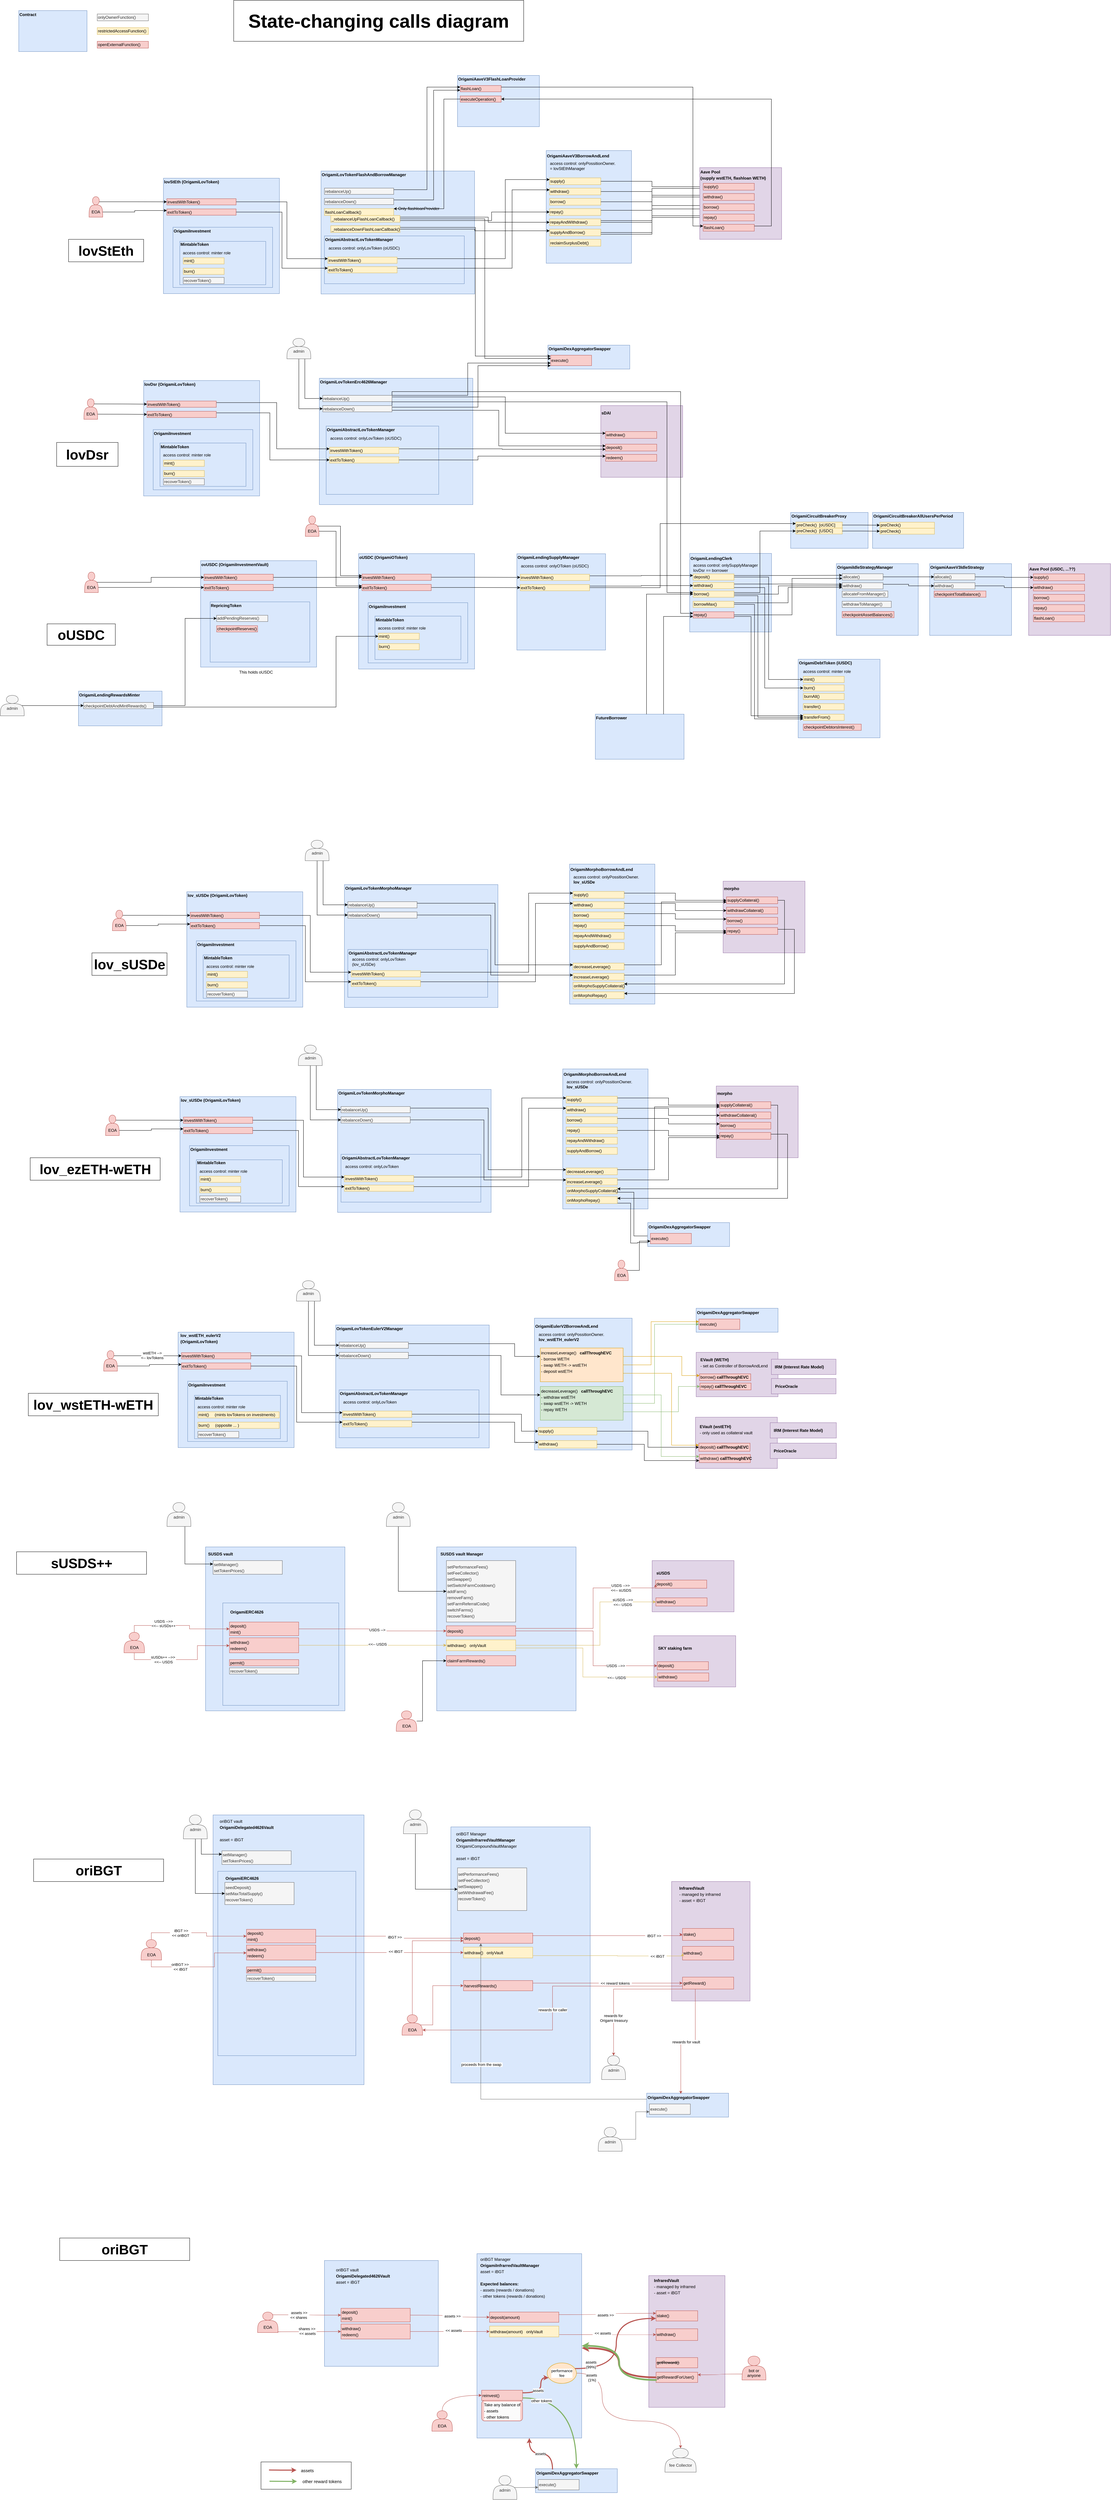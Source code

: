 <mxfile version="26.0.15">
  <diagram name="Page-1" id="6f-JhiVzj78bMLrCzDAU">
    <mxGraphModel dx="2630" dy="997" grid="1" gridSize="10" guides="1" tooltips="1" connect="1" arrows="1" fold="1" page="1" pageScale="1" pageWidth="850" pageHeight="1100" math="0" shadow="0">
      <root>
        <mxCell id="0" />
        <mxCell id="1" parent="0" />
        <mxCell id="sUYsaNxipIeIxrwQtyJF-7" value="" style="rounded=0;whiteSpace=wrap;html=1;fillColor=#dae8fc;strokeColor=#6c8ebf;" parent="1" vertex="1">
          <mxGeometry x="526.5" y="5390" width="408.5" height="750" as="geometry" />
        </mxCell>
        <mxCell id="E9fr20aTo7T8fgr599q_-31" value="" style="group;rounded=0;" parent="1" vertex="1" connectable="0">
          <mxGeometry x="1116.5" y="4610" width="240" height="150.06" as="geometry" />
        </mxCell>
        <mxCell id="E9fr20aTo7T8fgr599q_-32" value="" style="rounded=0;whiteSpace=wrap;html=1;fillColor=#e1d5e7;strokeColor=#9673a6;" parent="E9fr20aTo7T8fgr599q_-31" vertex="1">
          <mxGeometry width="240" height="150.06" as="geometry" />
        </mxCell>
        <mxCell id="E9fr20aTo7T8fgr599q_-33" value="&lt;div style=&quot;line-height: 18px;&quot;&gt;&lt;b&gt;sUSDS&lt;/b&gt;&lt;/div&gt;" style="text;html=1;align=left;verticalAlign=middle;whiteSpace=wrap;rounded=0;" parent="E9fr20aTo7T8fgr599q_-31" vertex="1">
          <mxGeometry x="10" y="8.642" width="220" height="54.567" as="geometry" />
        </mxCell>
        <mxCell id="E9fr20aTo7T8fgr599q_-34" value="deposit()" style="rounded=0;whiteSpace=wrap;html=1;fillColor=#f8cecc;strokeColor=#b85450;align=left;" parent="E9fr20aTo7T8fgr599q_-31" vertex="1">
          <mxGeometry x="10" y="57.06" width="150" height="23.94" as="geometry" />
        </mxCell>
        <mxCell id="E9fr20aTo7T8fgr599q_-35" value="withdraw()" style="rounded=0;whiteSpace=wrap;html=1;fillColor=#f8cecc;strokeColor=#b85450;align=left;" parent="E9fr20aTo7T8fgr599q_-31" vertex="1">
          <mxGeometry x="11" y="109.06" width="150" height="23.94" as="geometry" />
        </mxCell>
        <mxCell id="E9fr20aTo7T8fgr599q_-1" value="" style="rounded=0;whiteSpace=wrap;html=1;fillColor=#dae8fc;strokeColor=#6c8ebf;" parent="1" vertex="1">
          <mxGeometry x="-192.5" y="4570" width="408.5" height="480" as="geometry" />
        </mxCell>
        <mxCell id="E9fr20aTo7T8fgr599q_-18" value="" style="rounded=0;whiteSpace=wrap;html=1;fillColor=#dae8fc;strokeColor=#6c8ebf;" parent="1" vertex="1">
          <mxGeometry x="485" y="4570" width="408.5" height="480" as="geometry" />
        </mxCell>
        <mxCell id="A9rZ9w3tn6_ET8h4Rsqi-1" value="" style="rounded=0;whiteSpace=wrap;html=1;fillColor=#dae8fc;strokeColor=#6c8ebf;" parent="1" vertex="1">
          <mxGeometry x="-207" y="1681.25" width="340" height="311.67" as="geometry" />
        </mxCell>
        <mxCell id="Shvr4qjc4TtpCzl6Z2yE-230" value="" style="group;rounded=0;" parent="1" vertex="1" connectable="0">
          <mxGeometry x="966" y="1227" width="240" height="210" as="geometry" />
        </mxCell>
        <mxCell id="Shvr4qjc4TtpCzl6Z2yE-231" value="" style="rounded=0;whiteSpace=wrap;html=1;fillColor=#e1d5e7;strokeColor=#9673a6;" parent="Shvr4qjc4TtpCzl6Z2yE-230" vertex="1">
          <mxGeometry width="240" height="210" as="geometry" />
        </mxCell>
        <mxCell id="Shvr4qjc4TtpCzl6Z2yE-232" value="&lt;div style=&quot;line-height: 18px;&quot;&gt;&lt;b&gt;sDAI&lt;/b&gt;&lt;/div&gt;" style="text;html=1;align=left;verticalAlign=middle;whiteSpace=wrap;rounded=0;" parent="Shvr4qjc4TtpCzl6Z2yE-230" vertex="1">
          <mxGeometry y="6" width="220" height="30" as="geometry" />
        </mxCell>
        <mxCell id="Shvr4qjc4TtpCzl6Z2yE-233" value="deposit()" style="rounded=0;whiteSpace=wrap;html=1;fillColor=#f8cecc;strokeColor=#b85450;align=left;" parent="Shvr4qjc4TtpCzl6Z2yE-230" vertex="1">
          <mxGeometry x="14" y="113" width="150" height="20" as="geometry" />
        </mxCell>
        <mxCell id="Shvr4qjc4TtpCzl6Z2yE-234" value="withdraw()" style="rounded=0;whiteSpace=wrap;html=1;fillColor=#f8cecc;strokeColor=#b85450;align=left;" parent="Shvr4qjc4TtpCzl6Z2yE-230" vertex="1">
          <mxGeometry x="14" y="76" width="150" height="20" as="geometry" />
        </mxCell>
        <mxCell id="Shvr4qjc4TtpCzl6Z2yE-246" value="redeem()" style="rounded=0;whiteSpace=wrap;html=1;fillColor=#f8cecc;strokeColor=#b85450;align=left;" parent="Shvr4qjc4TtpCzl6Z2yE-230" vertex="1">
          <mxGeometry x="14" y="143" width="150" height="20" as="geometry" />
        </mxCell>
        <mxCell id="Shvr4qjc4TtpCzl6Z2yE-171" value="" style="rounded=0;whiteSpace=wrap;html=1;fillColor=#dae8fc;strokeColor=#6c8ebf;" parent="1" vertex="1">
          <mxGeometry x="256" y="1660.63" width="340" height="338" as="geometry" />
        </mxCell>
        <mxCell id="Shvr4qjc4TtpCzl6Z2yE-101" value="" style="group;rounded=0;" parent="1" vertex="1" connectable="0">
          <mxGeometry x="2220" y="1690" width="240" height="210" as="geometry" />
        </mxCell>
        <mxCell id="Shvr4qjc4TtpCzl6Z2yE-102" value="" style="rounded=0;whiteSpace=wrap;html=1;fillColor=#e1d5e7;strokeColor=#9673a6;" parent="Shvr4qjc4TtpCzl6Z2yE-101" vertex="1">
          <mxGeometry width="240" height="210" as="geometry" />
        </mxCell>
        <mxCell id="Shvr4qjc4TtpCzl6Z2yE-103" value="&lt;div style=&quot;line-height: 18px;&quot;&gt;&lt;b&gt;Aave Pool (USDC, ...??)&lt;/b&gt;&lt;/div&gt;" style="text;html=1;align=left;verticalAlign=middle;whiteSpace=wrap;rounded=0;" parent="Shvr4qjc4TtpCzl6Z2yE-101" vertex="1">
          <mxGeometry width="220" height="30" as="geometry" />
        </mxCell>
        <mxCell id="Shvr4qjc4TtpCzl6Z2yE-104" value="supply()" style="rounded=0;whiteSpace=wrap;html=1;fillColor=#f8cecc;strokeColor=#b85450;align=left;" parent="Shvr4qjc4TtpCzl6Z2yE-101" vertex="1">
          <mxGeometry x="14" y="30" width="150" height="20" as="geometry" />
        </mxCell>
        <mxCell id="Shvr4qjc4TtpCzl6Z2yE-105" value="withdraw()" style="rounded=0;whiteSpace=wrap;html=1;fillColor=#f8cecc;strokeColor=#b85450;align=left;" parent="Shvr4qjc4TtpCzl6Z2yE-101" vertex="1">
          <mxGeometry x="14" y="60" width="150" height="20" as="geometry" />
        </mxCell>
        <mxCell id="Shvr4qjc4TtpCzl6Z2yE-106" value="borrow()" style="rounded=0;whiteSpace=wrap;html=1;fillColor=#f8cecc;strokeColor=#b85450;align=left;" parent="Shvr4qjc4TtpCzl6Z2yE-101" vertex="1">
          <mxGeometry x="14" y="90" width="150" height="20" as="geometry" />
        </mxCell>
        <mxCell id="Shvr4qjc4TtpCzl6Z2yE-107" value="repay()" style="rounded=0;whiteSpace=wrap;html=1;fillColor=#f8cecc;strokeColor=#b85450;align=left;" parent="Shvr4qjc4TtpCzl6Z2yE-101" vertex="1">
          <mxGeometry x="14" y="120" width="150" height="20" as="geometry" />
        </mxCell>
        <mxCell id="Shvr4qjc4TtpCzl6Z2yE-108" value="flashLoan()" style="rounded=0;whiteSpace=wrap;html=1;fillColor=#f8cecc;strokeColor=#b85450;align=left;" parent="Shvr4qjc4TtpCzl6Z2yE-101" vertex="1">
          <mxGeometry x="14" y="150" width="150" height="20" as="geometry" />
        </mxCell>
        <mxCell id="Shvr4qjc4TtpCzl6Z2yE-9" value="" style="group;rounded=0;" parent="1" vertex="1" connectable="0">
          <mxGeometry x="806" y="480" width="250" height="330" as="geometry" />
        </mxCell>
        <mxCell id="Shvr4qjc4TtpCzl6Z2yE-10" value="" style="rounded=0;whiteSpace=wrap;html=1;fillColor=#dae8fc;strokeColor=#6c8ebf;" parent="Shvr4qjc4TtpCzl6Z2yE-9" vertex="1">
          <mxGeometry width="250" height="330" as="geometry" />
        </mxCell>
        <mxCell id="Shvr4qjc4TtpCzl6Z2yE-11" value="&lt;div style=&quot;line-height: 18px;&quot;&gt;&lt;b&gt;OrigamiAaveV3BorrowAndLend&lt;/b&gt;&lt;/div&gt;" style="text;html=1;align=left;verticalAlign=middle;whiteSpace=wrap;rounded=0;" parent="Shvr4qjc4TtpCzl6Z2yE-9" vertex="1">
          <mxGeometry width="250" height="30" as="geometry" />
        </mxCell>
        <mxCell id="Shvr4qjc4TtpCzl6Z2yE-12" value="supply()" style="rounded=0;whiteSpace=wrap;html=1;fillColor=#fff2cc;strokeColor=#d6b656;align=left;" parent="Shvr4qjc4TtpCzl6Z2yE-9" vertex="1">
          <mxGeometry x="10" y="80" width="150" height="20" as="geometry" />
        </mxCell>
        <mxCell id="Shvr4qjc4TtpCzl6Z2yE-13" value="withdraw()" style="rounded=0;whiteSpace=wrap;html=1;fillColor=#fff2cc;strokeColor=#d6b656;align=left;" parent="Shvr4qjc4TtpCzl6Z2yE-9" vertex="1">
          <mxGeometry x="10" y="110" width="150" height="20" as="geometry" />
        </mxCell>
        <mxCell id="Shvr4qjc4TtpCzl6Z2yE-21" value="borrow()" style="rounded=0;whiteSpace=wrap;html=1;fillColor=#fff2cc;strokeColor=#d6b656;align=left;" parent="Shvr4qjc4TtpCzl6Z2yE-9" vertex="1">
          <mxGeometry x="10" y="140" width="150" height="20" as="geometry" />
        </mxCell>
        <mxCell id="Shvr4qjc4TtpCzl6Z2yE-29" value="repay()" style="rounded=0;whiteSpace=wrap;html=1;fillColor=#fff2cc;strokeColor=#d6b656;align=left;" parent="Shvr4qjc4TtpCzl6Z2yE-9" vertex="1">
          <mxGeometry x="10" y="170" width="150" height="20" as="geometry" />
        </mxCell>
        <mxCell id="Shvr4qjc4TtpCzl6Z2yE-30" value="repayAndWithdraw()" style="rounded=0;whiteSpace=wrap;html=1;fillColor=#fff2cc;strokeColor=#d6b656;align=left;" parent="Shvr4qjc4TtpCzl6Z2yE-9" vertex="1">
          <mxGeometry x="10" y="200" width="150" height="20" as="geometry" />
        </mxCell>
        <mxCell id="Shvr4qjc4TtpCzl6Z2yE-31" value="supplyAndBorrow()" style="rounded=0;whiteSpace=wrap;html=1;fillColor=#fff2cc;strokeColor=#d6b656;align=left;" parent="Shvr4qjc4TtpCzl6Z2yE-9" vertex="1">
          <mxGeometry x="10" y="230" width="150" height="20" as="geometry" />
        </mxCell>
        <mxCell id="Shvr4qjc4TtpCzl6Z2yE-51" value="&lt;div style=&quot;line-height: 18px;&quot;&gt;reclaimSurplusDebt()&lt;/div&gt;" style="rounded=0;whiteSpace=wrap;html=1;fillColor=#fff2cc;strokeColor=#d6b656;align=left;" parent="Shvr4qjc4TtpCzl6Z2yE-9" vertex="1">
          <mxGeometry x="10" y="260" width="150" height="20" as="geometry" />
        </mxCell>
        <mxCell id="Shvr4qjc4TtpCzl6Z2yE-52" value="access control: onlyPossitionOwner. =&amp;nbsp;lovStEthManager" style="text;html=1;align=left;verticalAlign=middle;whiteSpace=wrap;rounded=0;" parent="Shvr4qjc4TtpCzl6Z2yE-9" vertex="1">
          <mxGeometry x="9" y="30" width="240" height="30" as="geometry" />
        </mxCell>
        <mxCell id="Shvr4qjc4TtpCzl6Z2yE-3" value="onlyOwnerFunction()" style="rounded=0;whiteSpace=wrap;html=1;fillColor=#f5f5f5;fontColor=#333333;strokeColor=#666666;align=left;" parent="1" vertex="1">
          <mxGeometry x="-510" y="80" width="150" height="20" as="geometry" />
        </mxCell>
        <mxCell id="Shvr4qjc4TtpCzl6Z2yE-4" value="restrictedAccessFunction()" style="rounded=0;whiteSpace=wrap;html=1;fillColor=#fff2cc;strokeColor=#d6b656;align=left;" parent="1" vertex="1">
          <mxGeometry x="-510" y="120" width="150" height="20" as="geometry" />
        </mxCell>
        <mxCell id="Shvr4qjc4TtpCzl6Z2yE-5" value="openExternalFunction()" style="rounded=0;whiteSpace=wrap;html=1;fillColor=#f8cecc;strokeColor=#b85450;align=left;" parent="1" vertex="1">
          <mxGeometry x="-510" y="160" width="150" height="20" as="geometry" />
        </mxCell>
        <mxCell id="Shvr4qjc4TtpCzl6Z2yE-6" value="" style="group;rounded=0;" parent="1" vertex="1" connectable="0">
          <mxGeometry x="-740" y="70" width="200" height="120" as="geometry" />
        </mxCell>
        <mxCell id="Shvr4qjc4TtpCzl6Z2yE-7" value="" style="group;rounded=0;" parent="Shvr4qjc4TtpCzl6Z2yE-6" vertex="1" connectable="0">
          <mxGeometry width="200" height="120" as="geometry" />
        </mxCell>
        <mxCell id="Shvr4qjc4TtpCzl6Z2yE-1" value="" style="rounded=0;whiteSpace=wrap;html=1;fillColor=#dae8fc;strokeColor=#6c8ebf;" parent="Shvr4qjc4TtpCzl6Z2yE-7" vertex="1">
          <mxGeometry width="200" height="120" as="geometry" />
        </mxCell>
        <mxCell id="Shvr4qjc4TtpCzl6Z2yE-2" value="&lt;div style=&quot;line-height: 18px;&quot;&gt;&lt;b&gt;Contract&lt;/b&gt;&lt;/div&gt;" style="text;html=1;align=left;verticalAlign=middle;whiteSpace=wrap;rounded=0;" parent="Shvr4qjc4TtpCzl6Z2yE-7" vertex="1">
          <mxGeometry width="200" height="22.5" as="geometry" />
        </mxCell>
        <mxCell id="Shvr4qjc4TtpCzl6Z2yE-42" style="edgeStyle=orthogonalEdgeStyle;rounded=0;orthogonalLoop=1;jettySize=auto;html=1;exitX=1;exitY=0.5;exitDx=0;exitDy=0;entryX=0;entryY=0.5;entryDx=0;entryDy=0;" parent="1" source="Shvr4qjc4TtpCzl6Z2yE-12" target="Shvr4qjc4TtpCzl6Z2yE-38" edge="1">
          <mxGeometry relative="1" as="geometry" />
        </mxCell>
        <mxCell id="Shvr4qjc4TtpCzl6Z2yE-43" style="edgeStyle=orthogonalEdgeStyle;rounded=0;orthogonalLoop=1;jettySize=auto;html=1;exitX=1;exitY=0.5;exitDx=0;exitDy=0;entryX=0;entryY=0.25;entryDx=0;entryDy=0;" parent="1" source="Shvr4qjc4TtpCzl6Z2yE-13" target="Shvr4qjc4TtpCzl6Z2yE-39" edge="1">
          <mxGeometry relative="1" as="geometry" />
        </mxCell>
        <mxCell id="Shvr4qjc4TtpCzl6Z2yE-44" style="edgeStyle=orthogonalEdgeStyle;rounded=0;orthogonalLoop=1;jettySize=auto;html=1;exitX=1;exitY=0.5;exitDx=0;exitDy=0;entryX=0;entryY=0.25;entryDx=0;entryDy=0;" parent="1" source="Shvr4qjc4TtpCzl6Z2yE-21" target="Shvr4qjc4TtpCzl6Z2yE-40" edge="1">
          <mxGeometry relative="1" as="geometry" />
        </mxCell>
        <mxCell id="Shvr4qjc4TtpCzl6Z2yE-45" style="edgeStyle=orthogonalEdgeStyle;rounded=0;orthogonalLoop=1;jettySize=auto;html=1;exitX=1;exitY=0.25;exitDx=0;exitDy=0;entryX=0;entryY=0.25;entryDx=0;entryDy=0;" parent="1" source="Shvr4qjc4TtpCzl6Z2yE-29" target="Shvr4qjc4TtpCzl6Z2yE-41" edge="1">
          <mxGeometry relative="1" as="geometry" />
        </mxCell>
        <mxCell id="Shvr4qjc4TtpCzl6Z2yE-46" style="edgeStyle=orthogonalEdgeStyle;rounded=0;orthogonalLoop=1;jettySize=auto;html=1;exitX=1;exitY=0.25;exitDx=0;exitDy=0;entryX=0;entryY=0.5;entryDx=0;entryDy=0;" parent="1" source="Shvr4qjc4TtpCzl6Z2yE-30" target="Shvr4qjc4TtpCzl6Z2yE-41" edge="1">
          <mxGeometry relative="1" as="geometry" />
        </mxCell>
        <mxCell id="Shvr4qjc4TtpCzl6Z2yE-47" style="edgeStyle=orthogonalEdgeStyle;rounded=0;orthogonalLoop=1;jettySize=auto;html=1;exitX=1;exitY=0.5;exitDx=0;exitDy=0;entryX=0;entryY=0.5;entryDx=0;entryDy=0;" parent="1" source="Shvr4qjc4TtpCzl6Z2yE-30" target="Shvr4qjc4TtpCzl6Z2yE-39" edge="1">
          <mxGeometry relative="1" as="geometry" />
        </mxCell>
        <mxCell id="Shvr4qjc4TtpCzl6Z2yE-48" style="edgeStyle=orthogonalEdgeStyle;rounded=0;orthogonalLoop=1;jettySize=auto;html=1;exitX=1;exitY=0.5;exitDx=0;exitDy=0;entryX=0;entryY=0.75;entryDx=0;entryDy=0;" parent="1" source="Shvr4qjc4TtpCzl6Z2yE-31" target="Shvr4qjc4TtpCzl6Z2yE-38" edge="1">
          <mxGeometry relative="1" as="geometry" />
        </mxCell>
        <mxCell id="Shvr4qjc4TtpCzl6Z2yE-49" style="edgeStyle=orthogonalEdgeStyle;rounded=0;orthogonalLoop=1;jettySize=auto;html=1;exitX=1;exitY=0.75;exitDx=0;exitDy=0;entryX=0;entryY=0.75;entryDx=0;entryDy=0;" parent="1" source="Shvr4qjc4TtpCzl6Z2yE-31" target="Shvr4qjc4TtpCzl6Z2yE-40" edge="1">
          <mxGeometry relative="1" as="geometry" />
        </mxCell>
        <mxCell id="Shvr4qjc4TtpCzl6Z2yE-50" value="" style="group;rounded=0;" parent="1" vertex="1" connectable="0">
          <mxGeometry x="1256" y="530" width="240" height="210" as="geometry" />
        </mxCell>
        <mxCell id="Shvr4qjc4TtpCzl6Z2yE-36" value="" style="rounded=0;whiteSpace=wrap;html=1;fillColor=#e1d5e7;strokeColor=#9673a6;" parent="Shvr4qjc4TtpCzl6Z2yE-50" vertex="1">
          <mxGeometry width="240" height="210" as="geometry" />
        </mxCell>
        <mxCell id="Shvr4qjc4TtpCzl6Z2yE-37" value="&lt;div style=&quot;line-height: 18px;&quot;&gt;&lt;b&gt;Aave Pool&amp;nbsp; &amp;nbsp;&lt;/b&gt;&lt;/div&gt;&lt;div style=&quot;line-height: 18px;&quot;&gt;&lt;b&gt;(supply wstETH,&amp;nbsp;&lt;/b&gt;&lt;b style=&quot;background-color: initial;&quot;&gt;flashloan WETH)&amp;nbsp;&lt;/b&gt;&lt;/div&gt;" style="text;html=1;align=left;verticalAlign=middle;whiteSpace=wrap;rounded=0;" parent="Shvr4qjc4TtpCzl6Z2yE-50" vertex="1">
          <mxGeometry y="6" width="220" height="30" as="geometry" />
        </mxCell>
        <mxCell id="Shvr4qjc4TtpCzl6Z2yE-38" value="supply()" style="rounded=0;whiteSpace=wrap;html=1;fillColor=#f8cecc;strokeColor=#b85450;align=left;" parent="Shvr4qjc4TtpCzl6Z2yE-50" vertex="1">
          <mxGeometry x="10" y="46" width="150" height="20" as="geometry" />
        </mxCell>
        <mxCell id="Shvr4qjc4TtpCzl6Z2yE-39" value="withdraw()" style="rounded=0;whiteSpace=wrap;html=1;fillColor=#f8cecc;strokeColor=#b85450;align=left;" parent="Shvr4qjc4TtpCzl6Z2yE-50" vertex="1">
          <mxGeometry x="10" y="76" width="150" height="20" as="geometry" />
        </mxCell>
        <mxCell id="Shvr4qjc4TtpCzl6Z2yE-40" value="borrow()" style="rounded=0;whiteSpace=wrap;html=1;fillColor=#f8cecc;strokeColor=#b85450;align=left;" parent="Shvr4qjc4TtpCzl6Z2yE-50" vertex="1">
          <mxGeometry x="10" y="106" width="150" height="20" as="geometry" />
        </mxCell>
        <mxCell id="Shvr4qjc4TtpCzl6Z2yE-41" value="repay()" style="rounded=0;whiteSpace=wrap;html=1;fillColor=#f8cecc;strokeColor=#b85450;align=left;" parent="Shvr4qjc4TtpCzl6Z2yE-50" vertex="1">
          <mxGeometry x="10" y="136" width="150" height="20" as="geometry" />
        </mxCell>
        <mxCell id="Shvr4qjc4TtpCzl6Z2yE-71" value="flashLoan()" style="rounded=0;whiteSpace=wrap;html=1;fillColor=#f8cecc;strokeColor=#b85450;align=left;" parent="Shvr4qjc4TtpCzl6Z2yE-50" vertex="1">
          <mxGeometry x="10" y="166" width="150" height="20" as="geometry" />
        </mxCell>
        <mxCell id="Shvr4qjc4TtpCzl6Z2yE-53" value="" style="group;rounded=0;" parent="1" vertex="1" connectable="0">
          <mxGeometry x="1762.5" y="1540" width="267" height="105" as="geometry" />
        </mxCell>
        <mxCell id="Shvr4qjc4TtpCzl6Z2yE-54" value="" style="group;rounded=0;" parent="Shvr4qjc4TtpCzl6Z2yE-53" vertex="1" connectable="0">
          <mxGeometry width="267" height="105" as="geometry" />
        </mxCell>
        <mxCell id="Shvr4qjc4TtpCzl6Z2yE-55" value="" style="rounded=0;whiteSpace=wrap;html=1;fillColor=#dae8fc;strokeColor=#6c8ebf;" parent="Shvr4qjc4TtpCzl6Z2yE-54" vertex="1">
          <mxGeometry width="267" height="105" as="geometry" />
        </mxCell>
        <mxCell id="Shvr4qjc4TtpCzl6Z2yE-56" value="&lt;div style=&quot;line-height: 18px;&quot;&gt;&lt;div style=&quot;line-height: 18px;&quot;&gt;&lt;b&gt;OrigamiCircuitBreakerAllUsersPerPeriod&lt;/b&gt;&lt;/div&gt;&lt;/div&gt;" style="text;html=1;align=left;verticalAlign=middle;whiteSpace=wrap;rounded=0;" parent="Shvr4qjc4TtpCzl6Z2yE-54" vertex="1">
          <mxGeometry width="267" height="19.688" as="geometry" />
        </mxCell>
        <mxCell id="Shvr4qjc4TtpCzl6Z2yE-62" value="preCheck()" style="rounded=0;whiteSpace=wrap;html=1;fillColor=#fff2cc;strokeColor=#d6b656;align=left;" parent="Shvr4qjc4TtpCzl6Z2yE-54" vertex="1">
          <mxGeometry x="21.36" y="28.636" width="160.2" height="17.5" as="geometry" />
        </mxCell>
        <mxCell id="Shvr4qjc4TtpCzl6Z2yE-288" value="preCheck()" style="rounded=0;whiteSpace=wrap;html=1;fillColor=#fff2cc;strokeColor=#d6b656;align=left;" parent="Shvr4qjc4TtpCzl6Z2yE-54" vertex="1">
          <mxGeometry x="21.36" y="46.136" width="160.2" height="17.5" as="geometry" />
        </mxCell>
        <mxCell id="Shvr4qjc4TtpCzl6Z2yE-57" value="" style="group;rounded=0;" parent="1" vertex="1" connectable="0">
          <mxGeometry x="1522.5" y="1540" width="227" height="105" as="geometry" />
        </mxCell>
        <mxCell id="Shvr4qjc4TtpCzl6Z2yE-58" value="" style="group;rounded=0;" parent="Shvr4qjc4TtpCzl6Z2yE-57" vertex="1" connectable="0">
          <mxGeometry width="227" height="105" as="geometry" />
        </mxCell>
        <mxCell id="Shvr4qjc4TtpCzl6Z2yE-59" value="" style="rounded=0;whiteSpace=wrap;html=1;fillColor=#dae8fc;strokeColor=#6c8ebf;" parent="Shvr4qjc4TtpCzl6Z2yE-58" vertex="1">
          <mxGeometry width="227" height="105" as="geometry" />
        </mxCell>
        <mxCell id="Shvr4qjc4TtpCzl6Z2yE-60" value="&lt;div style=&quot;line-height: 18px;&quot;&gt;&lt;div style=&quot;line-height: 18px;&quot;&gt;&lt;div style=&quot;line-height: 18px;&quot;&gt;&lt;b&gt;OrigamiCircuitBreakerProxy&lt;/b&gt;&lt;/div&gt;&lt;/div&gt;&lt;/div&gt;" style="text;html=1;align=left;verticalAlign=middle;whiteSpace=wrap;rounded=0;" parent="Shvr4qjc4TtpCzl6Z2yE-58" vertex="1">
          <mxGeometry width="227" height="19.688" as="geometry" />
        </mxCell>
        <mxCell id="Shvr4qjc4TtpCzl6Z2yE-61" value="preCheck()&amp;nbsp; [oUSDC]" style="rounded=0;whiteSpace=wrap;html=1;fillColor=#fff2cc;strokeColor=#d6b656;align=left;" parent="Shvr4qjc4TtpCzl6Z2yE-58" vertex="1">
          <mxGeometry x="15.08" y="28.159" width="136.2" height="17.5" as="geometry" />
        </mxCell>
        <mxCell id="Shvr4qjc4TtpCzl6Z2yE-285" value="preCheck()&amp;nbsp; [USDC]" style="rounded=0;whiteSpace=wrap;html=1;fillColor=#fff2cc;strokeColor=#d6b656;align=left;" parent="Shvr4qjc4TtpCzl6Z2yE-58" vertex="1">
          <mxGeometry x="15.08" y="45.659" width="136.2" height="17.5" as="geometry" />
        </mxCell>
        <mxCell id="Shvr4qjc4TtpCzl6Z2yE-63" style="edgeStyle=orthogonalEdgeStyle;rounded=0;orthogonalLoop=1;jettySize=auto;html=1;exitX=1;exitY=0.5;exitDx=0;exitDy=0;" parent="1" source="Shvr4qjc4TtpCzl6Z2yE-61" target="Shvr4qjc4TtpCzl6Z2yE-62" edge="1">
          <mxGeometry relative="1" as="geometry" />
        </mxCell>
        <mxCell id="Shvr4qjc4TtpCzl6Z2yE-65" value="" style="group;rounded=0;" parent="1" vertex="1" connectable="0">
          <mxGeometry x="546" y="260" width="240" height="150" as="geometry" />
        </mxCell>
        <mxCell id="Shvr4qjc4TtpCzl6Z2yE-66" value="" style="rounded=0;whiteSpace=wrap;html=1;fillColor=#dae8fc;strokeColor=#6c8ebf;" parent="Shvr4qjc4TtpCzl6Z2yE-65" vertex="1">
          <mxGeometry width="240" height="150" as="geometry" />
        </mxCell>
        <mxCell id="Shvr4qjc4TtpCzl6Z2yE-67" value="&lt;div style=&quot;line-height: 18px;&quot;&gt;&lt;div style=&quot;line-height: 18px;&quot;&gt;&lt;div style=&quot;line-height: 18px;&quot;&gt;&lt;div style=&quot;line-height: 18px;&quot;&gt;&lt;b&gt;OrigamiAaveV3FlashLoanProvider&lt;/b&gt;&lt;/div&gt;&lt;/div&gt;&lt;/div&gt;&lt;/div&gt;" style="text;html=1;align=left;verticalAlign=middle;whiteSpace=wrap;rounded=0;" parent="Shvr4qjc4TtpCzl6Z2yE-65" vertex="1">
          <mxGeometry width="200" height="20.625" as="geometry" />
        </mxCell>
        <mxCell id="Shvr4qjc4TtpCzl6Z2yE-68" value="flashLoan()" style="rounded=0;whiteSpace=wrap;html=1;fillColor=#f8cecc;strokeColor=#b85450;align=left;" parent="Shvr4qjc4TtpCzl6Z2yE-65" vertex="1">
          <mxGeometry x="8" y="29.5" width="120" height="18.333" as="geometry" />
        </mxCell>
        <mxCell id="Shvr4qjc4TtpCzl6Z2yE-69" value="&lt;div style=&quot;line-height: 18px;&quot;&gt;executeOperation()&lt;/div&gt;" style="rounded=0;whiteSpace=wrap;html=1;fillColor=#f8cecc;strokeColor=#b85450;align=left;" parent="Shvr4qjc4TtpCzl6Z2yE-65" vertex="1">
          <mxGeometry x="8" y="60" width="120" height="18.333" as="geometry" />
        </mxCell>
        <mxCell id="Shvr4qjc4TtpCzl6Z2yE-78" value="" style="rounded=0;whiteSpace=wrap;html=1;fillColor=#dae8fc;strokeColor=#6c8ebf;" parent="1" vertex="1">
          <mxGeometry x="811" y="1050" width="240" height="70" as="geometry" />
        </mxCell>
        <mxCell id="Shvr4qjc4TtpCzl6Z2yE-79" value="&lt;div style=&quot;line-height: 18px;&quot;&gt;&lt;div style=&quot;line-height: 18px;&quot;&gt;&lt;div style=&quot;line-height: 18px;&quot;&gt;&lt;div style=&quot;line-height: 18px;&quot;&gt;&lt;div style=&quot;line-height: 18px;&quot;&gt;&lt;b&gt;OrigamiDexAggregatorSwapper&lt;/b&gt;&lt;/div&gt;&lt;/div&gt;&lt;/div&gt;&lt;/div&gt;&lt;/div&gt;" style="text;html=1;align=left;verticalAlign=middle;whiteSpace=wrap;rounded=0;" parent="1" vertex="1">
          <mxGeometry x="811" y="1050" width="200" height="20.625" as="geometry" />
        </mxCell>
        <mxCell id="Shvr4qjc4TtpCzl6Z2yE-80" value="execute()" style="rounded=0;whiteSpace=wrap;html=1;fillColor=#f8cecc;strokeColor=#b85450;align=left;" parent="1" vertex="1">
          <mxGeometry x="819" y="1079.5" width="120" height="30.5" as="geometry" />
        </mxCell>
        <mxCell id="Shvr4qjc4TtpCzl6Z2yE-96" value="" style="rounded=0;whiteSpace=wrap;html=1;fillColor=#dae8fc;strokeColor=#6c8ebf;" parent="1" vertex="1">
          <mxGeometry x="1930" y="1690" width="240" height="210" as="geometry" />
        </mxCell>
        <mxCell id="Shvr4qjc4TtpCzl6Z2yE-97" value="&lt;div style=&quot;line-height: 18px;&quot;&gt;&lt;div style=&quot;line-height: 18px;&quot;&gt;&lt;div style=&quot;line-height: 18px;&quot;&gt;&lt;div style=&quot;line-height: 18px;&quot;&gt;&lt;div style=&quot;line-height: 18px;&quot;&gt;&lt;div style=&quot;line-height: 18px;&quot;&gt;&lt;b&gt;OrigamiAaveV3IdleStrategy&lt;/b&gt;&lt;/div&gt;&lt;/div&gt;&lt;/div&gt;&lt;/div&gt;&lt;/div&gt;&lt;/div&gt;" style="text;html=1;align=left;verticalAlign=middle;whiteSpace=wrap;rounded=0;" parent="1" vertex="1">
          <mxGeometry x="1930" y="1690" width="200" height="20.625" as="geometry" />
        </mxCell>
        <mxCell id="Shvr4qjc4TtpCzl6Z2yE-109" style="edgeStyle=orthogonalEdgeStyle;rounded=0;orthogonalLoop=1;jettySize=auto;html=1;exitX=1;exitY=0.5;exitDx=0;exitDy=0;entryX=0;entryY=0.5;entryDx=0;entryDy=0;" parent="1" source="Shvr4qjc4TtpCzl6Z2yE-98" target="Shvr4qjc4TtpCzl6Z2yE-104" edge="1">
          <mxGeometry relative="1" as="geometry" />
        </mxCell>
        <mxCell id="Shvr4qjc4TtpCzl6Z2yE-98" value="allocate()" style="rounded=0;whiteSpace=wrap;html=1;fillColor=#f5f5f5;strokeColor=#666666;align=left;fontColor=#333333;" parent="1" vertex="1">
          <mxGeometry x="1943" y="1719.5" width="120" height="18.333" as="geometry" />
        </mxCell>
        <mxCell id="Shvr4qjc4TtpCzl6Z2yE-110" style="edgeStyle=orthogonalEdgeStyle;rounded=0;orthogonalLoop=1;jettySize=auto;html=1;exitX=1;exitY=0.5;exitDx=0;exitDy=0;entryX=0;entryY=0.5;entryDx=0;entryDy=0;" parent="1" source="Shvr4qjc4TtpCzl6Z2yE-99" target="Shvr4qjc4TtpCzl6Z2yE-105" edge="1">
          <mxGeometry relative="1" as="geometry" />
        </mxCell>
        <mxCell id="Shvr4qjc4TtpCzl6Z2yE-99" value="withdraw()" style="rounded=0;whiteSpace=wrap;html=1;fillColor=#f5f5f5;strokeColor=#666666;align=left;fontColor=#333333;" parent="1" vertex="1">
          <mxGeometry x="1943" y="1745.83" width="120" height="18.333" as="geometry" />
        </mxCell>
        <mxCell id="Shvr4qjc4TtpCzl6Z2yE-100" value="&lt;div style=&quot;line-height: 18px;&quot;&gt;checkpointTotalBalance()&lt;/div&gt;" style="rounded=0;whiteSpace=wrap;html=1;fillColor=#f8cecc;strokeColor=#b85450;align=left;" parent="1" vertex="1">
          <mxGeometry x="1943" y="1770" width="152" height="18.33" as="geometry" />
        </mxCell>
        <mxCell id="Shvr4qjc4TtpCzl6Z2yE-111" value="" style="rounded=0;whiteSpace=wrap;html=1;fillColor=#dae8fc;strokeColor=#6c8ebf;" parent="1" vertex="1">
          <mxGeometry x="1656.5" y="1690" width="240" height="210" as="geometry" />
        </mxCell>
        <mxCell id="Shvr4qjc4TtpCzl6Z2yE-112" value="&lt;div style=&quot;line-height: 18px;&quot;&gt;&lt;div style=&quot;line-height: 18px;&quot;&gt;&lt;div style=&quot;line-height: 18px;&quot;&gt;&lt;div style=&quot;line-height: 18px;&quot;&gt;&lt;div style=&quot;line-height: 18px;&quot;&gt;&lt;div style=&quot;line-height: 18px;&quot;&gt;&lt;div style=&quot;line-height: 18px;&quot;&gt;&lt;b&gt;OrigamiIdleStrategyManager&lt;/b&gt;&lt;/div&gt;&lt;/div&gt;&lt;/div&gt;&lt;/div&gt;&lt;/div&gt;&lt;/div&gt;&lt;/div&gt;" style="text;html=1;align=left;verticalAlign=middle;whiteSpace=wrap;rounded=0;" parent="1" vertex="1">
          <mxGeometry x="1656.5" y="1690" width="200" height="20.625" as="geometry" />
        </mxCell>
        <mxCell id="Shvr4qjc4TtpCzl6Z2yE-116" style="edgeStyle=orthogonalEdgeStyle;rounded=0;orthogonalLoop=1;jettySize=auto;html=1;exitX=1;exitY=0.5;exitDx=0;exitDy=0;entryX=0;entryY=0.5;entryDx=0;entryDy=0;" parent="1" source="Shvr4qjc4TtpCzl6Z2yE-113" target="Shvr4qjc4TtpCzl6Z2yE-98" edge="1">
          <mxGeometry relative="1" as="geometry" />
        </mxCell>
        <mxCell id="Shvr4qjc4TtpCzl6Z2yE-113" value="allocate()" style="rounded=0;whiteSpace=wrap;html=1;fillColor=#f5f5f5;strokeColor=#666666;align=left;fontColor=#333333;" parent="1" vertex="1">
          <mxGeometry x="1673.5" y="1719.5" width="120" height="18.333" as="geometry" />
        </mxCell>
        <mxCell id="Shvr4qjc4TtpCzl6Z2yE-117" style="edgeStyle=orthogonalEdgeStyle;rounded=0;orthogonalLoop=1;jettySize=auto;html=1;exitX=1;exitY=0.25;exitDx=0;exitDy=0;" parent="1" source="Shvr4qjc4TtpCzl6Z2yE-114" target="Shvr4qjc4TtpCzl6Z2yE-99" edge="1">
          <mxGeometry relative="1" as="geometry" />
        </mxCell>
        <mxCell id="Shvr4qjc4TtpCzl6Z2yE-114" value="withdraw()" style="rounded=0;whiteSpace=wrap;html=1;fillColor=#f5f5f5;strokeColor=#666666;align=left;fontColor=#333333;" parent="1" vertex="1">
          <mxGeometry x="1673.5" y="1745.83" width="120" height="18.333" as="geometry" />
        </mxCell>
        <mxCell id="Shvr4qjc4TtpCzl6Z2yE-115" value="&lt;div style=&quot;line-height: 18px;&quot;&gt;&lt;div style=&quot;line-height: 18px;&quot;&gt;checkpointAssetBalances()&lt;/div&gt;&lt;/div&gt;" style="rounded=0;whiteSpace=wrap;html=1;fillColor=#f8cecc;strokeColor=#b85450;align=left;" parent="1" vertex="1">
          <mxGeometry x="1673.5" y="1830" width="152" height="18.33" as="geometry" />
        </mxCell>
        <mxCell id="Shvr4qjc4TtpCzl6Z2yE-118" value="allocateFromManager()" style="rounded=0;whiteSpace=wrap;html=1;fillColor=#f5f5f5;strokeColor=#666666;align=left;fontColor=#333333;" parent="1" vertex="1">
          <mxGeometry x="1673.5" y="1770" width="134" height="18.33" as="geometry" />
        </mxCell>
        <mxCell id="Shvr4qjc4TtpCzl6Z2yE-119" value="withdrawToManager()" style="rounded=0;whiteSpace=wrap;html=1;fillColor=#f5f5f5;strokeColor=#666666;align=left;fontColor=#333333;" parent="1" vertex="1">
          <mxGeometry x="1673.5" y="1800" width="144" height="18.33" as="geometry" />
        </mxCell>
        <mxCell id="Shvr4qjc4TtpCzl6Z2yE-120" value="" style="rounded=0;whiteSpace=wrap;html=1;fillColor=#dae8fc;strokeColor=#6c8ebf;" parent="1" vertex="1">
          <mxGeometry x="1544.5" y="1970" width="240" height="230" as="geometry" />
        </mxCell>
        <mxCell id="Shvr4qjc4TtpCzl6Z2yE-121" value="&lt;div style=&quot;line-height: 18px;&quot;&gt;&lt;div style=&quot;line-height: 18px;&quot;&gt;&lt;div style=&quot;line-height: 18px;&quot;&gt;&lt;div style=&quot;line-height: 18px;&quot;&gt;&lt;div style=&quot;line-height: 18px;&quot;&gt;&lt;b&gt;OrigamiDebtToken (iUSDC)&lt;/b&gt;&lt;br&gt;&lt;/div&gt;&lt;/div&gt;&lt;/div&gt;&lt;/div&gt;&lt;/div&gt;" style="text;html=1;align=left;verticalAlign=middle;whiteSpace=wrap;rounded=0;" parent="1" vertex="1">
          <mxGeometry x="1544.5" y="1970" width="200" height="20.625" as="geometry" />
        </mxCell>
        <mxCell id="Shvr4qjc4TtpCzl6Z2yE-122" value="mint()" style="rounded=0;whiteSpace=wrap;html=1;fillColor=#fff2cc;strokeColor=#d6b656;align=left;" parent="1" vertex="1">
          <mxGeometry x="1559.5" y="2020" width="120" height="18.333" as="geometry" />
        </mxCell>
        <mxCell id="Shvr4qjc4TtpCzl6Z2yE-123" value="burn()" style="rounded=0;whiteSpace=wrap;html=1;fillColor=#fff2cc;strokeColor=#d6b656;align=left;" parent="1" vertex="1">
          <mxGeometry x="1559.5" y="2045" width="120" height="18.333" as="geometry" />
        </mxCell>
        <mxCell id="Shvr4qjc4TtpCzl6Z2yE-124" value="access control: minter role" style="text;html=1;align=left;verticalAlign=middle;whiteSpace=wrap;rounded=0;" parent="1" vertex="1">
          <mxGeometry x="1556.5" y="1990.63" width="220" height="30" as="geometry" />
        </mxCell>
        <mxCell id="Shvr4qjc4TtpCzl6Z2yE-125" value="burnAll()" style="rounded=0;whiteSpace=wrap;html=1;fillColor=#fff2cc;strokeColor=#d6b656;align=left;" parent="1" vertex="1">
          <mxGeometry x="1559.5" y="2070" width="120" height="18.333" as="geometry" />
        </mxCell>
        <mxCell id="Shvr4qjc4TtpCzl6Z2yE-126" value="transfer()" style="rounded=0;whiteSpace=wrap;html=1;fillColor=#fff2cc;strokeColor=#d6b656;align=left;" parent="1" vertex="1">
          <mxGeometry x="1559.5" y="2100" width="120" height="18.333" as="geometry" />
        </mxCell>
        <mxCell id="Shvr4qjc4TtpCzl6Z2yE-127" value="&lt;span style=&quot;font-weight: normal;&quot;&gt;transferFrom()&lt;/span&gt;" style="rounded=0;whiteSpace=wrap;html=1;fillColor=#fff2cc;strokeColor=#d6b656;align=left;fontStyle=1;" parent="1" vertex="1">
          <mxGeometry x="1559.5" y="2130.83" width="120" height="18.333" as="geometry" />
        </mxCell>
        <mxCell id="Shvr4qjc4TtpCzl6Z2yE-128" value="checkpointDebtorsInterest()" style="rounded=0;whiteSpace=wrap;html=1;fillColor=#f8cecc;strokeColor=#b85450;align=left;" parent="1" vertex="1">
          <mxGeometry x="1559.5" y="2160" width="170" height="18.33" as="geometry" />
        </mxCell>
        <mxCell id="Shvr4qjc4TtpCzl6Z2yE-129" value="" style="rounded=0;whiteSpace=wrap;html=1;fillColor=#dae8fc;strokeColor=#6c8ebf;" parent="1" vertex="1">
          <mxGeometry x="1226.5" y="1660" width="240" height="230" as="geometry" />
        </mxCell>
        <mxCell id="Shvr4qjc4TtpCzl6Z2yE-130" value="&lt;div style=&quot;line-height: 18px;&quot;&gt;&lt;div style=&quot;line-height: 18px;&quot;&gt;&lt;div style=&quot;line-height: 18px;&quot;&gt;&lt;div style=&quot;line-height: 18px;&quot;&gt;&lt;div style=&quot;line-height: 18px;&quot;&gt;&lt;b&gt;OrigamiLendingClerk&lt;/b&gt;&lt;br&gt;&lt;/div&gt;&lt;/div&gt;&lt;/div&gt;&lt;/div&gt;&lt;/div&gt;" style="text;html=1;align=left;verticalAlign=middle;whiteSpace=wrap;rounded=0;" parent="1" vertex="1">
          <mxGeometry x="1226.5" y="1664" width="200" height="20.625" as="geometry" />
        </mxCell>
        <mxCell id="Shvr4qjc4TtpCzl6Z2yE-138" style="edgeStyle=orthogonalEdgeStyle;rounded=0;orthogonalLoop=1;jettySize=auto;html=1;exitX=1;exitY=0.25;exitDx=0;exitDy=0;entryX=0;entryY=0.25;entryDx=0;entryDy=0;" parent="1" source="Shvr4qjc4TtpCzl6Z2yE-131" target="Shvr4qjc4TtpCzl6Z2yE-113" edge="1">
          <mxGeometry relative="1" as="geometry" />
        </mxCell>
        <mxCell id="Shvr4qjc4TtpCzl6Z2yE-139" style="edgeStyle=orthogonalEdgeStyle;rounded=0;orthogonalLoop=1;jettySize=auto;html=1;exitX=1;exitY=0.5;exitDx=0;exitDy=0;entryX=0;entryY=0.5;entryDx=0;entryDy=0;" parent="1" source="Shvr4qjc4TtpCzl6Z2yE-131" target="Shvr4qjc4TtpCzl6Z2yE-122" edge="1">
          <mxGeometry relative="1" as="geometry" />
        </mxCell>
        <mxCell id="Shvr4qjc4TtpCzl6Z2yE-131" value="deposit()" style="rounded=0;whiteSpace=wrap;html=1;fillColor=#fff2cc;strokeColor=#d6b656;align=left;" parent="1" vertex="1">
          <mxGeometry x="1236.5" y="1720" width="120" height="18.333" as="geometry" />
        </mxCell>
        <mxCell id="Shvr4qjc4TtpCzl6Z2yE-140" style="edgeStyle=orthogonalEdgeStyle;rounded=0;orthogonalLoop=1;jettySize=auto;html=1;exitX=1;exitY=0.75;exitDx=0;exitDy=0;entryX=0;entryY=0.5;entryDx=0;entryDy=0;" parent="1" source="Shvr4qjc4TtpCzl6Z2yE-132" target="Shvr4qjc4TtpCzl6Z2yE-123" edge="1">
          <mxGeometry relative="1" as="geometry">
            <Array as="points">
              <mxPoint x="1356.5" y="1760" />
              <mxPoint x="1446.5" y="1760" />
              <mxPoint x="1446.5" y="2054" />
            </Array>
          </mxGeometry>
        </mxCell>
        <mxCell id="Shvr4qjc4TtpCzl6Z2yE-141" style="edgeStyle=orthogonalEdgeStyle;rounded=0;orthogonalLoop=1;jettySize=auto;html=1;exitX=1;exitY=0.25;exitDx=0;exitDy=0;entryX=0;entryY=0.25;entryDx=0;entryDy=0;" parent="1" source="Shvr4qjc4TtpCzl6Z2yE-132" target="Shvr4qjc4TtpCzl6Z2yE-114" edge="1">
          <mxGeometry relative="1" as="geometry" />
        </mxCell>
        <mxCell id="Shvr4qjc4TtpCzl6Z2yE-132" value="withdraw()" style="rounded=0;whiteSpace=wrap;html=1;fillColor=#fff2cc;strokeColor=#d6b656;align=left;" parent="1" vertex="1">
          <mxGeometry x="1236.5" y="1745" width="120" height="18.333" as="geometry" />
        </mxCell>
        <mxCell id="Shvr4qjc4TtpCzl6Z2yE-133" value="access control: onlySupplyManager&lt;div&gt;lovDsr == borrower&lt;/div&gt;" style="text;html=1;align=left;verticalAlign=middle;whiteSpace=wrap;rounded=0;" parent="1" vertex="1">
          <mxGeometry x="1234.5" y="1686.63" width="220" height="30" as="geometry" />
        </mxCell>
        <mxCell id="Shvr4qjc4TtpCzl6Z2yE-142" style="edgeStyle=orthogonalEdgeStyle;rounded=0;orthogonalLoop=1;jettySize=auto;html=1;exitX=1;exitY=0.5;exitDx=0;exitDy=0;entryX=0;entryY=0.5;entryDx=0;entryDy=0;" parent="1" source="Shvr4qjc4TtpCzl6Z2yE-134" target="Shvr4qjc4TtpCzl6Z2yE-114" edge="1">
          <mxGeometry relative="1" as="geometry">
            <Array as="points">
              <mxPoint x="1486.5" y="1779" />
              <mxPoint x="1486.5" y="1755" />
            </Array>
          </mxGeometry>
        </mxCell>
        <mxCell id="Shvr4qjc4TtpCzl6Z2yE-147" style="edgeStyle=orthogonalEdgeStyle;rounded=0;orthogonalLoop=1;jettySize=auto;html=1;exitX=1;exitY=0.75;exitDx=0;exitDy=0;entryX=0;entryY=0.5;entryDx=0;entryDy=0;" parent="1" source="Shvr4qjc4TtpCzl6Z2yE-134" target="Shvr4qjc4TtpCzl6Z2yE-127" edge="1">
          <mxGeometry relative="1" as="geometry">
            <Array as="points">
              <mxPoint x="1426.5" y="1784" />
              <mxPoint x="1426.5" y="2140" />
            </Array>
          </mxGeometry>
        </mxCell>
        <mxCell id="Shvr4qjc4TtpCzl6Z2yE-287" style="edgeStyle=orthogonalEdgeStyle;rounded=0;orthogonalLoop=1;jettySize=auto;html=1;exitX=1;exitY=0.25;exitDx=0;exitDy=0;entryX=0;entryY=0.5;entryDx=0;entryDy=0;" parent="1" source="Shvr4qjc4TtpCzl6Z2yE-134" target="Shvr4qjc4TtpCzl6Z2yE-285" edge="1">
          <mxGeometry relative="1" as="geometry">
            <Array as="points">
              <mxPoint x="1432.5" y="1775" />
              <mxPoint x="1432.5" y="1594" />
            </Array>
          </mxGeometry>
        </mxCell>
        <mxCell id="Shvr4qjc4TtpCzl6Z2yE-134" value="borrow()" style="rounded=0;whiteSpace=wrap;html=1;fillColor=#fff2cc;strokeColor=#d6b656;align=left;" parent="1" vertex="1">
          <mxGeometry x="1236.5" y="1770" width="120" height="18.333" as="geometry" />
        </mxCell>
        <mxCell id="Shvr4qjc4TtpCzl6Z2yE-143" style="edgeStyle=orthogonalEdgeStyle;rounded=0;orthogonalLoop=1;jettySize=auto;html=1;exitX=1;exitY=0.25;exitDx=0;exitDy=0;entryX=0;entryY=0.75;entryDx=0;entryDy=0;" parent="1" source="Shvr4qjc4TtpCzl6Z2yE-135" target="Shvr4qjc4TtpCzl6Z2yE-114" edge="1">
          <mxGeometry relative="1" as="geometry">
            <mxPoint x="1606.5" y="1780" as="targetPoint" />
          </mxGeometry>
        </mxCell>
        <mxCell id="Shvr4qjc4TtpCzl6Z2yE-148" style="edgeStyle=orthogonalEdgeStyle;rounded=0;orthogonalLoop=1;jettySize=auto;html=1;exitX=1;exitY=0.5;exitDx=0;exitDy=0;entryX=0;entryY=0.75;entryDx=0;entryDy=0;" parent="1" source="Shvr4qjc4TtpCzl6Z2yE-135" target="Shvr4qjc4TtpCzl6Z2yE-127" edge="1">
          <mxGeometry relative="1" as="geometry">
            <Array as="points">
              <mxPoint x="1416.5" y="1809" />
              <mxPoint x="1416.5" y="2145" />
            </Array>
          </mxGeometry>
        </mxCell>
        <mxCell id="Shvr4qjc4TtpCzl6Z2yE-135" value="borrowMax()" style="rounded=0;whiteSpace=wrap;html=1;fillColor=#fff2cc;strokeColor=#d6b656;align=left;" parent="1" vertex="1">
          <mxGeometry x="1236.5" y="1800" width="120" height="18.333" as="geometry" />
        </mxCell>
        <mxCell id="Shvr4qjc4TtpCzl6Z2yE-145" style="edgeStyle=orthogonalEdgeStyle;rounded=0;orthogonalLoop=1;jettySize=auto;html=1;exitX=1;exitY=0.5;exitDx=0;exitDy=0;entryX=0;entryY=0.75;entryDx=0;entryDy=0;" parent="1" source="Shvr4qjc4TtpCzl6Z2yE-136" target="Shvr4qjc4TtpCzl6Z2yE-113" edge="1">
          <mxGeometry relative="1" as="geometry">
            <Array as="points">
              <mxPoint x="1526.5" y="1840" />
              <mxPoint x="1526.5" y="1733" />
            </Array>
          </mxGeometry>
        </mxCell>
        <mxCell id="Shvr4qjc4TtpCzl6Z2yE-146" style="edgeStyle=orthogonalEdgeStyle;rounded=0;orthogonalLoop=1;jettySize=auto;html=1;exitX=1;exitY=0.75;exitDx=0;exitDy=0;entryX=0;entryY=0.25;entryDx=0;entryDy=0;" parent="1" source="Shvr4qjc4TtpCzl6Z2yE-136" target="Shvr4qjc4TtpCzl6Z2yE-127" edge="1">
          <mxGeometry relative="1" as="geometry">
            <Array as="points">
              <mxPoint x="1406.5" y="1845" />
              <mxPoint x="1406.5" y="2135" />
            </Array>
          </mxGeometry>
        </mxCell>
        <mxCell id="Shvr4qjc4TtpCzl6Z2yE-136" value="&lt;span style=&quot;font-weight: normal;&quot;&gt;repay()&lt;/span&gt;" style="rounded=0;whiteSpace=wrap;html=1;fillColor=#f8cecc;strokeColor=#b85450;align=left;fontStyle=1;" parent="1" vertex="1">
          <mxGeometry x="1236.5" y="1830.83" width="120" height="18.333" as="geometry" />
        </mxCell>
        <mxCell id="Shvr4qjc4TtpCzl6Z2yE-157" value="" style="rounded=0;whiteSpace=wrap;html=1;fillColor=#dae8fc;strokeColor=#6c8ebf;" parent="1" vertex="1">
          <mxGeometry x="720" y="1661" width="260" height="282" as="geometry" />
        </mxCell>
        <mxCell id="Shvr4qjc4TtpCzl6Z2yE-158" value="&lt;div style=&quot;line-height: 18px;&quot;&gt;&lt;div style=&quot;line-height: 18px;&quot;&gt;&lt;div style=&quot;line-height: 18px;&quot;&gt;&lt;div style=&quot;line-height: 18px;&quot;&gt;&lt;div style=&quot;line-height: 18px;&quot;&gt;&lt;div style=&quot;line-height: 18px;&quot;&gt;&lt;div style=&quot;line-height: 18px;&quot;&gt;&lt;b&gt;OrigamiLendingSupplyManager&lt;/b&gt;&lt;br&gt;&lt;/div&gt;&lt;/div&gt;&lt;/div&gt;&lt;/div&gt;&lt;/div&gt;&lt;/div&gt;&lt;/div&gt;" style="text;html=1;align=left;verticalAlign=middle;whiteSpace=wrap;rounded=0;" parent="1" vertex="1">
          <mxGeometry x="720" y="1661" width="200" height="20.625" as="geometry" />
        </mxCell>
        <mxCell id="Shvr4qjc4TtpCzl6Z2yE-163" style="edgeStyle=orthogonalEdgeStyle;rounded=0;orthogonalLoop=1;jettySize=auto;html=1;exitX=1;exitY=0.25;exitDx=0;exitDy=0;entryX=0;entryY=0.25;entryDx=0;entryDy=0;" parent="1" source="Shvr4qjc4TtpCzl6Z2yE-159" target="Shvr4qjc4TtpCzl6Z2yE-131" edge="1">
          <mxGeometry relative="1" as="geometry" />
        </mxCell>
        <mxCell id="Shvr4qjc4TtpCzl6Z2yE-159" value="&lt;div style=&quot;line-height: 18px;&quot;&gt;&lt;div style=&quot;line-height: 18px;&quot;&gt;investWithToken()&lt;/div&gt;&lt;/div&gt;" style="rounded=0;whiteSpace=wrap;html=1;fillColor=#fff2cc;strokeColor=#d6b656;align=left;" parent="1" vertex="1">
          <mxGeometry x="730" y="1721" width="203" height="18.33" as="geometry" />
        </mxCell>
        <mxCell id="Shvr4qjc4TtpCzl6Z2yE-160" value="access control: onlyOToken (oUSDC)" style="text;html=1;align=left;verticalAlign=middle;whiteSpace=wrap;rounded=0;" parent="1" vertex="1">
          <mxGeometry x="730" y="1681.63" width="220" height="30" as="geometry" />
        </mxCell>
        <mxCell id="Shvr4qjc4TtpCzl6Z2yE-164" style="edgeStyle=orthogonalEdgeStyle;rounded=0;orthogonalLoop=1;jettySize=auto;html=1;exitX=1;exitY=0.25;exitDx=0;exitDy=0;entryX=0;entryY=0.5;entryDx=0;entryDy=0;" parent="1" source="Shvr4qjc4TtpCzl6Z2yE-161" target="Shvr4qjc4TtpCzl6Z2yE-132" edge="1">
          <mxGeometry relative="1" as="geometry" />
        </mxCell>
        <mxCell id="Shvr4qjc4TtpCzl6Z2yE-283" style="edgeStyle=orthogonalEdgeStyle;rounded=0;orthogonalLoop=1;jettySize=auto;html=1;exitX=1;exitY=0.5;exitDx=0;exitDy=0;entryX=0;entryY=0.25;entryDx=0;entryDy=0;" parent="1" source="Shvr4qjc4TtpCzl6Z2yE-161" target="Shvr4qjc4TtpCzl6Z2yE-61" edge="1">
          <mxGeometry relative="1" as="geometry">
            <Array as="points">
              <mxPoint x="1140" y="1760" />
              <mxPoint x="1140" y="1572" />
            </Array>
          </mxGeometry>
        </mxCell>
        <mxCell id="Shvr4qjc4TtpCzl6Z2yE-161" value="&lt;div style=&quot;line-height: 18px;&quot;&gt;&lt;div style=&quot;line-height: 18px;&quot;&gt;exitToToken()&lt;/div&gt;&lt;/div&gt;" style="rounded=0;whiteSpace=wrap;html=1;fillColor=#fff2cc;strokeColor=#d6b656;align=left;" parent="1" vertex="1">
          <mxGeometry x="730" y="1751" width="203" height="18.33" as="geometry" />
        </mxCell>
        <mxCell id="Shvr4qjc4TtpCzl6Z2yE-166" value="" style="rounded=0;whiteSpace=wrap;html=1;fillColor=#dae8fc;strokeColor=#6c8ebf;" parent="1" vertex="1">
          <mxGeometry x="146" y="540" width="450" height="360" as="geometry" />
        </mxCell>
        <mxCell id="Shvr4qjc4TtpCzl6Z2yE-167" value="&lt;div style=&quot;line-height: 18px;&quot;&gt;&lt;div style=&quot;line-height: 18px;&quot;&gt;&lt;div style=&quot;line-height: 18px;&quot;&gt;&lt;div style=&quot;line-height: 18px;&quot;&gt;&lt;div style=&quot;line-height: 18px;&quot;&gt;&lt;div style=&quot;line-height: 18px;&quot;&gt;&lt;div style=&quot;line-height: 18px;&quot;&gt;&lt;b&gt;OrigamiLovTokenFlashAndBorrowManager&lt;/b&gt;&lt;br&gt;&lt;/div&gt;&lt;/div&gt;&lt;/div&gt;&lt;/div&gt;&lt;/div&gt;&lt;/div&gt;&lt;/div&gt;" style="text;html=1;align=left;verticalAlign=middle;whiteSpace=wrap;rounded=0;" parent="1" vertex="1">
          <mxGeometry x="146" y="540" width="200" height="20.625" as="geometry" />
        </mxCell>
        <mxCell id="Shvr4qjc4TtpCzl6Z2yE-172" value="&lt;div style=&quot;line-height: 18px;&quot;&gt;&lt;div style=&quot;line-height: 18px;&quot;&gt;&lt;div style=&quot;line-height: 18px;&quot;&gt;&lt;div style=&quot;line-height: 18px;&quot;&gt;&lt;div style=&quot;line-height: 18px;&quot;&gt;&lt;div style=&quot;line-height: 18px;&quot;&gt;&lt;div style=&quot;line-height: 18px;&quot;&gt;&lt;b&gt;oUSDC (OrigamiOToken)&lt;/b&gt;&lt;br&gt;&lt;/div&gt;&lt;/div&gt;&lt;/div&gt;&lt;/div&gt;&lt;/div&gt;&lt;/div&gt;&lt;/div&gt;" style="text;html=1;align=left;verticalAlign=middle;whiteSpace=wrap;rounded=0;" parent="1" vertex="1">
          <mxGeometry x="256" y="1660.63" width="200" height="20.625" as="geometry" />
        </mxCell>
        <mxCell id="Shvr4qjc4TtpCzl6Z2yE-185" style="edgeStyle=orthogonalEdgeStyle;rounded=0;orthogonalLoop=1;jettySize=auto;html=1;exitX=1;exitY=0.5;exitDx=0;exitDy=0;entryX=0;entryY=0.5;entryDx=0;entryDy=0;" parent="1" source="Shvr4qjc4TtpCzl6Z2yE-173" target="Shvr4qjc4TtpCzl6Z2yE-159" edge="1">
          <mxGeometry relative="1" as="geometry" />
        </mxCell>
        <mxCell id="Shvr4qjc4TtpCzl6Z2yE-173" value="&lt;div style=&quot;line-height: 18px;&quot;&gt;&lt;div style=&quot;line-height: 18px;&quot;&gt;investWithToken()&lt;/div&gt;&lt;/div&gt;" style="rounded=0;whiteSpace=wrap;html=1;fillColor=#f8cecc;strokeColor=#b85450;align=left;" parent="1" vertex="1">
          <mxGeometry x="266" y="1720.63" width="203" height="18.33" as="geometry" />
        </mxCell>
        <mxCell id="Shvr4qjc4TtpCzl6Z2yE-186" style="edgeStyle=orthogonalEdgeStyle;rounded=0;orthogonalLoop=1;jettySize=auto;html=1;exitX=1;exitY=0.5;exitDx=0;exitDy=0;entryX=0;entryY=0.5;entryDx=0;entryDy=0;" parent="1" source="Shvr4qjc4TtpCzl6Z2yE-175" target="Shvr4qjc4TtpCzl6Z2yE-161" edge="1">
          <mxGeometry relative="1" as="geometry" />
        </mxCell>
        <mxCell id="Shvr4qjc4TtpCzl6Z2yE-175" value="&lt;div style=&quot;line-height: 18px;&quot;&gt;&lt;div style=&quot;line-height: 18px;&quot;&gt;exitToToken()&lt;/div&gt;&lt;/div&gt;" style="rounded=0;whiteSpace=wrap;html=1;fillColor=#f8cecc;strokeColor=#b85450;align=left;" parent="1" vertex="1">
          <mxGeometry x="266" y="1750.63" width="203" height="18.33" as="geometry" />
        </mxCell>
        <mxCell id="Shvr4qjc4TtpCzl6Z2yE-178" value="" style="rounded=0;whiteSpace=wrap;html=1;fillColor=#dae8fc;strokeColor=#6c8ebf;" parent="1" vertex="1">
          <mxGeometry x="284" y="1804.26" width="292" height="176.37" as="geometry" />
        </mxCell>
        <mxCell id="Shvr4qjc4TtpCzl6Z2yE-179" value="&lt;div style=&quot;line-height: 18px;&quot;&gt;&lt;div style=&quot;line-height: 18px;&quot;&gt;&lt;div style=&quot;line-height: 18px;&quot;&gt;&lt;div style=&quot;line-height: 18px;&quot;&gt;&lt;div style=&quot;line-height: 18px;&quot;&gt;&lt;b&gt;OrigamiInvestment&lt;/b&gt;&lt;br&gt;&lt;/div&gt;&lt;/div&gt;&lt;/div&gt;&lt;/div&gt;&lt;/div&gt;" style="text;html=1;align=left;verticalAlign=middle;whiteSpace=wrap;rounded=0;" parent="1" vertex="1">
          <mxGeometry x="284" y="1804.26" width="200" height="20.625" as="geometry" />
        </mxCell>
        <mxCell id="Shvr4qjc4TtpCzl6Z2yE-83" value="" style="rounded=0;whiteSpace=wrap;html=1;fillColor=#dae8fc;strokeColor=#6c8ebf;" parent="1" vertex="1">
          <mxGeometry x="304" y="1843.63" width="252" height="127" as="geometry" />
        </mxCell>
        <mxCell id="Shvr4qjc4TtpCzl6Z2yE-84" value="&lt;div style=&quot;line-height: 18px;&quot;&gt;&lt;div style=&quot;line-height: 18px;&quot;&gt;&lt;div style=&quot;line-height: 18px;&quot;&gt;&lt;div style=&quot;line-height: 18px;&quot;&gt;&lt;div style=&quot;line-height: 18px;&quot;&gt;&lt;b&gt;MintableToken&lt;/b&gt;&lt;/div&gt;&lt;/div&gt;&lt;/div&gt;&lt;/div&gt;&lt;/div&gt;" style="text;html=1;align=left;verticalAlign=middle;whiteSpace=wrap;rounded=0;" parent="1" vertex="1">
          <mxGeometry x="304" y="1843.63" width="200" height="20.625" as="geometry" />
        </mxCell>
        <mxCell id="Shvr4qjc4TtpCzl6Z2yE-85" value="mint()" style="rounded=0;whiteSpace=wrap;html=1;fillColor=#fff2cc;strokeColor=#d6b656;align=left;" parent="1" vertex="1">
          <mxGeometry x="314" y="1893.63" width="120" height="18.333" as="geometry" />
        </mxCell>
        <mxCell id="Shvr4qjc4TtpCzl6Z2yE-87" value="burn()" style="rounded=0;whiteSpace=wrap;html=1;fillColor=#fff2cc;strokeColor=#d6b656;align=left;" parent="1" vertex="1">
          <mxGeometry x="314" y="1924.13" width="120" height="18.333" as="geometry" />
        </mxCell>
        <mxCell id="Shvr4qjc4TtpCzl6Z2yE-94" value="access control: minter role" style="text;html=1;align=left;verticalAlign=middle;whiteSpace=wrap;rounded=0;" parent="1" vertex="1">
          <mxGeometry x="311" y="1864.26" width="220" height="30" as="geometry" />
        </mxCell>
        <mxCell id="Shvr4qjc4TtpCzl6Z2yE-187" value="" style="rounded=0;whiteSpace=wrap;html=1;fillColor=#dae8fc;strokeColor=#6c8ebf;" parent="1" vertex="1">
          <mxGeometry x="156" y="730" width="410" height="140" as="geometry" />
        </mxCell>
        <mxCell id="Shvr4qjc4TtpCzl6Z2yE-188" value="&lt;div style=&quot;line-height: 18px;&quot;&gt;&lt;div style=&quot;line-height: 18px;&quot;&gt;&lt;div style=&quot;line-height: 18px;&quot;&gt;&lt;div style=&quot;line-height: 18px;&quot;&gt;&lt;div style=&quot;line-height: 18px;&quot;&gt;&lt;div style=&quot;line-height: 18px;&quot;&gt;&lt;div style=&quot;line-height: 18px;&quot;&gt;&lt;b&gt;OrigamiAbstractLovTokenManager&lt;/b&gt;&lt;br&gt;&lt;/div&gt;&lt;/div&gt;&lt;/div&gt;&lt;/div&gt;&lt;/div&gt;&lt;/div&gt;&lt;/div&gt;" style="text;html=1;align=left;verticalAlign=middle;whiteSpace=wrap;rounded=0;" parent="1" vertex="1">
          <mxGeometry x="156" y="730" width="200" height="20.625" as="geometry" />
        </mxCell>
        <mxCell id="Shvr4qjc4TtpCzl6Z2yE-215" style="edgeStyle=orthogonalEdgeStyle;rounded=0;orthogonalLoop=1;jettySize=auto;html=1;exitX=1;exitY=0.25;exitDx=0;exitDy=0;entryX=0;entryY=0.25;entryDx=0;entryDy=0;" parent="1" source="Shvr4qjc4TtpCzl6Z2yE-189" target="Shvr4qjc4TtpCzl6Z2yE-12" edge="1">
          <mxGeometry relative="1" as="geometry">
            <Array as="points">
              <mxPoint x="686" y="797" />
              <mxPoint x="686" y="565" />
            </Array>
          </mxGeometry>
        </mxCell>
        <mxCell id="Shvr4qjc4TtpCzl6Z2yE-189" value="&lt;div style=&quot;line-height: 18px;&quot;&gt;&lt;div style=&quot;line-height: 18px;&quot;&gt;investWithToken()&lt;/div&gt;&lt;/div&gt;" style="rounded=0;whiteSpace=wrap;html=1;fillColor=#fff2cc;strokeColor=#d6b656;align=left;" parent="1" vertex="1">
          <mxGeometry x="166" y="792" width="203" height="18.33" as="geometry" />
        </mxCell>
        <mxCell id="Shvr4qjc4TtpCzl6Z2yE-190" value="access control: onlyLovToken (oUSDC)" style="text;html=1;align=left;verticalAlign=middle;whiteSpace=wrap;rounded=0;" parent="1" vertex="1">
          <mxGeometry x="166" y="750.63" width="220" height="30" as="geometry" />
        </mxCell>
        <mxCell id="Shvr4qjc4TtpCzl6Z2yE-216" style="edgeStyle=orthogonalEdgeStyle;rounded=0;orthogonalLoop=1;jettySize=auto;html=1;exitX=1;exitY=0.25;exitDx=0;exitDy=0;entryX=0;entryY=0.25;entryDx=0;entryDy=0;" parent="1" source="Shvr4qjc4TtpCzl6Z2yE-191" target="Shvr4qjc4TtpCzl6Z2yE-13" edge="1">
          <mxGeometry relative="1" as="geometry">
            <Array as="points">
              <mxPoint x="706" y="825" />
              <mxPoint x="706" y="595" />
            </Array>
          </mxGeometry>
        </mxCell>
        <mxCell id="Shvr4qjc4TtpCzl6Z2yE-191" value="&lt;div style=&quot;line-height: 18px;&quot;&gt;&lt;div style=&quot;line-height: 18px;&quot;&gt;exitToToken()&lt;/div&gt;&lt;/div&gt;" style="rounded=0;whiteSpace=wrap;html=1;fillColor=#fff2cc;strokeColor=#d6b656;align=left;" parent="1" vertex="1">
          <mxGeometry x="166" y="820" width="203" height="18.33" as="geometry" />
        </mxCell>
        <mxCell id="Shvr4qjc4TtpCzl6Z2yE-194" style="edgeStyle=orthogonalEdgeStyle;rounded=0;orthogonalLoop=1;jettySize=auto;html=1;exitX=1;exitY=0.25;exitDx=0;exitDy=0;entryX=0;entryY=0.25;entryDx=0;entryDy=0;" parent="1" source="Shvr4qjc4TtpCzl6Z2yE-192" target="Shvr4qjc4TtpCzl6Z2yE-68" edge="1">
          <mxGeometry relative="1" as="geometry" />
        </mxCell>
        <mxCell id="Shvr4qjc4TtpCzl6Z2yE-192" value="&lt;div style=&quot;line-height: 18px;&quot;&gt;&lt;div style=&quot;line-height: 18px;&quot;&gt;rebalanceUp()&lt;/div&gt;&lt;/div&gt;" style="rounded=0;whiteSpace=wrap;html=1;fillColor=#f5f5f5;strokeColor=#666666;align=left;fontColor=#333333;" parent="1" vertex="1">
          <mxGeometry x="156" y="590" width="203" height="18.33" as="geometry" />
        </mxCell>
        <mxCell id="Shvr4qjc4TtpCzl6Z2yE-195" style="edgeStyle=orthogonalEdgeStyle;rounded=0;orthogonalLoop=1;jettySize=auto;html=1;exitX=1;exitY=0.25;exitDx=0;exitDy=0;entryX=0;entryY=0.75;entryDx=0;entryDy=0;" parent="1" source="Shvr4qjc4TtpCzl6Z2yE-193" target="Shvr4qjc4TtpCzl6Z2yE-68" edge="1">
          <mxGeometry relative="1" as="geometry">
            <Array as="points">
              <mxPoint x="476" y="625" />
              <mxPoint x="476" y="303" />
            </Array>
          </mxGeometry>
        </mxCell>
        <mxCell id="Shvr4qjc4TtpCzl6Z2yE-193" value="&lt;div style=&quot;line-height: 18px;&quot;&gt;&lt;div style=&quot;line-height: 18px;&quot;&gt;rebalanceDown()&lt;/div&gt;&lt;/div&gt;" style="rounded=0;whiteSpace=wrap;html=1;fillColor=#f5f5f5;strokeColor=#666666;align=left;fontColor=#333333;" parent="1" vertex="1">
          <mxGeometry x="156" y="620" width="203" height="18.33" as="geometry" />
        </mxCell>
        <mxCell id="Shvr4qjc4TtpCzl6Z2yE-196" style="edgeStyle=orthogonalEdgeStyle;rounded=0;orthogonalLoop=1;jettySize=auto;html=1;exitX=1;exitY=0.25;exitDx=0;exitDy=0;entryX=0;entryY=0.25;entryDx=0;entryDy=0;" parent="1" source="Shvr4qjc4TtpCzl6Z2yE-68" target="Shvr4qjc4TtpCzl6Z2yE-71" edge="1">
          <mxGeometry relative="1" as="geometry">
            <Array as="points">
              <mxPoint x="1236" y="294" />
              <mxPoint x="1236" y="701" />
            </Array>
          </mxGeometry>
        </mxCell>
        <mxCell id="Shvr4qjc4TtpCzl6Z2yE-198" value="&lt;div style=&quot;line-height: 18px;&quot;&gt;&lt;div style=&quot;line-height: 18px;&quot;&gt;flashLoanCallback()&lt;/div&gt;&lt;/div&gt;" style="rounded=0;whiteSpace=wrap;html=1;fillColor=#fff2cc;strokeColor=#d6b656;align=left;" parent="1" vertex="1">
          <mxGeometry x="156" y="650" width="203" height="20" as="geometry" />
        </mxCell>
        <mxCell id="Shvr4qjc4TtpCzl6Z2yE-199" value="Only flashloanProvider" style="text;html=1;align=center;verticalAlign=middle;whiteSpace=wrap;rounded=0;" parent="1" vertex="1">
          <mxGeometry x="359" y="638.33" width="147" height="24.16" as="geometry" />
        </mxCell>
        <mxCell id="Shvr4qjc4TtpCzl6Z2yE-202" style="edgeStyle=orthogonalEdgeStyle;rounded=0;orthogonalLoop=1;jettySize=auto;html=1;exitX=0;exitY=0.5;exitDx=0;exitDy=0;entryX=0;entryY=0.5;entryDx=0;entryDy=0;" parent="1" source="Shvr4qjc4TtpCzl6Z2yE-69" target="Shvr4qjc4TtpCzl6Z2yE-199" edge="1">
          <mxGeometry relative="1" as="geometry">
            <Array as="points">
              <mxPoint x="506" y="329" />
              <mxPoint x="506" y="650" />
            </Array>
          </mxGeometry>
        </mxCell>
        <mxCell id="Shvr4qjc4TtpCzl6Z2yE-206" style="edgeStyle=orthogonalEdgeStyle;rounded=0;orthogonalLoop=1;jettySize=auto;html=1;exitX=1;exitY=0.25;exitDx=0;exitDy=0;entryX=0;entryY=0.5;entryDx=0;entryDy=0;" parent="1" source="Shvr4qjc4TtpCzl6Z2yE-204" target="Shvr4qjc4TtpCzl6Z2yE-30" edge="1">
          <mxGeometry relative="1" as="geometry">
            <Array as="points">
              <mxPoint x="636" y="675" />
              <mxPoint x="636" y="690" />
            </Array>
          </mxGeometry>
        </mxCell>
        <mxCell id="Shvr4qjc4TtpCzl6Z2yE-207" style="edgeStyle=orthogonalEdgeStyle;rounded=0;orthogonalLoop=1;jettySize=auto;html=1;exitX=1;exitY=0.5;exitDx=0;exitDy=0;entryX=0.006;entryY=0.322;entryDx=0;entryDy=0;entryPerimeter=0;" parent="1" source="Shvr4qjc4TtpCzl6Z2yE-204" target="Shvr4qjc4TtpCzl6Z2yE-80" edge="1">
          <mxGeometry relative="1" as="geometry">
            <mxPoint x="786" y="1100" as="targetPoint" />
            <Array as="points">
              <mxPoint x="626" y="680" />
              <mxPoint x="626" y="1089" />
              <mxPoint x="820" y="1089" />
            </Array>
          </mxGeometry>
        </mxCell>
        <mxCell id="Shvr4qjc4TtpCzl6Z2yE-208" style="edgeStyle=orthogonalEdgeStyle;rounded=0;orthogonalLoop=1;jettySize=auto;html=1;exitX=1;exitY=0.75;exitDx=0;exitDy=0;entryX=0;entryY=0.5;entryDx=0;entryDy=0;" parent="1" source="Shvr4qjc4TtpCzl6Z2yE-204" target="Shvr4qjc4TtpCzl6Z2yE-29" edge="1">
          <mxGeometry relative="1" as="geometry">
            <Array as="points">
              <mxPoint x="646" y="685" />
              <mxPoint x="646" y="660" />
            </Array>
          </mxGeometry>
        </mxCell>
        <mxCell id="Shvr4qjc4TtpCzl6Z2yE-204" value="&lt;div style=&quot;line-height: 18px;&quot;&gt;&lt;div style=&quot;line-height: 18px;&quot;&gt;_rebalanceUpFlashLoanCallback()&lt;/div&gt;&lt;/div&gt;" style="rounded=0;whiteSpace=wrap;html=1;fillColor=#fff2cc;strokeColor=#d6b656;align=left;" parent="1" vertex="1">
          <mxGeometry x="174.5" y="670" width="203" height="20" as="geometry" />
        </mxCell>
        <mxCell id="Shvr4qjc4TtpCzl6Z2yE-212" style="edgeStyle=orthogonalEdgeStyle;rounded=0;orthogonalLoop=1;jettySize=auto;html=1;exitX=1;exitY=0.25;exitDx=0;exitDy=0;entryX=-0.003;entryY=0.082;entryDx=0;entryDy=0;entryPerimeter=0;" parent="1" source="Shvr4qjc4TtpCzl6Z2yE-210" target="Shvr4qjc4TtpCzl6Z2yE-80" edge="1">
          <mxGeometry relative="1" as="geometry" />
        </mxCell>
        <mxCell id="Shvr4qjc4TtpCzl6Z2yE-213" style="edgeStyle=orthogonalEdgeStyle;rounded=0;orthogonalLoop=1;jettySize=auto;html=1;exitX=1;exitY=0.5;exitDx=0;exitDy=0;entryX=0;entryY=0.25;entryDx=0;entryDy=0;" parent="1" source="Shvr4qjc4TtpCzl6Z2yE-210" target="Shvr4qjc4TtpCzl6Z2yE-31" edge="1">
          <mxGeometry relative="1" as="geometry" />
        </mxCell>
        <mxCell id="Shvr4qjc4TtpCzl6Z2yE-210" value="&lt;div style=&quot;line-height: 18px;&quot;&gt;&lt;div style=&quot;line-height: 18px;&quot;&gt;_rebalanceDownFlashLoanCallback()&lt;/div&gt;&lt;/div&gt;" style="rounded=0;whiteSpace=wrap;html=1;fillColor=#fff2cc;strokeColor=#d6b656;align=left;" parent="1" vertex="1">
          <mxGeometry x="174.5" y="700" width="203" height="20" as="geometry" />
        </mxCell>
        <mxCell id="Shvr4qjc4TtpCzl6Z2yE-214" style="edgeStyle=orthogonalEdgeStyle;rounded=0;orthogonalLoop=1;jettySize=auto;html=1;exitX=1;exitY=0.25;exitDx=0;exitDy=0;entryX=1;entryY=0.5;entryDx=0;entryDy=0;" parent="1" source="Shvr4qjc4TtpCzl6Z2yE-71" target="Shvr4qjc4TtpCzl6Z2yE-69" edge="1">
          <mxGeometry relative="1" as="geometry">
            <Array as="points">
              <mxPoint x="1466" y="701" />
              <mxPoint x="1466" y="329" />
            </Array>
          </mxGeometry>
        </mxCell>
        <mxCell id="Shvr4qjc4TtpCzl6Z2yE-217" value="" style="rounded=0;whiteSpace=wrap;html=1;fillColor=#dae8fc;strokeColor=#6c8ebf;" parent="1" vertex="1">
          <mxGeometry x="141" y="1147" width="450" height="370" as="geometry" />
        </mxCell>
        <mxCell id="Shvr4qjc4TtpCzl6Z2yE-218" value="&lt;div style=&quot;line-height: 18px;&quot;&gt;&lt;div style=&quot;line-height: 18px;&quot;&gt;&lt;div style=&quot;line-height: 18px;&quot;&gt;&lt;div style=&quot;line-height: 18px;&quot;&gt;&lt;div style=&quot;line-height: 18px;&quot;&gt;&lt;div style=&quot;line-height: 18px;&quot;&gt;&lt;div style=&quot;line-height: 18px;&quot;&gt;&lt;b&gt;OrigamiLovTokenErc4626Manager&lt;/b&gt;&lt;br&gt;&lt;/div&gt;&lt;/div&gt;&lt;/div&gt;&lt;/div&gt;&lt;/div&gt;&lt;/div&gt;&lt;/div&gt;" style="text;html=1;align=left;verticalAlign=middle;whiteSpace=wrap;rounded=0;" parent="1" vertex="1">
          <mxGeometry x="141" y="1147" width="200" height="20.625" as="geometry" />
        </mxCell>
        <mxCell id="Shvr4qjc4TtpCzl6Z2yE-219" value="" style="rounded=0;whiteSpace=wrap;html=1;fillColor=#dae8fc;strokeColor=#6c8ebf;" parent="1" vertex="1">
          <mxGeometry x="161" y="1287" width="330" height="200" as="geometry" />
        </mxCell>
        <mxCell id="Shvr4qjc4TtpCzl6Z2yE-220" value="&lt;div style=&quot;line-height: 18px;&quot;&gt;&lt;div style=&quot;line-height: 18px;&quot;&gt;&lt;div style=&quot;line-height: 18px;&quot;&gt;&lt;div style=&quot;line-height: 18px;&quot;&gt;&lt;div style=&quot;line-height: 18px;&quot;&gt;&lt;div style=&quot;line-height: 18px;&quot;&gt;&lt;div style=&quot;line-height: 18px;&quot;&gt;&lt;b&gt;OrigamiAbstractLovTokenManager&lt;/b&gt;&lt;br&gt;&lt;/div&gt;&lt;/div&gt;&lt;/div&gt;&lt;/div&gt;&lt;/div&gt;&lt;/div&gt;&lt;/div&gt;" style="text;html=1;align=left;verticalAlign=middle;whiteSpace=wrap;rounded=0;" parent="1" vertex="1">
          <mxGeometry x="161" y="1287" width="200" height="20.625" as="geometry" />
        </mxCell>
        <mxCell id="Shvr4qjc4TtpCzl6Z2yE-244" style="edgeStyle=orthogonalEdgeStyle;rounded=0;orthogonalLoop=1;jettySize=auto;html=1;exitX=1;exitY=0.25;exitDx=0;exitDy=0;entryX=0;entryY=0.75;entryDx=0;entryDy=0;" parent="1" source="Shvr4qjc4TtpCzl6Z2yE-221" target="Shvr4qjc4TtpCzl6Z2yE-233" edge="1">
          <mxGeometry relative="1" as="geometry" />
        </mxCell>
        <mxCell id="Shvr4qjc4TtpCzl6Z2yE-221" value="&lt;div style=&quot;line-height: 18px;&quot;&gt;&lt;div style=&quot;line-height: 18px;&quot;&gt;investWithToken()&lt;/div&gt;&lt;/div&gt;" style="rounded=0;whiteSpace=wrap;html=1;fillColor=#fff2cc;strokeColor=#d6b656;align=left;" parent="1" vertex="1">
          <mxGeometry x="171" y="1349" width="203" height="18.33" as="geometry" />
        </mxCell>
        <mxCell id="Shvr4qjc4TtpCzl6Z2yE-222" value="access control: onlyLovToken (oUSDC)" style="text;html=1;align=left;verticalAlign=middle;whiteSpace=wrap;rounded=0;" parent="1" vertex="1">
          <mxGeometry x="171" y="1307.63" width="220" height="30" as="geometry" />
        </mxCell>
        <mxCell id="Shvr4qjc4TtpCzl6Z2yE-247" style="edgeStyle=orthogonalEdgeStyle;rounded=0;orthogonalLoop=1;jettySize=auto;html=1;exitX=1;exitY=0.5;exitDx=0;exitDy=0;entryX=0;entryY=0.25;entryDx=0;entryDy=0;" parent="1" source="Shvr4qjc4TtpCzl6Z2yE-223" target="Shvr4qjc4TtpCzl6Z2yE-246" edge="1">
          <mxGeometry relative="1" as="geometry">
            <Array as="points">
              <mxPoint x="606" y="1386" />
              <mxPoint x="606" y="1375" />
            </Array>
          </mxGeometry>
        </mxCell>
        <mxCell id="Shvr4qjc4TtpCzl6Z2yE-223" value="&lt;div style=&quot;line-height: 18px;&quot;&gt;&lt;div style=&quot;line-height: 18px;&quot;&gt;exitToToken()&lt;/div&gt;&lt;/div&gt;" style="rounded=0;whiteSpace=wrap;html=1;fillColor=#fff2cc;strokeColor=#d6b656;align=left;" parent="1" vertex="1">
          <mxGeometry x="171" y="1377" width="203" height="18.33" as="geometry" />
        </mxCell>
        <mxCell id="Shvr4qjc4TtpCzl6Z2yE-238" style="edgeStyle=orthogonalEdgeStyle;rounded=0;orthogonalLoop=1;jettySize=auto;html=1;exitX=1;exitY=0;exitDx=0;exitDy=0;entryX=0;entryY=0.75;entryDx=0;entryDy=0;" parent="1" source="Shvr4qjc4TtpCzl6Z2yE-224" target="Shvr4qjc4TtpCzl6Z2yE-80" edge="1">
          <mxGeometry relative="1" as="geometry">
            <Array as="points">
              <mxPoint x="576" y="1197" />
              <mxPoint x="576" y="1102" />
            </Array>
          </mxGeometry>
        </mxCell>
        <mxCell id="Shvr4qjc4TtpCzl6Z2yE-242" style="edgeStyle=orthogonalEdgeStyle;rounded=0;orthogonalLoop=1;jettySize=auto;html=1;exitX=1;exitY=0.25;exitDx=0;exitDy=0;entryX=0;entryY=0.25;entryDx=0;entryDy=0;" parent="1" source="Shvr4qjc4TtpCzl6Z2yE-224" target="Shvr4qjc4TtpCzl6Z2yE-234" edge="1">
          <mxGeometry relative="1" as="geometry">
            <Array as="points">
              <mxPoint x="686" y="1202" />
              <mxPoint x="686" y="1308" />
            </Array>
          </mxGeometry>
        </mxCell>
        <mxCell id="Shvr4qjc4TtpCzl6Z2yE-243" style="edgeStyle=orthogonalEdgeStyle;rounded=0;orthogonalLoop=1;jettySize=auto;html=1;exitX=1;exitY=0.5;exitDx=0;exitDy=0;entryX=0;entryY=0.25;entryDx=0;entryDy=0;" parent="1" source="Shvr4qjc4TtpCzl6Z2yE-224" target="Shvr4qjc4TtpCzl6Z2yE-136" edge="1">
          <mxGeometry relative="1" as="geometry">
            <Array as="points">
              <mxPoint x="1200" y="1186" />
              <mxPoint x="1200" y="1835" />
            </Array>
          </mxGeometry>
        </mxCell>
        <mxCell id="Shvr4qjc4TtpCzl6Z2yE-224" value="&lt;div style=&quot;line-height: 18px;&quot;&gt;&lt;div style=&quot;line-height: 18px;&quot;&gt;rebalanceUp()&lt;/div&gt;&lt;/div&gt;" style="rounded=0;whiteSpace=wrap;html=1;fillColor=#f5f5f5;strokeColor=#666666;align=left;fontColor=#333333;" parent="1" vertex="1">
          <mxGeometry x="151" y="1197" width="203" height="18.33" as="geometry" />
        </mxCell>
        <mxCell id="Shvr4qjc4TtpCzl6Z2yE-239" style="edgeStyle=orthogonalEdgeStyle;rounded=0;orthogonalLoop=1;jettySize=auto;html=1;exitX=1;exitY=0.25;exitDx=0;exitDy=0;entryX=0;entryY=1;entryDx=0;entryDy=0;" parent="1" source="Shvr4qjc4TtpCzl6Z2yE-225" target="Shvr4qjc4TtpCzl6Z2yE-80" edge="1">
          <mxGeometry relative="1" as="geometry">
            <Array as="points">
              <mxPoint x="606" y="1232" />
              <mxPoint x="606" y="1110" />
            </Array>
          </mxGeometry>
        </mxCell>
        <mxCell id="Shvr4qjc4TtpCzl6Z2yE-249" style="edgeStyle=orthogonalEdgeStyle;rounded=0;orthogonalLoop=1;jettySize=auto;html=1;exitX=1;exitY=0.5;exitDx=0;exitDy=0;entryX=0;entryY=0.25;entryDx=0;entryDy=0;" parent="1" source="Shvr4qjc4TtpCzl6Z2yE-225" target="Shvr4qjc4TtpCzl6Z2yE-134" edge="1">
          <mxGeometry relative="1" as="geometry">
            <Array as="points">
              <mxPoint x="1160" y="1216" />
              <mxPoint x="1160" y="1775" />
            </Array>
          </mxGeometry>
        </mxCell>
        <mxCell id="Shvr4qjc4TtpCzl6Z2yE-252" style="edgeStyle=orthogonalEdgeStyle;rounded=0;orthogonalLoop=1;jettySize=auto;html=1;exitX=1;exitY=0.75;exitDx=0;exitDy=0;entryX=0;entryY=0.25;entryDx=0;entryDy=0;" parent="1" source="Shvr4qjc4TtpCzl6Z2yE-225" target="Shvr4qjc4TtpCzl6Z2yE-233" edge="1">
          <mxGeometry relative="1" as="geometry" />
        </mxCell>
        <mxCell id="Shvr4qjc4TtpCzl6Z2yE-225" value="&lt;div style=&quot;line-height: 18px;&quot;&gt;&lt;div style=&quot;line-height: 18px;&quot;&gt;rebalanceDown()&lt;/div&gt;&lt;/div&gt;" style="rounded=0;whiteSpace=wrap;html=1;fillColor=#f5f5f5;strokeColor=#666666;align=left;fontColor=#333333;" parent="1" vertex="1">
          <mxGeometry x="151" y="1227" width="203" height="18.33" as="geometry" />
        </mxCell>
        <mxCell id="Shvr4qjc4TtpCzl6Z2yE-253" value="" style="rounded=0;whiteSpace=wrap;html=1;fillColor=#dae8fc;strokeColor=#6c8ebf;" parent="1" vertex="1">
          <mxGeometry x="-374" y="1153.63" width="340" height="338" as="geometry" />
        </mxCell>
        <mxCell id="Shvr4qjc4TtpCzl6Z2yE-254" value="&lt;div style=&quot;line-height: 18px;&quot;&gt;&lt;div style=&quot;line-height: 18px;&quot;&gt;&lt;div style=&quot;line-height: 18px;&quot;&gt;&lt;div style=&quot;line-height: 18px;&quot;&gt;&lt;div style=&quot;line-height: 18px;&quot;&gt;&lt;div style=&quot;line-height: 18px;&quot;&gt;&lt;div style=&quot;line-height: 18px;&quot;&gt;&lt;b style=&quot;background-color: initial;&quot;&gt;lovDsr (&lt;/b&gt;&lt;span style=&quot;background-color: initial;&quot;&gt;&lt;b&gt;OrigamiLovToken)&lt;/b&gt;&lt;/span&gt;&lt;br&gt;&lt;/div&gt;&lt;/div&gt;&lt;/div&gt;&lt;/div&gt;&lt;/div&gt;&lt;/div&gt;&lt;/div&gt;" style="text;html=1;align=left;verticalAlign=middle;whiteSpace=wrap;rounded=0;" parent="1" vertex="1">
          <mxGeometry x="-374" y="1153.63" width="200" height="20.625" as="geometry" />
        </mxCell>
        <mxCell id="Shvr4qjc4TtpCzl6Z2yE-264" style="edgeStyle=orthogonalEdgeStyle;rounded=0;orthogonalLoop=1;jettySize=auto;html=1;exitX=1;exitY=0.25;exitDx=0;exitDy=0;entryX=0;entryY=0.25;entryDx=0;entryDy=0;" parent="1" source="Shvr4qjc4TtpCzl6Z2yE-255" target="Shvr4qjc4TtpCzl6Z2yE-221" edge="1">
          <mxGeometry relative="1" as="geometry">
            <Array as="points">
              <mxPoint x="16" y="1218" />
              <mxPoint x="16" y="1354" />
            </Array>
          </mxGeometry>
        </mxCell>
        <mxCell id="Shvr4qjc4TtpCzl6Z2yE-255" value="&lt;div style=&quot;line-height: 18px;&quot;&gt;&lt;div style=&quot;line-height: 18px;&quot;&gt;investWithToken()&lt;/div&gt;&lt;/div&gt;" style="rounded=0;whiteSpace=wrap;html=1;fillColor=#f8cecc;strokeColor=#b85450;align=left;" parent="1" vertex="1">
          <mxGeometry x="-364" y="1213.63" width="203" height="18.33" as="geometry" />
        </mxCell>
        <mxCell id="Shvr4qjc4TtpCzl6Z2yE-265" style="edgeStyle=orthogonalEdgeStyle;rounded=0;orthogonalLoop=1;jettySize=auto;html=1;exitX=1;exitY=0.25;exitDx=0;exitDy=0;entryX=0;entryY=0.5;entryDx=0;entryDy=0;" parent="1" source="Shvr4qjc4TtpCzl6Z2yE-256" target="Shvr4qjc4TtpCzl6Z2yE-223" edge="1">
          <mxGeometry relative="1" as="geometry">
            <Array as="points">
              <mxPoint x="-4" y="1248" />
              <mxPoint x="-4" y="1386" />
            </Array>
          </mxGeometry>
        </mxCell>
        <mxCell id="Shvr4qjc4TtpCzl6Z2yE-256" value="&lt;div style=&quot;line-height: 18px;&quot;&gt;&lt;div style=&quot;line-height: 18px;&quot;&gt;exitToToken()&lt;/div&gt;&lt;/div&gt;" style="rounded=0;whiteSpace=wrap;html=1;fillColor=#f8cecc;strokeColor=#b85450;align=left;" parent="1" vertex="1">
          <mxGeometry x="-364" y="1243.63" width="203" height="18.33" as="geometry" />
        </mxCell>
        <mxCell id="Shvr4qjc4TtpCzl6Z2yE-257" value="" style="rounded=0;whiteSpace=wrap;html=1;fillColor=#dae8fc;strokeColor=#6c8ebf;" parent="1" vertex="1">
          <mxGeometry x="-346" y="1297.26" width="292" height="176.37" as="geometry" />
        </mxCell>
        <mxCell id="Shvr4qjc4TtpCzl6Z2yE-258" value="&lt;div style=&quot;line-height: 18px;&quot;&gt;&lt;div style=&quot;line-height: 18px;&quot;&gt;&lt;div style=&quot;line-height: 18px;&quot;&gt;&lt;div style=&quot;line-height: 18px;&quot;&gt;&lt;div style=&quot;line-height: 18px;&quot;&gt;&lt;b&gt;OrigamiInvestment&lt;/b&gt;&lt;br&gt;&lt;/div&gt;&lt;/div&gt;&lt;/div&gt;&lt;/div&gt;&lt;/div&gt;" style="text;html=1;align=left;verticalAlign=middle;whiteSpace=wrap;rounded=0;" parent="1" vertex="1">
          <mxGeometry x="-346" y="1297.26" width="200" height="20.625" as="geometry" />
        </mxCell>
        <mxCell id="Shvr4qjc4TtpCzl6Z2yE-259" value="" style="rounded=0;whiteSpace=wrap;html=1;fillColor=#dae8fc;strokeColor=#6c8ebf;" parent="1" vertex="1">
          <mxGeometry x="-326" y="1336.63" width="252" height="127" as="geometry" />
        </mxCell>
        <mxCell id="Shvr4qjc4TtpCzl6Z2yE-260" value="&lt;div style=&quot;line-height: 18px;&quot;&gt;&lt;div style=&quot;line-height: 18px;&quot;&gt;&lt;div style=&quot;line-height: 18px;&quot;&gt;&lt;div style=&quot;line-height: 18px;&quot;&gt;&lt;div style=&quot;line-height: 18px;&quot;&gt;&lt;b&gt;MintableToken&lt;/b&gt;&lt;/div&gt;&lt;/div&gt;&lt;/div&gt;&lt;/div&gt;&lt;/div&gt;" style="text;html=1;align=left;verticalAlign=middle;whiteSpace=wrap;rounded=0;" parent="1" vertex="1">
          <mxGeometry x="-326" y="1336.63" width="200" height="20.625" as="geometry" />
        </mxCell>
        <mxCell id="Shvr4qjc4TtpCzl6Z2yE-261" value="mint()" style="rounded=0;whiteSpace=wrap;html=1;fillColor=#fff2cc;strokeColor=#d6b656;align=left;" parent="1" vertex="1">
          <mxGeometry x="-316" y="1386.63" width="120" height="18.333" as="geometry" />
        </mxCell>
        <mxCell id="Shvr4qjc4TtpCzl6Z2yE-262" value="burn()" style="rounded=0;whiteSpace=wrap;html=1;fillColor=#fff2cc;strokeColor=#d6b656;align=left;" parent="1" vertex="1">
          <mxGeometry x="-316" y="1417.13" width="120" height="18.333" as="geometry" />
        </mxCell>
        <mxCell id="Shvr4qjc4TtpCzl6Z2yE-263" value="access control: minter role" style="text;html=1;align=left;verticalAlign=middle;whiteSpace=wrap;rounded=0;" parent="1" vertex="1">
          <mxGeometry x="-319" y="1357.26" width="220" height="30" as="geometry" />
        </mxCell>
        <mxCell id="Shvr4qjc4TtpCzl6Z2yE-266" value="" style="rounded=0;whiteSpace=wrap;html=1;fillColor=#dae8fc;strokeColor=#6c8ebf;" parent="1" vertex="1">
          <mxGeometry x="-316" y="561.0" width="340" height="338" as="geometry" />
        </mxCell>
        <mxCell id="Shvr4qjc4TtpCzl6Z2yE-267" value="&lt;div style=&quot;line-height: 18px;&quot;&gt;&lt;div style=&quot;line-height: 18px;&quot;&gt;&lt;div style=&quot;line-height: 18px;&quot;&gt;&lt;div style=&quot;line-height: 18px;&quot;&gt;&lt;div style=&quot;line-height: 18px;&quot;&gt;&lt;div style=&quot;line-height: 18px;&quot;&gt;&lt;div style=&quot;line-height: 18px;&quot;&gt;&lt;b style=&quot;background-color: initial;&quot;&gt;lovStEth (&lt;/b&gt;&lt;span style=&quot;background-color: initial;&quot;&gt;&lt;b&gt;OrigamiLovToken)&lt;/b&gt;&lt;/span&gt;&lt;br&gt;&lt;/div&gt;&lt;/div&gt;&lt;/div&gt;&lt;/div&gt;&lt;/div&gt;&lt;/div&gt;&lt;/div&gt;" style="text;html=1;align=left;verticalAlign=middle;whiteSpace=wrap;rounded=0;" parent="1" vertex="1">
          <mxGeometry x="-316" y="561.0" width="200" height="20.625" as="geometry" />
        </mxCell>
        <mxCell id="Shvr4qjc4TtpCzl6Z2yE-277" style="edgeStyle=orthogonalEdgeStyle;rounded=0;orthogonalLoop=1;jettySize=auto;html=1;exitX=1;exitY=0.5;exitDx=0;exitDy=0;entryX=0;entryY=0.25;entryDx=0;entryDy=0;" parent="1" source="Shvr4qjc4TtpCzl6Z2yE-268" target="Shvr4qjc4TtpCzl6Z2yE-189" edge="1">
          <mxGeometry relative="1" as="geometry">
            <Array as="points">
              <mxPoint x="46" y="630" />
              <mxPoint x="46" y="797" />
            </Array>
          </mxGeometry>
        </mxCell>
        <mxCell id="Shvr4qjc4TtpCzl6Z2yE-268" value="&lt;div style=&quot;line-height: 18px;&quot;&gt;&lt;div style=&quot;line-height: 18px;&quot;&gt;investWithToken()&lt;/div&gt;&lt;/div&gt;" style="rounded=0;whiteSpace=wrap;html=1;fillColor=#f8cecc;strokeColor=#b85450;align=left;" parent="1" vertex="1">
          <mxGeometry x="-306" y="621.0" width="203" height="18.33" as="geometry" />
        </mxCell>
        <mxCell id="Shvr4qjc4TtpCzl6Z2yE-278" style="edgeStyle=orthogonalEdgeStyle;rounded=0;orthogonalLoop=1;jettySize=auto;html=1;exitX=1;exitY=0.5;exitDx=0;exitDy=0;entryX=0;entryY=0.25;entryDx=0;entryDy=0;" parent="1" source="Shvr4qjc4TtpCzl6Z2yE-269" target="Shvr4qjc4TtpCzl6Z2yE-191" edge="1">
          <mxGeometry relative="1" as="geometry" />
        </mxCell>
        <mxCell id="Shvr4qjc4TtpCzl6Z2yE-269" value="&lt;div style=&quot;line-height: 18px;&quot;&gt;&lt;div style=&quot;line-height: 18px;&quot;&gt;exitToToken()&lt;/div&gt;&lt;/div&gt;" style="rounded=0;whiteSpace=wrap;html=1;fillColor=#f8cecc;strokeColor=#b85450;align=left;" parent="1" vertex="1">
          <mxGeometry x="-306" y="651.0" width="203" height="18.33" as="geometry" />
        </mxCell>
        <mxCell id="Shvr4qjc4TtpCzl6Z2yE-270" value="" style="rounded=0;whiteSpace=wrap;html=1;fillColor=#dae8fc;strokeColor=#6c8ebf;" parent="1" vertex="1">
          <mxGeometry x="-288" y="704.63" width="292" height="176.37" as="geometry" />
        </mxCell>
        <mxCell id="Shvr4qjc4TtpCzl6Z2yE-271" value="&lt;div style=&quot;line-height: 18px;&quot;&gt;&lt;div style=&quot;line-height: 18px;&quot;&gt;&lt;div style=&quot;line-height: 18px;&quot;&gt;&lt;div style=&quot;line-height: 18px;&quot;&gt;&lt;div style=&quot;line-height: 18px;&quot;&gt;&lt;b&gt;OrigamiInvestment&lt;/b&gt;&lt;br&gt;&lt;/div&gt;&lt;/div&gt;&lt;/div&gt;&lt;/div&gt;&lt;/div&gt;" style="text;html=1;align=left;verticalAlign=middle;whiteSpace=wrap;rounded=0;" parent="1" vertex="1">
          <mxGeometry x="-288" y="704.63" width="200" height="20.625" as="geometry" />
        </mxCell>
        <mxCell id="Shvr4qjc4TtpCzl6Z2yE-272" value="" style="rounded=0;whiteSpace=wrap;html=1;fillColor=#dae8fc;strokeColor=#6c8ebf;" parent="1" vertex="1">
          <mxGeometry x="-268" y="746.0" width="252" height="127" as="geometry" />
        </mxCell>
        <mxCell id="Shvr4qjc4TtpCzl6Z2yE-273" value="&lt;div style=&quot;line-height: 18px;&quot;&gt;&lt;div style=&quot;line-height: 18px;&quot;&gt;&lt;div style=&quot;line-height: 18px;&quot;&gt;&lt;div style=&quot;line-height: 18px;&quot;&gt;&lt;div style=&quot;line-height: 18px;&quot;&gt;&lt;b&gt;MintableToken&lt;/b&gt;&lt;/div&gt;&lt;/div&gt;&lt;/div&gt;&lt;/div&gt;&lt;/div&gt;" style="text;html=1;align=left;verticalAlign=middle;whiteSpace=wrap;rounded=0;" parent="1" vertex="1">
          <mxGeometry x="-268" y="744.0" width="200" height="20.625" as="geometry" />
        </mxCell>
        <mxCell id="Shvr4qjc4TtpCzl6Z2yE-274" value="mint()" style="rounded=0;whiteSpace=wrap;html=1;fillColor=#fff2cc;strokeColor=#d6b656;align=left;" parent="1" vertex="1">
          <mxGeometry x="-258" y="794.0" width="120" height="18.333" as="geometry" />
        </mxCell>
        <mxCell id="Shvr4qjc4TtpCzl6Z2yE-275" value="burn()" style="rounded=0;whiteSpace=wrap;html=1;fillColor=#fff2cc;strokeColor=#d6b656;align=left;" parent="1" vertex="1">
          <mxGeometry x="-258" y="824.5" width="120" height="18.333" as="geometry" />
        </mxCell>
        <mxCell id="Shvr4qjc4TtpCzl6Z2yE-276" value="access control: minter role" style="text;html=1;align=left;verticalAlign=middle;whiteSpace=wrap;rounded=0;" parent="1" vertex="1">
          <mxGeometry x="-261" y="764.63" width="220" height="30" as="geometry" />
        </mxCell>
        <mxCell id="Shvr4qjc4TtpCzl6Z2yE-279" value="&lt;font style=&quot;font-size: 40px;&quot;&gt;&lt;b&gt;lovStEth&lt;/b&gt;&lt;/font&gt;" style="text;html=1;align=center;verticalAlign=middle;whiteSpace=wrap;rounded=0;strokeColor=default;" parent="1" vertex="1">
          <mxGeometry x="-594" y="740" width="220" height="65.83" as="geometry" />
        </mxCell>
        <mxCell id="Shvr4qjc4TtpCzl6Z2yE-281" value="&lt;font style=&quot;font-size: 40px;&quot;&gt;&lt;b&gt;lovDsr&lt;/b&gt;&lt;/font&gt;" style="text;html=1;align=center;verticalAlign=middle;whiteSpace=wrap;rounded=0;strokeColor=default;" parent="1" vertex="1">
          <mxGeometry x="-629" y="1334.96" width="180" height="70" as="geometry" />
        </mxCell>
        <mxCell id="Shvr4qjc4TtpCzl6Z2yE-282" value="&lt;font style=&quot;font-size: 40px;&quot;&gt;&lt;b&gt;oUSDC&lt;/b&gt;&lt;/font&gt;" style="text;html=1;align=center;verticalAlign=middle;whiteSpace=wrap;rounded=0;strokeColor=default;" parent="1" vertex="1">
          <mxGeometry x="-657" y="1866.26" width="200" height="62.74" as="geometry" />
        </mxCell>
        <mxCell id="Shvr4qjc4TtpCzl6Z2yE-289" style="edgeStyle=orthogonalEdgeStyle;rounded=0;orthogonalLoop=1;jettySize=auto;html=1;exitX=1;exitY=0.5;exitDx=0;exitDy=0;entryX=0;entryY=0.5;entryDx=0;entryDy=0;" parent="1" source="Shvr4qjc4TtpCzl6Z2yE-285" target="Shvr4qjc4TtpCzl6Z2yE-288" edge="1">
          <mxGeometry relative="1" as="geometry" />
        </mxCell>
        <mxCell id="Shvr4qjc4TtpCzl6Z2yE-292" style="edgeStyle=orthogonalEdgeStyle;rounded=0;orthogonalLoop=1;jettySize=auto;html=1;exitX=0.75;exitY=0.25;exitDx=0;exitDy=0;exitPerimeter=0;entryX=0;entryY=0.5;entryDx=0;entryDy=0;" parent="1" source="Shvr4qjc4TtpCzl6Z2yE-291" target="Shvr4qjc4TtpCzl6Z2yE-268" edge="1">
          <mxGeometry relative="1" as="geometry" />
        </mxCell>
        <mxCell id="Shvr4qjc4TtpCzl6Z2yE-293" style="edgeStyle=orthogonalEdgeStyle;rounded=0;orthogonalLoop=1;jettySize=auto;html=1;exitX=1;exitY=0.75;exitDx=0;exitDy=0;entryX=0;entryY=0.25;entryDx=0;entryDy=0;" parent="1" source="Shvr4qjc4TtpCzl6Z2yE-291" target="Shvr4qjc4TtpCzl6Z2yE-269" edge="1">
          <mxGeometry relative="1" as="geometry" />
        </mxCell>
        <mxCell id="Shvr4qjc4TtpCzl6Z2yE-291" value="&lt;div&gt;&lt;br&gt;&lt;/div&gt;&lt;div&gt;&lt;br&gt;&lt;/div&gt;EOA" style="shape=actor;whiteSpace=wrap;html=1;fillColor=#f8cecc;strokeColor=#b85450;rounded=0;" parent="1" vertex="1">
          <mxGeometry x="-534" y="615" width="40" height="60" as="geometry" />
        </mxCell>
        <mxCell id="Shvr4qjc4TtpCzl6Z2yE-298" style="edgeStyle=orthogonalEdgeStyle;rounded=0;orthogonalLoop=1;jettySize=auto;html=1;exitX=0.75;exitY=0.25;exitDx=0;exitDy=0;exitPerimeter=0;" parent="1" source="Shvr4qjc4TtpCzl6Z2yE-294" target="Shvr4qjc4TtpCzl6Z2yE-255" edge="1">
          <mxGeometry relative="1" as="geometry" />
        </mxCell>
        <mxCell id="Shvr4qjc4TtpCzl6Z2yE-299" style="edgeStyle=orthogonalEdgeStyle;rounded=0;orthogonalLoop=1;jettySize=auto;html=1;exitX=1;exitY=0.75;exitDx=0;exitDy=0;entryX=0;entryY=0.5;entryDx=0;entryDy=0;" parent="1" source="Shvr4qjc4TtpCzl6Z2yE-294" target="Shvr4qjc4TtpCzl6Z2yE-256" edge="1">
          <mxGeometry relative="1" as="geometry" />
        </mxCell>
        <mxCell id="Shvr4qjc4TtpCzl6Z2yE-294" value="&lt;div&gt;&lt;br&gt;&lt;/div&gt;&lt;div&gt;&lt;br&gt;&lt;/div&gt;EOA" style="shape=actor;whiteSpace=wrap;html=1;fillColor=#f8cecc;strokeColor=#b85450;rounded=0;" parent="1" vertex="1">
          <mxGeometry x="-549" y="1207.16" width="40" height="60" as="geometry" />
        </mxCell>
        <mxCell id="A9rZ9w3tn6_ET8h4Rsqi-13" style="edgeStyle=orthogonalEdgeStyle;rounded=0;orthogonalLoop=1;jettySize=auto;html=1;exitX=0.9;exitY=0.5;exitDx=0;exitDy=0;exitPerimeter=0;entryX=0;entryY=0.5;entryDx=0;entryDy=0;" parent="1" source="Shvr4qjc4TtpCzl6Z2yE-295" target="A9rZ9w3tn6_ET8h4Rsqi-3" edge="1">
          <mxGeometry relative="1" as="geometry" />
        </mxCell>
        <mxCell id="A9rZ9w3tn6_ET8h4Rsqi-14" style="edgeStyle=orthogonalEdgeStyle;rounded=0;orthogonalLoop=1;jettySize=auto;html=1;exitX=1;exitY=0.75;exitDx=0;exitDy=0;entryX=0;entryY=0.5;entryDx=0;entryDy=0;" parent="1" source="Shvr4qjc4TtpCzl6Z2yE-295" target="A9rZ9w3tn6_ET8h4Rsqi-4" edge="1">
          <mxGeometry relative="1" as="geometry" />
        </mxCell>
        <mxCell id="Shvr4qjc4TtpCzl6Z2yE-295" value="&lt;div&gt;&lt;br&gt;&lt;/div&gt;&lt;div&gt;&lt;br&gt;&lt;/div&gt;EOA" style="shape=actor;whiteSpace=wrap;html=1;fillColor=#f8cecc;strokeColor=#b85450;rounded=0;" parent="1" vertex="1">
          <mxGeometry x="-547" y="1714.63" width="40" height="60" as="geometry" />
        </mxCell>
        <mxCell id="Shvr4qjc4TtpCzl6Z2yE-300" value="&lt;font size=&quot;1&quot; style=&quot;&quot;&gt;&lt;b style=&quot;font-size: 55px;&quot;&gt;State-changing calls diagram&lt;/b&gt;&lt;/font&gt;" style="text;html=1;align=center;verticalAlign=middle;whiteSpace=wrap;rounded=0;strokeColor=default;" parent="1" vertex="1">
          <mxGeometry x="-110" y="40" width="850" height="120" as="geometry" />
        </mxCell>
        <mxCell id="O78NIDBZIqbvDP41GVPC-10" value="" style="rounded=0;whiteSpace=wrap;html=1;fillColor=#dae8fc;strokeColor=#6c8ebf;" parent="1" vertex="1">
          <mxGeometry x="-565" y="2063.33" width="245" height="101.67" as="geometry" />
        </mxCell>
        <mxCell id="O78NIDBZIqbvDP41GVPC-11" value="&lt;div style=&quot;line-height: 18px;&quot;&gt;&lt;div style=&quot;line-height: 18px;&quot;&gt;&lt;div style=&quot;line-height: 18px;&quot;&gt;&lt;div style=&quot;line-height: 18px;&quot;&gt;&lt;div style=&quot;line-height: 18px;&quot;&gt;&lt;b&gt;OrigamiLendingRewardsMinter&lt;/b&gt;&lt;br&gt;&lt;/div&gt;&lt;/div&gt;&lt;/div&gt;&lt;/div&gt;&lt;/div&gt;" style="text;html=1;align=left;verticalAlign=middle;whiteSpace=wrap;rounded=0;" parent="1" vertex="1">
          <mxGeometry x="-565" y="2063.33" width="200" height="20.625" as="geometry" />
        </mxCell>
        <mxCell id="A9rZ9w3tn6_ET8h4Rsqi-23" style="edgeStyle=orthogonalEdgeStyle;rounded=0;orthogonalLoop=1;jettySize=auto;html=1;exitX=1;exitY=0.25;exitDx=0;exitDy=0;entryX=0;entryY=0.5;entryDx=0;entryDy=0;" parent="1" source="O78NIDBZIqbvDP41GVPC-12" target="Shvr4qjc4TtpCzl6Z2yE-85" edge="1">
          <mxGeometry relative="1" as="geometry">
            <Array as="points">
              <mxPoint x="-345" y="2110" />
              <mxPoint x="190" y="2110" />
              <mxPoint x="190" y="1903" />
            </Array>
          </mxGeometry>
        </mxCell>
        <mxCell id="O78NIDBZIqbvDP41GVPC-12" value="&lt;div style=&quot;line-height: 18px;&quot;&gt;checkpointDebtAndMintRewards()&lt;/div&gt;" style="rounded=0;whiteSpace=wrap;html=1;fillColor=#f5f5f5;strokeColor=#666666;align=left;fontColor=#333333;" parent="1" vertex="1">
          <mxGeometry x="-550" y="2096.46" width="205" height="18.33" as="geometry" />
        </mxCell>
        <mxCell id="8tP5EVRi5P2j_Zj90F08-1" value="" style="rounded=0;whiteSpace=wrap;html=1;fillColor=#dae8fc;strokeColor=#6c8ebf;" parent="1" vertex="1">
          <mxGeometry x="950" y="2130.83" width="260" height="132" as="geometry" />
        </mxCell>
        <mxCell id="8tP5EVRi5P2j_Zj90F08-3" style="edgeStyle=orthogonalEdgeStyle;rounded=0;orthogonalLoop=1;jettySize=auto;html=1;exitX=0.75;exitY=0;exitDx=0;exitDy=0;entryX=0;entryY=0.5;entryDx=0;entryDy=0;" parent="1" source="8tP5EVRi5P2j_Zj90F08-2" target="Shvr4qjc4TtpCzl6Z2yE-134" edge="1">
          <mxGeometry relative="1" as="geometry" />
        </mxCell>
        <mxCell id="8tP5EVRi5P2j_Zj90F08-4" style="edgeStyle=orthogonalEdgeStyle;rounded=0;orthogonalLoop=1;jettySize=auto;html=1;exitX=1;exitY=0;exitDx=0;exitDy=0;entryX=0;entryY=0.75;entryDx=0;entryDy=0;" parent="1" source="8tP5EVRi5P2j_Zj90F08-2" target="Shvr4qjc4TtpCzl6Z2yE-136" edge="1">
          <mxGeometry relative="1" as="geometry" />
        </mxCell>
        <mxCell id="8tP5EVRi5P2j_Zj90F08-2" value="&lt;div style=&quot;line-height: 18px;&quot;&gt;&lt;div style=&quot;line-height: 18px;&quot;&gt;&lt;div style=&quot;line-height: 18px;&quot;&gt;&lt;div style=&quot;line-height: 18px;&quot;&gt;&lt;div style=&quot;line-height: 18px;&quot;&gt;&lt;div style=&quot;line-height: 18px;&quot;&gt;&lt;div style=&quot;line-height: 18px;&quot;&gt;&lt;b&gt;FutureBorrower&lt;/b&gt;&lt;/div&gt;&lt;/div&gt;&lt;/div&gt;&lt;/div&gt;&lt;/div&gt;&lt;/div&gt;&lt;/div&gt;" style="text;html=1;align=left;verticalAlign=middle;whiteSpace=wrap;rounded=0;" parent="1" vertex="1">
          <mxGeometry x="950" y="2130.83" width="200" height="20.625" as="geometry" />
        </mxCell>
        <mxCell id="8tP5EVRi5P2j_Zj90F08-6" style="edgeStyle=orthogonalEdgeStyle;rounded=0;orthogonalLoop=1;jettySize=auto;html=1;exitX=0.75;exitY=1;exitDx=0;exitDy=0;entryX=0;entryY=0.5;entryDx=0;entryDy=0;" parent="1" source="8tP5EVRi5P2j_Zj90F08-5" target="Shvr4qjc4TtpCzl6Z2yE-224" edge="1">
          <mxGeometry relative="1" as="geometry" />
        </mxCell>
        <mxCell id="8tP5EVRi5P2j_Zj90F08-7" style="edgeStyle=orthogonalEdgeStyle;rounded=0;orthogonalLoop=1;jettySize=auto;html=1;exitX=0.5;exitY=1;exitDx=0;exitDy=0;entryX=0;entryY=0.5;entryDx=0;entryDy=0;" parent="1" source="8tP5EVRi5P2j_Zj90F08-5" target="Shvr4qjc4TtpCzl6Z2yE-225" edge="1">
          <mxGeometry relative="1" as="geometry" />
        </mxCell>
        <mxCell id="8tP5EVRi5P2j_Zj90F08-5" value="&lt;div&gt;&lt;br&gt;&lt;/div&gt;admin&lt;div&gt;&lt;/div&gt;" style="shape=actor;whiteSpace=wrap;html=1;fillColor=#f5f5f5;strokeColor=#666666;fontColor=#333333;rounded=0;" parent="1" vertex="1">
          <mxGeometry x="46" y="1030" width="70" height="60" as="geometry" />
        </mxCell>
        <mxCell id="A9rZ9w3tn6_ET8h4Rsqi-2" value="&lt;div style=&quot;line-height: 18px;&quot;&gt;&lt;div style=&quot;line-height: 18px;&quot;&gt;&lt;div style=&quot;line-height: 18px;&quot;&gt;&lt;div style=&quot;line-height: 18px;&quot;&gt;&lt;div style=&quot;line-height: 18px;&quot;&gt;&lt;div style=&quot;line-height: 18px;&quot;&gt;&lt;div style=&quot;line-height: 18px;&quot;&gt;&lt;b&gt;ovUSDC (OrigamiInvestmentVault)&lt;/b&gt;&lt;br&gt;&lt;/div&gt;&lt;/div&gt;&lt;/div&gt;&lt;/div&gt;&lt;/div&gt;&lt;/div&gt;&lt;/div&gt;" style="text;html=1;align=left;verticalAlign=middle;whiteSpace=wrap;rounded=0;" parent="1" vertex="1">
          <mxGeometry x="-207" y="1681.25" width="285" height="20.63" as="geometry" />
        </mxCell>
        <mxCell id="A9rZ9w3tn6_ET8h4Rsqi-15" style="edgeStyle=orthogonalEdgeStyle;rounded=0;orthogonalLoop=1;jettySize=auto;html=1;exitX=1;exitY=0.5;exitDx=0;exitDy=0;entryX=0;entryY=0.5;entryDx=0;entryDy=0;" parent="1" source="A9rZ9w3tn6_ET8h4Rsqi-3" target="Shvr4qjc4TtpCzl6Z2yE-173" edge="1">
          <mxGeometry relative="1" as="geometry" />
        </mxCell>
        <mxCell id="A9rZ9w3tn6_ET8h4Rsqi-3" value="&lt;div style=&quot;line-height: 18px;&quot;&gt;&lt;div style=&quot;line-height: 18px;&quot;&gt;investWithToken()&lt;/div&gt;&lt;/div&gt;" style="rounded=0;whiteSpace=wrap;html=1;fillColor=#f8cecc;strokeColor=#b85450;align=left;" parent="1" vertex="1">
          <mxGeometry x="-197" y="1720.92" width="203" height="18.33" as="geometry" />
        </mxCell>
        <mxCell id="A9rZ9w3tn6_ET8h4Rsqi-16" style="edgeStyle=orthogonalEdgeStyle;rounded=0;orthogonalLoop=1;jettySize=auto;html=1;exitX=1;exitY=0.5;exitDx=0;exitDy=0;" parent="1" source="A9rZ9w3tn6_ET8h4Rsqi-4" target="Shvr4qjc4TtpCzl6Z2yE-175" edge="1">
          <mxGeometry relative="1" as="geometry" />
        </mxCell>
        <mxCell id="A9rZ9w3tn6_ET8h4Rsqi-5" value="" style="rounded=0;whiteSpace=wrap;html=1;fillColor=#dae8fc;strokeColor=#6c8ebf;" parent="1" vertex="1">
          <mxGeometry x="-179" y="1801.88" width="292" height="176.37" as="geometry" />
        </mxCell>
        <mxCell id="A9rZ9w3tn6_ET8h4Rsqi-4" value="&lt;div style=&quot;line-height: 18px;&quot;&gt;&lt;div style=&quot;line-height: 18px;&quot;&gt;exitToToken()&lt;/div&gt;&lt;/div&gt;" style="rounded=0;whiteSpace=wrap;html=1;fillColor=#f8cecc;strokeColor=#b85450;align=left;" parent="1" vertex="1">
          <mxGeometry x="-197" y="1750.58" width="203" height="18.33" as="geometry" />
        </mxCell>
        <mxCell id="A9rZ9w3tn6_ET8h4Rsqi-6" value="&lt;div style=&quot;line-height: 18px;&quot;&gt;&lt;div style=&quot;line-height: 18px;&quot;&gt;&lt;div style=&quot;line-height: 18px;&quot;&gt;&lt;div style=&quot;line-height: 18px;&quot;&gt;&lt;div style=&quot;line-height: 18px;&quot;&gt;&lt;b&gt;RepricingToken&lt;/b&gt;&lt;br&gt;&lt;/div&gt;&lt;/div&gt;&lt;/div&gt;&lt;/div&gt;&lt;/div&gt;" style="text;html=1;align=left;verticalAlign=middle;whiteSpace=wrap;rounded=0;" parent="1" vertex="1">
          <mxGeometry x="-179" y="1801.88" width="200" height="20.625" as="geometry" />
        </mxCell>
        <mxCell id="A9rZ9w3tn6_ET8h4Rsqi-9" value="addPendingReserves()" style="rounded=0;whiteSpace=wrap;html=1;fillColor=#f5f5f5;strokeColor=#666666;align=left;fontColor=#333333;" parent="1" vertex="1">
          <mxGeometry x="-160" y="1841.17" width="150" height="18.33" as="geometry" />
        </mxCell>
        <mxCell id="A9rZ9w3tn6_ET8h4Rsqi-10" value="checkpointReserves()" style="rounded=0;whiteSpace=wrap;html=1;fillColor=#f8cecc;strokeColor=#b85450;align=left;" parent="1" vertex="1">
          <mxGeometry x="-160" y="1871.67" width="120" height="18.333" as="geometry" />
        </mxCell>
        <mxCell id="A9rZ9w3tn6_ET8h4Rsqi-20" style="edgeStyle=orthogonalEdgeStyle;rounded=0;orthogonalLoop=1;jettySize=auto;html=1;exitX=0.9;exitY=0.5;exitDx=0;exitDy=0;exitPerimeter=0;entryX=0;entryY=0.5;entryDx=0;entryDy=0;" parent="1" source="A9rZ9w3tn6_ET8h4Rsqi-17" target="O78NIDBZIqbvDP41GVPC-12" edge="1">
          <mxGeometry relative="1" as="geometry" />
        </mxCell>
        <mxCell id="A9rZ9w3tn6_ET8h4Rsqi-17" value="&lt;div&gt;&lt;br&gt;&lt;/div&gt;admin&lt;div&gt;&lt;/div&gt;" style="shape=actor;whiteSpace=wrap;html=1;fillColor=#f5f5f5;strokeColor=#666666;fontColor=#333333;rounded=0;" parent="1" vertex="1">
          <mxGeometry x="-794" y="2075.63" width="70" height="60" as="geometry" />
        </mxCell>
        <mxCell id="A9rZ9w3tn6_ET8h4Rsqi-24" style="edgeStyle=orthogonalEdgeStyle;rounded=0;orthogonalLoop=1;jettySize=auto;html=1;exitX=1;exitY=0.5;exitDx=0;exitDy=0;entryX=0;entryY=0.5;entryDx=0;entryDy=0;" parent="1" source="O78NIDBZIqbvDP41GVPC-12" target="A9rZ9w3tn6_ET8h4Rsqi-9" edge="1">
          <mxGeometry relative="1" as="geometry" />
        </mxCell>
        <mxCell id="g7zsRjG7z_ifWH-uEa2M-1" value="recoverToken()" style="rounded=0;whiteSpace=wrap;html=1;fillColor=#f5f5f5;strokeColor=#666666;align=left;fontColor=#333333;" parent="1" vertex="1">
          <mxGeometry x="-258" y="851.67" width="120" height="18.333" as="geometry" />
        </mxCell>
        <mxCell id="g7zsRjG7z_ifWH-uEa2M-2" value="recoverToken()" style="rounded=0;whiteSpace=wrap;html=1;fillColor=#f5f5f5;strokeColor=#666666;align=left;fontColor=#333333;" parent="1" vertex="1">
          <mxGeometry x="-316" y="1441" width="120" height="18.333" as="geometry" />
        </mxCell>
        <mxCell id="qcSypgdJvU3jbyUqQma8-2" style="edgeStyle=orthogonalEdgeStyle;rounded=0;orthogonalLoop=1;jettySize=auto;html=1;exitX=0.9;exitY=0.5;exitDx=0;exitDy=0;exitPerimeter=0;entryX=0;entryY=0.25;entryDx=0;entryDy=0;" parent="1" source="qcSypgdJvU3jbyUqQma8-1" target="Shvr4qjc4TtpCzl6Z2yE-173" edge="1">
          <mxGeometry relative="1" as="geometry" />
        </mxCell>
        <mxCell id="qcSypgdJvU3jbyUqQma8-3" style="edgeStyle=orthogonalEdgeStyle;rounded=0;orthogonalLoop=1;jettySize=auto;html=1;exitX=1;exitY=0.75;exitDx=0;exitDy=0;entryX=0;entryY=0.25;entryDx=0;entryDy=0;" parent="1" source="qcSypgdJvU3jbyUqQma8-1" target="Shvr4qjc4TtpCzl6Z2yE-175" edge="1">
          <mxGeometry relative="1" as="geometry">
            <Array as="points">
              <mxPoint x="190" y="1595" />
              <mxPoint x="190" y="1755" />
            </Array>
          </mxGeometry>
        </mxCell>
        <mxCell id="qcSypgdJvU3jbyUqQma8-1" value="&lt;div&gt;&lt;br&gt;&lt;/div&gt;&lt;div&gt;&lt;br&gt;&lt;/div&gt;EOA" style="shape=actor;whiteSpace=wrap;html=1;fillColor=#f8cecc;strokeColor=#b85450;rounded=0;" parent="1" vertex="1">
          <mxGeometry x="100" y="1550" width="40" height="60" as="geometry" />
        </mxCell>
        <mxCell id="qcSypgdJvU3jbyUqQma8-4" value="This holds oUSDC" style="text;html=1;align=center;verticalAlign=middle;resizable=0;points=[];autosize=1;strokeColor=none;fillColor=none;rounded=0;" parent="1" vertex="1">
          <mxGeometry x="-105" y="1992.92" width="120" height="30" as="geometry" />
        </mxCell>
        <mxCell id="AYd3t9vlfi7vQa7OgWB2-54" value="" style="group;rounded=0;" parent="1" vertex="1" connectable="0">
          <mxGeometry x="874.5" y="2570" width="250" height="410" as="geometry" />
        </mxCell>
        <mxCell id="AYd3t9vlfi7vQa7OgWB2-55" value="" style="rounded=0;whiteSpace=wrap;html=1;fillColor=#dae8fc;strokeColor=#6c8ebf;" parent="AYd3t9vlfi7vQa7OgWB2-54" vertex="1">
          <mxGeometry width="250" height="410" as="geometry" />
        </mxCell>
        <mxCell id="AYd3t9vlfi7vQa7OgWB2-56" value="&lt;div style=&quot;line-height: 18px;&quot;&gt;&lt;b&gt;OrigamiMorphoBorrowAndLend&lt;/b&gt;&lt;br&gt;&lt;/div&gt;" style="text;html=1;align=left;verticalAlign=middle;whiteSpace=wrap;rounded=0;" parent="AYd3t9vlfi7vQa7OgWB2-54" vertex="1">
          <mxGeometry width="250" height="30" as="geometry" />
        </mxCell>
        <mxCell id="AYd3t9vlfi7vQa7OgWB2-57" value="supply()" style="rounded=0;whiteSpace=wrap;html=1;fillColor=#fff2cc;strokeColor=#d6b656;align=left;" parent="AYd3t9vlfi7vQa7OgWB2-54" vertex="1">
          <mxGeometry x="10" y="80" width="150" height="20" as="geometry" />
        </mxCell>
        <mxCell id="AYd3t9vlfi7vQa7OgWB2-58" value="withdraw()" style="rounded=0;whiteSpace=wrap;html=1;fillColor=#fff2cc;strokeColor=#d6b656;align=left;" parent="AYd3t9vlfi7vQa7OgWB2-54" vertex="1">
          <mxGeometry x="10" y="110" width="150" height="20" as="geometry" />
        </mxCell>
        <mxCell id="AYd3t9vlfi7vQa7OgWB2-59" value="borrow()" style="rounded=0;whiteSpace=wrap;html=1;fillColor=#fff2cc;strokeColor=#d6b656;align=left;" parent="AYd3t9vlfi7vQa7OgWB2-54" vertex="1">
          <mxGeometry x="10" y="140" width="150" height="20" as="geometry" />
        </mxCell>
        <mxCell id="AYd3t9vlfi7vQa7OgWB2-60" value="repay()" style="rounded=0;whiteSpace=wrap;html=1;fillColor=#fff2cc;strokeColor=#d6b656;align=left;" parent="AYd3t9vlfi7vQa7OgWB2-54" vertex="1">
          <mxGeometry x="10" y="170" width="150" height="20" as="geometry" />
        </mxCell>
        <mxCell id="AYd3t9vlfi7vQa7OgWB2-61" value="repayAndWithdraw()" style="rounded=0;whiteSpace=wrap;html=1;fillColor=#fff2cc;strokeColor=#d6b656;align=left;" parent="AYd3t9vlfi7vQa7OgWB2-54" vertex="1">
          <mxGeometry x="10" y="200" width="150" height="20" as="geometry" />
        </mxCell>
        <mxCell id="AYd3t9vlfi7vQa7OgWB2-62" value="supplyAndBorrow()" style="rounded=0;whiteSpace=wrap;html=1;fillColor=#fff2cc;strokeColor=#d6b656;align=left;" parent="AYd3t9vlfi7vQa7OgWB2-54" vertex="1">
          <mxGeometry x="10" y="230" width="150" height="20" as="geometry" />
        </mxCell>
        <mxCell id="AYd3t9vlfi7vQa7OgWB2-64" value="access control: onlyPossitionOwner.&amp;nbsp;&lt;div&gt;&lt;b style=&quot;background-color: initial;&quot;&gt;lov_sUSDe&lt;/b&gt;&lt;/div&gt;" style="text;html=1;align=left;verticalAlign=middle;whiteSpace=wrap;rounded=0;" parent="AYd3t9vlfi7vQa7OgWB2-54" vertex="1">
          <mxGeometry x="9" y="30" width="240" height="30" as="geometry" />
        </mxCell>
        <mxCell id="AYd3t9vlfi7vQa7OgWB2-127" value="&lt;div style=&quot;line-height: 18px;&quot;&gt;decreaseLeverage()&lt;/div&gt;" style="rounded=0;whiteSpace=wrap;html=1;fillColor=#fff2cc;strokeColor=#d6b656;align=left;" parent="AYd3t9vlfi7vQa7OgWB2-54" vertex="1">
          <mxGeometry x="10" y="290" width="150" height="20" as="geometry" />
        </mxCell>
        <mxCell id="AYd3t9vlfi7vQa7OgWB2-131" value="&lt;div style=&quot;line-height: 18px;&quot;&gt;increaseLeverage()&lt;/div&gt;" style="rounded=0;whiteSpace=wrap;html=1;fillColor=#fff2cc;strokeColor=#d6b656;align=left;" parent="AYd3t9vlfi7vQa7OgWB2-54" vertex="1">
          <mxGeometry x="10" y="320" width="150" height="20" as="geometry" />
        </mxCell>
        <mxCell id="AYd3t9vlfi7vQa7OgWB2-73" value="" style="group;rounded=0;" parent="1" vertex="1" connectable="0">
          <mxGeometry x="1324.5" y="2620" width="240" height="210" as="geometry" />
        </mxCell>
        <mxCell id="AYd3t9vlfi7vQa7OgWB2-74" value="" style="rounded=0;whiteSpace=wrap;html=1;fillColor=#e1d5e7;strokeColor=#9673a6;" parent="AYd3t9vlfi7vQa7OgWB2-73" vertex="1">
          <mxGeometry width="240" height="210" as="geometry" />
        </mxCell>
        <mxCell id="AYd3t9vlfi7vQa7OgWB2-75" value="&lt;div style=&quot;line-height: 18px;&quot;&gt;&lt;b&gt;morpho&lt;/b&gt;&lt;/div&gt;" style="text;html=1;align=left;verticalAlign=middle;whiteSpace=wrap;rounded=0;" parent="AYd3t9vlfi7vQa7OgWB2-73" vertex="1">
          <mxGeometry y="6" width="220" height="30" as="geometry" />
        </mxCell>
        <mxCell id="AYd3t9vlfi7vQa7OgWB2-76" value="supplyCollateral()" style="rounded=0;whiteSpace=wrap;html=1;fillColor=#f8cecc;strokeColor=#b85450;align=left;" parent="AYd3t9vlfi7vQa7OgWB2-73" vertex="1">
          <mxGeometry x="10" y="46" width="150" height="20" as="geometry" />
        </mxCell>
        <mxCell id="AYd3t9vlfi7vQa7OgWB2-77" value="withdrawCollateral()" style="rounded=0;whiteSpace=wrap;html=1;fillColor=#f8cecc;strokeColor=#b85450;align=left;" parent="AYd3t9vlfi7vQa7OgWB2-73" vertex="1">
          <mxGeometry x="10" y="76" width="150" height="20" as="geometry" />
        </mxCell>
        <mxCell id="AYd3t9vlfi7vQa7OgWB2-78" value="borrow()" style="rounded=0;whiteSpace=wrap;html=1;fillColor=#f8cecc;strokeColor=#b85450;align=left;" parent="AYd3t9vlfi7vQa7OgWB2-73" vertex="1">
          <mxGeometry x="10" y="106" width="150" height="20" as="geometry" />
        </mxCell>
        <mxCell id="AYd3t9vlfi7vQa7OgWB2-79" value="repay()" style="rounded=0;whiteSpace=wrap;html=1;fillColor=#f8cecc;strokeColor=#b85450;align=left;" parent="AYd3t9vlfi7vQa7OgWB2-73" vertex="1">
          <mxGeometry x="10" y="136" width="150" height="20" as="geometry" />
        </mxCell>
        <mxCell id="AYd3t9vlfi7vQa7OgWB2-86" value="" style="rounded=0;whiteSpace=wrap;html=1;fillColor=#dae8fc;strokeColor=#6c8ebf;" parent="1" vertex="1">
          <mxGeometry x="214.5" y="2630" width="450" height="360" as="geometry" />
        </mxCell>
        <mxCell id="AYd3t9vlfi7vQa7OgWB2-87" value="&lt;div style=&quot;line-height: 18px;&quot;&gt;&lt;div style=&quot;line-height: 18px;&quot;&gt;&lt;div style=&quot;line-height: 18px;&quot;&gt;&lt;div style=&quot;line-height: 18px;&quot;&gt;&lt;div style=&quot;line-height: 18px;&quot;&gt;&lt;div style=&quot;line-height: 18px;&quot;&gt;&lt;div style=&quot;line-height: 18px;&quot;&gt;&lt;b&gt;OrigamiLovTokenMorphoManager&lt;/b&gt;&lt;br&gt;&lt;/div&gt;&lt;/div&gt;&lt;/div&gt;&lt;/div&gt;&lt;/div&gt;&lt;/div&gt;&lt;/div&gt;" style="text;html=1;align=left;verticalAlign=middle;whiteSpace=wrap;rounded=0;" parent="1" vertex="1">
          <mxGeometry x="214.5" y="2630" width="200" height="20.625" as="geometry" />
        </mxCell>
        <mxCell id="AYd3t9vlfi7vQa7OgWB2-88" value="" style="rounded=0;whiteSpace=wrap;html=1;fillColor=#dae8fc;strokeColor=#6c8ebf;" parent="1" vertex="1">
          <mxGeometry x="224.5" y="2820" width="410" height="140" as="geometry" />
        </mxCell>
        <mxCell id="AYd3t9vlfi7vQa7OgWB2-89" value="&lt;div style=&quot;line-height: 18px;&quot;&gt;&lt;div style=&quot;line-height: 18px;&quot;&gt;&lt;div style=&quot;line-height: 18px;&quot;&gt;&lt;div style=&quot;line-height: 18px;&quot;&gt;&lt;div style=&quot;line-height: 18px;&quot;&gt;&lt;div style=&quot;line-height: 18px;&quot;&gt;&lt;div style=&quot;line-height: 18px;&quot;&gt;&lt;b&gt;OrigamiAbstractLovTokenManager&lt;/b&gt;&lt;br&gt;&lt;/div&gt;&lt;/div&gt;&lt;/div&gt;&lt;/div&gt;&lt;/div&gt;&lt;/div&gt;&lt;/div&gt;" style="text;html=1;align=left;verticalAlign=middle;whiteSpace=wrap;rounded=0;" parent="1" vertex="1">
          <mxGeometry x="224.5" y="2820" width="200" height="20.625" as="geometry" />
        </mxCell>
        <mxCell id="AYd3t9vlfi7vQa7OgWB2-90" style="edgeStyle=orthogonalEdgeStyle;rounded=0;orthogonalLoop=1;jettySize=auto;html=1;exitX=1;exitY=0.25;exitDx=0;exitDy=0;entryX=0;entryY=0.25;entryDx=0;entryDy=0;" parent="1" source="AYd3t9vlfi7vQa7OgWB2-91" target="AYd3t9vlfi7vQa7OgWB2-57" edge="1">
          <mxGeometry relative="1" as="geometry">
            <Array as="points">
              <mxPoint x="754.5" y="2887" />
              <mxPoint x="754.5" y="2655" />
            </Array>
          </mxGeometry>
        </mxCell>
        <mxCell id="AYd3t9vlfi7vQa7OgWB2-91" value="&lt;div style=&quot;line-height: 18px;&quot;&gt;&lt;div style=&quot;line-height: 18px;&quot;&gt;investWithToken()&lt;/div&gt;&lt;/div&gt;" style="rounded=0;whiteSpace=wrap;html=1;fillColor=#fff2cc;strokeColor=#d6b656;align=left;" parent="1" vertex="1">
          <mxGeometry x="234.5" y="2882" width="203" height="18.33" as="geometry" />
        </mxCell>
        <mxCell id="AYd3t9vlfi7vQa7OgWB2-92" value="access control: onlyLovToken (lov_sUSDe)" style="text;html=1;align=left;verticalAlign=middle;whiteSpace=wrap;rounded=0;" parent="1" vertex="1">
          <mxGeometry x="234.5" y="2840.63" width="220" height="30" as="geometry" />
        </mxCell>
        <mxCell id="AYd3t9vlfi7vQa7OgWB2-93" style="edgeStyle=orthogonalEdgeStyle;rounded=0;orthogonalLoop=1;jettySize=auto;html=1;exitX=1;exitY=0.25;exitDx=0;exitDy=0;entryX=0;entryY=0.25;entryDx=0;entryDy=0;" parent="1" source="AYd3t9vlfi7vQa7OgWB2-94" target="AYd3t9vlfi7vQa7OgWB2-58" edge="1">
          <mxGeometry relative="1" as="geometry">
            <Array as="points">
              <mxPoint x="774.5" y="2915" />
              <mxPoint x="774.5" y="2685" />
            </Array>
          </mxGeometry>
        </mxCell>
        <mxCell id="AYd3t9vlfi7vQa7OgWB2-94" value="&lt;div style=&quot;line-height: 18px;&quot;&gt;&lt;div style=&quot;line-height: 18px;&quot;&gt;exitToToken()&lt;/div&gt;&lt;/div&gt;" style="rounded=0;whiteSpace=wrap;html=1;fillColor=#fff2cc;strokeColor=#d6b656;align=left;" parent="1" vertex="1">
          <mxGeometry x="234.5" y="2910" width="203" height="18.33" as="geometry" />
        </mxCell>
        <mxCell id="AYd3t9vlfi7vQa7OgWB2-130" style="edgeStyle=orthogonalEdgeStyle;rounded=0;orthogonalLoop=1;jettySize=auto;html=1;exitX=1;exitY=0.25;exitDx=0;exitDy=0;entryX=0;entryY=0.25;entryDx=0;entryDy=0;" parent="1" source="AYd3t9vlfi7vQa7OgWB2-96" target="AYd3t9vlfi7vQa7OgWB2-127" edge="1">
          <mxGeometry relative="1" as="geometry" />
        </mxCell>
        <mxCell id="AYd3t9vlfi7vQa7OgWB2-96" value="&lt;div style=&quot;line-height: 18px;&quot;&gt;&lt;div style=&quot;line-height: 18px;&quot;&gt;rebalanceUp()&lt;/div&gt;&lt;/div&gt;" style="rounded=0;whiteSpace=wrap;html=1;fillColor=#f5f5f5;strokeColor=#666666;align=left;fontColor=#333333;" parent="1" vertex="1">
          <mxGeometry x="224.5" y="2680" width="203" height="18.33" as="geometry" />
        </mxCell>
        <mxCell id="AYd3t9vlfi7vQa7OgWB2-132" style="edgeStyle=orthogonalEdgeStyle;rounded=0;orthogonalLoop=1;jettySize=auto;html=1;exitX=1;exitY=0.5;exitDx=0;exitDy=0;entryX=0;entryY=0.25;entryDx=0;entryDy=0;" parent="1" source="AYd3t9vlfi7vQa7OgWB2-98" target="AYd3t9vlfi7vQa7OgWB2-131" edge="1">
          <mxGeometry relative="1" as="geometry">
            <Array as="points">
              <mxPoint x="643.5" y="2719" />
              <mxPoint x="643.5" y="2895" />
            </Array>
          </mxGeometry>
        </mxCell>
        <mxCell id="AYd3t9vlfi7vQa7OgWB2-98" value="&lt;div style=&quot;line-height: 18px;&quot;&gt;&lt;div style=&quot;line-height: 18px;&quot;&gt;rebalanceDown()&lt;/div&gt;&lt;/div&gt;" style="rounded=0;whiteSpace=wrap;html=1;fillColor=#f5f5f5;strokeColor=#666666;align=left;fontColor=#333333;" parent="1" vertex="1">
          <mxGeometry x="224.5" y="2710" width="203" height="18.33" as="geometry" />
        </mxCell>
        <mxCell id="AYd3t9vlfi7vQa7OgWB2-109" value="" style="rounded=0;whiteSpace=wrap;html=1;fillColor=#dae8fc;strokeColor=#6c8ebf;" parent="1" vertex="1">
          <mxGeometry x="-247.5" y="2651" width="340" height="338" as="geometry" />
        </mxCell>
        <mxCell id="AYd3t9vlfi7vQa7OgWB2-110" value="&lt;div style=&quot;line-height: 18px;&quot;&gt;&lt;div style=&quot;line-height: 18px;&quot;&gt;&lt;div style=&quot;line-height: 18px;&quot;&gt;&lt;div style=&quot;line-height: 18px;&quot;&gt;&lt;div style=&quot;line-height: 18px;&quot;&gt;&lt;div style=&quot;line-height: 18px;&quot;&gt;&lt;div style=&quot;line-height: 18px;&quot;&gt;&lt;b style=&quot;background-color: initial;&quot;&gt;lov_sUSDe (&lt;/b&gt;&lt;span style=&quot;background-color: initial;&quot;&gt;&lt;b&gt;OrigamiLovToken)&lt;/b&gt;&lt;/span&gt;&lt;br&gt;&lt;/div&gt;&lt;/div&gt;&lt;/div&gt;&lt;/div&gt;&lt;/div&gt;&lt;/div&gt;&lt;/div&gt;" style="text;html=1;align=left;verticalAlign=middle;whiteSpace=wrap;rounded=0;" parent="1" vertex="1">
          <mxGeometry x="-247.5" y="2651" width="200" height="20.625" as="geometry" />
        </mxCell>
        <mxCell id="AYd3t9vlfi7vQa7OgWB2-111" style="edgeStyle=orthogonalEdgeStyle;rounded=0;orthogonalLoop=1;jettySize=auto;html=1;exitX=1;exitY=0.5;exitDx=0;exitDy=0;entryX=0;entryY=0.25;entryDx=0;entryDy=0;" parent="1" source="AYd3t9vlfi7vQa7OgWB2-112" target="AYd3t9vlfi7vQa7OgWB2-91" edge="1">
          <mxGeometry relative="1" as="geometry">
            <Array as="points">
              <mxPoint x="114.5" y="2720" />
              <mxPoint x="114.5" y="2887" />
            </Array>
          </mxGeometry>
        </mxCell>
        <mxCell id="AYd3t9vlfi7vQa7OgWB2-112" value="&lt;div style=&quot;line-height: 18px;&quot;&gt;&lt;div style=&quot;line-height: 18px;&quot;&gt;investWithToken()&lt;/div&gt;&lt;/div&gt;" style="rounded=0;whiteSpace=wrap;html=1;fillColor=#f8cecc;strokeColor=#b85450;align=left;" parent="1" vertex="1">
          <mxGeometry x="-237.5" y="2711" width="203" height="18.33" as="geometry" />
        </mxCell>
        <mxCell id="AYd3t9vlfi7vQa7OgWB2-113" style="edgeStyle=orthogonalEdgeStyle;rounded=0;orthogonalLoop=1;jettySize=auto;html=1;exitX=1;exitY=0.5;exitDx=0;exitDy=0;entryX=0;entryY=0.25;entryDx=0;entryDy=0;" parent="1" source="AYd3t9vlfi7vQa7OgWB2-114" target="AYd3t9vlfi7vQa7OgWB2-94" edge="1">
          <mxGeometry relative="1" as="geometry" />
        </mxCell>
        <mxCell id="AYd3t9vlfi7vQa7OgWB2-114" value="&lt;div style=&quot;line-height: 18px;&quot;&gt;&lt;div style=&quot;line-height: 18px;&quot;&gt;exitToToken()&lt;/div&gt;&lt;/div&gt;" style="rounded=0;whiteSpace=wrap;html=1;fillColor=#f8cecc;strokeColor=#b85450;align=left;" parent="1" vertex="1">
          <mxGeometry x="-237.5" y="2741" width="203" height="18.33" as="geometry" />
        </mxCell>
        <mxCell id="AYd3t9vlfi7vQa7OgWB2-115" value="" style="rounded=0;whiteSpace=wrap;html=1;fillColor=#dae8fc;strokeColor=#6c8ebf;" parent="1" vertex="1">
          <mxGeometry x="-219.5" y="2794.63" width="292" height="176.37" as="geometry" />
        </mxCell>
        <mxCell id="AYd3t9vlfi7vQa7OgWB2-116" value="&lt;div style=&quot;line-height: 18px;&quot;&gt;&lt;div style=&quot;line-height: 18px;&quot;&gt;&lt;div style=&quot;line-height: 18px;&quot;&gt;&lt;div style=&quot;line-height: 18px;&quot;&gt;&lt;div style=&quot;line-height: 18px;&quot;&gt;&lt;b&gt;OrigamiInvestment&lt;/b&gt;&lt;br&gt;&lt;/div&gt;&lt;/div&gt;&lt;/div&gt;&lt;/div&gt;&lt;/div&gt;" style="text;html=1;align=left;verticalAlign=middle;whiteSpace=wrap;rounded=0;" parent="1" vertex="1">
          <mxGeometry x="-219.5" y="2794.63" width="200" height="20.625" as="geometry" />
        </mxCell>
        <mxCell id="AYd3t9vlfi7vQa7OgWB2-117" value="" style="rounded=0;whiteSpace=wrap;html=1;fillColor=#dae8fc;strokeColor=#6c8ebf;" parent="1" vertex="1">
          <mxGeometry x="-199.5" y="2836" width="252" height="127" as="geometry" />
        </mxCell>
        <mxCell id="AYd3t9vlfi7vQa7OgWB2-118" value="&lt;div style=&quot;line-height: 18px;&quot;&gt;&lt;div style=&quot;line-height: 18px;&quot;&gt;&lt;div style=&quot;line-height: 18px;&quot;&gt;&lt;div style=&quot;line-height: 18px;&quot;&gt;&lt;div style=&quot;line-height: 18px;&quot;&gt;&lt;b&gt;MintableToken&lt;/b&gt;&lt;/div&gt;&lt;/div&gt;&lt;/div&gt;&lt;/div&gt;&lt;/div&gt;" style="text;html=1;align=left;verticalAlign=middle;whiteSpace=wrap;rounded=0;" parent="1" vertex="1">
          <mxGeometry x="-199.5" y="2834" width="200" height="20.625" as="geometry" />
        </mxCell>
        <mxCell id="AYd3t9vlfi7vQa7OgWB2-119" value="mint()" style="rounded=0;whiteSpace=wrap;html=1;fillColor=#fff2cc;strokeColor=#d6b656;align=left;" parent="1" vertex="1">
          <mxGeometry x="-189.5" y="2884" width="120" height="18.333" as="geometry" />
        </mxCell>
        <mxCell id="AYd3t9vlfi7vQa7OgWB2-120" value="burn()" style="rounded=0;whiteSpace=wrap;html=1;fillColor=#fff2cc;strokeColor=#d6b656;align=left;" parent="1" vertex="1">
          <mxGeometry x="-189.5" y="2914.5" width="120" height="18.333" as="geometry" />
        </mxCell>
        <mxCell id="AYd3t9vlfi7vQa7OgWB2-121" value="access control: minter role" style="text;html=1;align=left;verticalAlign=middle;whiteSpace=wrap;rounded=0;" parent="1" vertex="1">
          <mxGeometry x="-192.5" y="2854.63" width="220" height="30" as="geometry" />
        </mxCell>
        <mxCell id="AYd3t9vlfi7vQa7OgWB2-122" value="&lt;font style=&quot;font-size: 40px;&quot;&gt;&lt;b&gt;lov_sUSDe&lt;/b&gt;&lt;/font&gt;" style="text;html=1;align=center;verticalAlign=middle;whiteSpace=wrap;rounded=0;strokeColor=default;" parent="1" vertex="1">
          <mxGeometry x="-525.5" y="2830" width="220" height="65.83" as="geometry" />
        </mxCell>
        <mxCell id="AYd3t9vlfi7vQa7OgWB2-123" style="edgeStyle=orthogonalEdgeStyle;rounded=0;orthogonalLoop=1;jettySize=auto;html=1;exitX=0.75;exitY=0.25;exitDx=0;exitDy=0;exitPerimeter=0;entryX=0;entryY=0.5;entryDx=0;entryDy=0;" parent="1" source="AYd3t9vlfi7vQa7OgWB2-125" target="AYd3t9vlfi7vQa7OgWB2-112" edge="1">
          <mxGeometry relative="1" as="geometry" />
        </mxCell>
        <mxCell id="AYd3t9vlfi7vQa7OgWB2-124" style="edgeStyle=orthogonalEdgeStyle;rounded=0;orthogonalLoop=1;jettySize=auto;html=1;exitX=1;exitY=0.75;exitDx=0;exitDy=0;entryX=0;entryY=0.25;entryDx=0;entryDy=0;" parent="1" source="AYd3t9vlfi7vQa7OgWB2-125" target="AYd3t9vlfi7vQa7OgWB2-114" edge="1">
          <mxGeometry relative="1" as="geometry" />
        </mxCell>
        <mxCell id="AYd3t9vlfi7vQa7OgWB2-125" value="&lt;div&gt;&lt;br&gt;&lt;/div&gt;&lt;div&gt;&lt;br&gt;&lt;/div&gt;EOA" style="shape=actor;whiteSpace=wrap;html=1;fillColor=#f8cecc;strokeColor=#b85450;rounded=0;" parent="1" vertex="1">
          <mxGeometry x="-465.5" y="2705" width="40" height="60" as="geometry" />
        </mxCell>
        <mxCell id="AYd3t9vlfi7vQa7OgWB2-126" value="recoverToken()" style="rounded=0;whiteSpace=wrap;html=1;fillColor=#f5f5f5;strokeColor=#666666;align=left;fontColor=#333333;" parent="1" vertex="1">
          <mxGeometry x="-189.5" y="2941.67" width="120" height="18.333" as="geometry" />
        </mxCell>
        <mxCell id="AYd3t9vlfi7vQa7OgWB2-134" style="edgeStyle=orthogonalEdgeStyle;rounded=0;orthogonalLoop=1;jettySize=auto;html=1;exitX=0.5;exitY=1;exitDx=0;exitDy=0;entryX=0;entryY=0.5;entryDx=0;entryDy=0;" parent="1" source="AYd3t9vlfi7vQa7OgWB2-133" target="AYd3t9vlfi7vQa7OgWB2-98" edge="1">
          <mxGeometry relative="1" as="geometry" />
        </mxCell>
        <mxCell id="AYd3t9vlfi7vQa7OgWB2-135" style="edgeStyle=orthogonalEdgeStyle;rounded=0;orthogonalLoop=1;jettySize=auto;html=1;exitX=0.75;exitY=1;exitDx=0;exitDy=0;entryX=0;entryY=0.5;entryDx=0;entryDy=0;" parent="1" source="AYd3t9vlfi7vQa7OgWB2-133" target="AYd3t9vlfi7vQa7OgWB2-96" edge="1">
          <mxGeometry relative="1" as="geometry" />
        </mxCell>
        <mxCell id="AYd3t9vlfi7vQa7OgWB2-133" value="&lt;div&gt;&lt;br&gt;&lt;/div&gt;admin&lt;div&gt;&lt;/div&gt;" style="shape=actor;whiteSpace=wrap;html=1;fillColor=#f5f5f5;strokeColor=#666666;fontColor=#333333;rounded=0;" parent="1" vertex="1">
          <mxGeometry x="99.5" y="2500" width="70" height="60" as="geometry" />
        </mxCell>
        <mxCell id="AYd3t9vlfi7vQa7OgWB2-136" style="edgeStyle=orthogonalEdgeStyle;rounded=0;orthogonalLoop=1;jettySize=auto;html=1;exitX=1;exitY=0.25;exitDx=0;exitDy=0;" parent="1" source="AYd3t9vlfi7vQa7OgWB2-57" target="AYd3t9vlfi7vQa7OgWB2-76" edge="1">
          <mxGeometry relative="1" as="geometry" />
        </mxCell>
        <mxCell id="AYd3t9vlfi7vQa7OgWB2-137" style="edgeStyle=orthogonalEdgeStyle;rounded=0;orthogonalLoop=1;jettySize=auto;html=1;exitX=1;exitY=0.25;exitDx=0;exitDy=0;entryX=0;entryY=0.5;entryDx=0;entryDy=0;" parent="1" source="AYd3t9vlfi7vQa7OgWB2-58" target="AYd3t9vlfi7vQa7OgWB2-77" edge="1">
          <mxGeometry relative="1" as="geometry" />
        </mxCell>
        <mxCell id="AYd3t9vlfi7vQa7OgWB2-138" style="edgeStyle=orthogonalEdgeStyle;rounded=0;orthogonalLoop=1;jettySize=auto;html=1;exitX=1;exitY=0.25;exitDx=0;exitDy=0;entryX=0;entryY=0.25;entryDx=0;entryDy=0;" parent="1" source="AYd3t9vlfi7vQa7OgWB2-59" target="AYd3t9vlfi7vQa7OgWB2-78" edge="1">
          <mxGeometry relative="1" as="geometry" />
        </mxCell>
        <mxCell id="AYd3t9vlfi7vQa7OgWB2-139" style="edgeStyle=orthogonalEdgeStyle;rounded=0;orthogonalLoop=1;jettySize=auto;html=1;exitX=1;exitY=0.5;exitDx=0;exitDy=0;entryX=0;entryY=0.5;entryDx=0;entryDy=0;" parent="1" source="AYd3t9vlfi7vQa7OgWB2-60" target="AYd3t9vlfi7vQa7OgWB2-79" edge="1">
          <mxGeometry relative="1" as="geometry" />
        </mxCell>
        <mxCell id="nd8EWrEWW_YjlE5TZhyi-1" value="&lt;div style=&quot;line-height: 18px;&quot;&gt;onMorphoSupplyCollateral()&lt;/div&gt;" style="rounded=0;whiteSpace=wrap;html=1;fillColor=#fff2cc;strokeColor=#d6b656;align=left;" parent="1" vertex="1">
          <mxGeometry x="884.5" y="2916" width="150" height="20" as="geometry" />
        </mxCell>
        <mxCell id="nd8EWrEWW_YjlE5TZhyi-2" value="&lt;div style=&quot;line-height: 18px;&quot;&gt;onMorphoRepay()&lt;/div&gt;" style="rounded=0;whiteSpace=wrap;html=1;fillColor=#fff2cc;strokeColor=#d6b656;align=left;" parent="1" vertex="1">
          <mxGeometry x="884.5" y="2944" width="150" height="20" as="geometry" />
        </mxCell>
        <mxCell id="nd8EWrEWW_YjlE5TZhyi-4" style="edgeStyle=orthogonalEdgeStyle;rounded=0;orthogonalLoop=1;jettySize=auto;html=1;exitX=1;exitY=0.5;exitDx=0;exitDy=0;entryX=1;entryY=0.25;entryDx=0;entryDy=0;" parent="1" source="AYd3t9vlfi7vQa7OgWB2-76" target="nd8EWrEWW_YjlE5TZhyi-1" edge="1">
          <mxGeometry relative="1" as="geometry" />
        </mxCell>
        <mxCell id="nd8EWrEWW_YjlE5TZhyi-5" style="edgeStyle=orthogonalEdgeStyle;rounded=0;orthogonalLoop=1;jettySize=auto;html=1;exitX=1;exitY=0.25;exitDx=0;exitDy=0;entryX=1;entryY=0.25;entryDx=0;entryDy=0;" parent="1" source="AYd3t9vlfi7vQa7OgWB2-79" target="nd8EWrEWW_YjlE5TZhyi-2" edge="1">
          <mxGeometry relative="1" as="geometry">
            <Array as="points">
              <mxPoint x="1533.5" y="2761" />
              <mxPoint x="1533.5" y="2949" />
            </Array>
          </mxGeometry>
        </mxCell>
        <mxCell id="nd8EWrEWW_YjlE5TZhyi-6" style="edgeStyle=orthogonalEdgeStyle;rounded=0;orthogonalLoop=1;jettySize=auto;html=1;exitX=1;exitY=0.25;exitDx=0;exitDy=0;entryX=0;entryY=0.75;entryDx=0;entryDy=0;" parent="1" source="AYd3t9vlfi7vQa7OgWB2-127" target="AYd3t9vlfi7vQa7OgWB2-76" edge="1">
          <mxGeometry relative="1" as="geometry">
            <Array as="points">
              <mxPoint x="1143.5" y="2865" />
              <mxPoint x="1143.5" y="2681" />
            </Array>
          </mxGeometry>
        </mxCell>
        <mxCell id="nd8EWrEWW_YjlE5TZhyi-7" style="edgeStyle=orthogonalEdgeStyle;rounded=0;orthogonalLoop=1;jettySize=auto;html=1;exitX=1;exitY=0.25;exitDx=0;exitDy=0;entryX=0;entryY=0.75;entryDx=0;entryDy=0;" parent="1" source="AYd3t9vlfi7vQa7OgWB2-131" target="AYd3t9vlfi7vQa7OgWB2-79" edge="1">
          <mxGeometry relative="1" as="geometry" />
        </mxCell>
        <mxCell id="W4ZDse_rMfesWFp35FXR-1" value="" style="group;rounded=0;" parent="1" vertex="1" connectable="0">
          <mxGeometry x="854.5" y="3170" width="250" height="410" as="geometry" />
        </mxCell>
        <mxCell id="W4ZDse_rMfesWFp35FXR-2" value="" style="rounded=0;whiteSpace=wrap;html=1;fillColor=#dae8fc;strokeColor=#6c8ebf;" parent="W4ZDse_rMfesWFp35FXR-1" vertex="1">
          <mxGeometry width="250" height="410" as="geometry" />
        </mxCell>
        <mxCell id="W4ZDse_rMfesWFp35FXR-3" value="&lt;div style=&quot;line-height: 18px;&quot;&gt;&lt;b&gt;OrigamiMorphoBorrowAndLend&lt;/b&gt;&lt;br&gt;&lt;/div&gt;" style="text;html=1;align=left;verticalAlign=middle;whiteSpace=wrap;rounded=0;" parent="W4ZDse_rMfesWFp35FXR-1" vertex="1">
          <mxGeometry width="250" height="30" as="geometry" />
        </mxCell>
        <mxCell id="W4ZDse_rMfesWFp35FXR-4" value="supply()" style="rounded=0;whiteSpace=wrap;html=1;fillColor=#fff2cc;strokeColor=#d6b656;align=left;" parent="W4ZDse_rMfesWFp35FXR-1" vertex="1">
          <mxGeometry x="10" y="80" width="150" height="20" as="geometry" />
        </mxCell>
        <mxCell id="W4ZDse_rMfesWFp35FXR-5" value="withdraw()" style="rounded=0;whiteSpace=wrap;html=1;fillColor=#fff2cc;strokeColor=#d6b656;align=left;" parent="W4ZDse_rMfesWFp35FXR-1" vertex="1">
          <mxGeometry x="10" y="110" width="150" height="20" as="geometry" />
        </mxCell>
        <mxCell id="W4ZDse_rMfesWFp35FXR-6" value="borrow()" style="rounded=0;whiteSpace=wrap;html=1;fillColor=#fff2cc;strokeColor=#d6b656;align=left;" parent="W4ZDse_rMfesWFp35FXR-1" vertex="1">
          <mxGeometry x="10" y="140" width="150" height="20" as="geometry" />
        </mxCell>
        <mxCell id="W4ZDse_rMfesWFp35FXR-7" value="repay()" style="rounded=0;whiteSpace=wrap;html=1;fillColor=#fff2cc;strokeColor=#d6b656;align=left;" parent="W4ZDse_rMfesWFp35FXR-1" vertex="1">
          <mxGeometry x="10" y="170" width="150" height="20" as="geometry" />
        </mxCell>
        <mxCell id="W4ZDse_rMfesWFp35FXR-8" value="repayAndWithdraw()" style="rounded=0;whiteSpace=wrap;html=1;fillColor=#fff2cc;strokeColor=#d6b656;align=left;" parent="W4ZDse_rMfesWFp35FXR-1" vertex="1">
          <mxGeometry x="10" y="200" width="150" height="20" as="geometry" />
        </mxCell>
        <mxCell id="W4ZDse_rMfesWFp35FXR-9" value="supplyAndBorrow()" style="rounded=0;whiteSpace=wrap;html=1;fillColor=#fff2cc;strokeColor=#d6b656;align=left;" parent="W4ZDse_rMfesWFp35FXR-1" vertex="1">
          <mxGeometry x="10" y="230" width="150" height="20" as="geometry" />
        </mxCell>
        <mxCell id="W4ZDse_rMfesWFp35FXR-10" value="access control: onlyPossitionOwner.&amp;nbsp;&lt;div&gt;&lt;b style=&quot;background-color: initial;&quot;&gt;lov_sUSDe&lt;/b&gt;&lt;/div&gt;" style="text;html=1;align=left;verticalAlign=middle;whiteSpace=wrap;rounded=0;" parent="W4ZDse_rMfesWFp35FXR-1" vertex="1">
          <mxGeometry x="9" y="30" width="240" height="30" as="geometry" />
        </mxCell>
        <mxCell id="W4ZDse_rMfesWFp35FXR-11" value="&lt;div style=&quot;line-height: 18px;&quot;&gt;decreaseLeverage()&lt;/div&gt;" style="rounded=0;whiteSpace=wrap;html=1;fillColor=#fff2cc;strokeColor=#d6b656;align=left;" parent="W4ZDse_rMfesWFp35FXR-1" vertex="1">
          <mxGeometry x="10" y="290" width="150" height="20" as="geometry" />
        </mxCell>
        <mxCell id="W4ZDse_rMfesWFp35FXR-12" value="&lt;div style=&quot;line-height: 18px;&quot;&gt;increaseLeverage()&lt;/div&gt;" style="rounded=0;whiteSpace=wrap;html=1;fillColor=#fff2cc;strokeColor=#d6b656;align=left;" parent="W4ZDse_rMfesWFp35FXR-1" vertex="1">
          <mxGeometry x="10" y="320" width="150" height="20" as="geometry" />
        </mxCell>
        <mxCell id="W4ZDse_rMfesWFp35FXR-13" value="" style="group;rounded=0;" parent="1" vertex="1" connectable="0">
          <mxGeometry x="1304.5" y="3220" width="240" height="210" as="geometry" />
        </mxCell>
        <mxCell id="W4ZDse_rMfesWFp35FXR-14" value="" style="rounded=0;whiteSpace=wrap;html=1;fillColor=#e1d5e7;strokeColor=#9673a6;" parent="W4ZDse_rMfesWFp35FXR-13" vertex="1">
          <mxGeometry width="240" height="210" as="geometry" />
        </mxCell>
        <mxCell id="W4ZDse_rMfesWFp35FXR-15" value="&lt;div style=&quot;line-height: 18px;&quot;&gt;&lt;b&gt;morpho&lt;/b&gt;&lt;/div&gt;" style="text;html=1;align=left;verticalAlign=middle;whiteSpace=wrap;rounded=0;" parent="W4ZDse_rMfesWFp35FXR-13" vertex="1">
          <mxGeometry y="6" width="220" height="30" as="geometry" />
        </mxCell>
        <mxCell id="W4ZDse_rMfesWFp35FXR-16" value="supplyCollateral()" style="rounded=0;whiteSpace=wrap;html=1;fillColor=#f8cecc;strokeColor=#b85450;align=left;" parent="W4ZDse_rMfesWFp35FXR-13" vertex="1">
          <mxGeometry x="10" y="46" width="150" height="20" as="geometry" />
        </mxCell>
        <mxCell id="W4ZDse_rMfesWFp35FXR-17" value="withdrawCollateral()" style="rounded=0;whiteSpace=wrap;html=1;fillColor=#f8cecc;strokeColor=#b85450;align=left;" parent="W4ZDse_rMfesWFp35FXR-13" vertex="1">
          <mxGeometry x="10" y="76" width="150" height="20" as="geometry" />
        </mxCell>
        <mxCell id="W4ZDse_rMfesWFp35FXR-18" value="borrow()" style="rounded=0;whiteSpace=wrap;html=1;fillColor=#f8cecc;strokeColor=#b85450;align=left;" parent="W4ZDse_rMfesWFp35FXR-13" vertex="1">
          <mxGeometry x="10" y="106" width="150" height="20" as="geometry" />
        </mxCell>
        <mxCell id="W4ZDse_rMfesWFp35FXR-19" value="repay()" style="rounded=0;whiteSpace=wrap;html=1;fillColor=#f8cecc;strokeColor=#b85450;align=left;" parent="W4ZDse_rMfesWFp35FXR-13" vertex="1">
          <mxGeometry x="10" y="136" width="150" height="20" as="geometry" />
        </mxCell>
        <mxCell id="W4ZDse_rMfesWFp35FXR-20" value="" style="rounded=0;whiteSpace=wrap;html=1;fillColor=#dae8fc;strokeColor=#6c8ebf;" parent="1" vertex="1">
          <mxGeometry x="194.5" y="3230" width="450" height="360" as="geometry" />
        </mxCell>
        <mxCell id="W4ZDse_rMfesWFp35FXR-21" value="&lt;div style=&quot;line-height: 18px;&quot;&gt;&lt;div style=&quot;line-height: 18px;&quot;&gt;&lt;div style=&quot;line-height: 18px;&quot;&gt;&lt;div style=&quot;line-height: 18px;&quot;&gt;&lt;div style=&quot;line-height: 18px;&quot;&gt;&lt;div style=&quot;line-height: 18px;&quot;&gt;&lt;div style=&quot;line-height: 18px;&quot;&gt;&lt;b&gt;OrigamiLovTokenMorphoManager&lt;/b&gt;&lt;br&gt;&lt;/div&gt;&lt;/div&gt;&lt;/div&gt;&lt;/div&gt;&lt;/div&gt;&lt;/div&gt;&lt;/div&gt;" style="text;html=1;align=left;verticalAlign=middle;whiteSpace=wrap;rounded=0;" parent="1" vertex="1">
          <mxGeometry x="194.5" y="3230" width="200" height="20.625" as="geometry" />
        </mxCell>
        <mxCell id="W4ZDse_rMfesWFp35FXR-22" value="" style="rounded=0;whiteSpace=wrap;html=1;fillColor=#dae8fc;strokeColor=#6c8ebf;" parent="1" vertex="1">
          <mxGeometry x="204.5" y="3420" width="410" height="140" as="geometry" />
        </mxCell>
        <mxCell id="W4ZDse_rMfesWFp35FXR-23" value="&lt;div style=&quot;line-height: 18px;&quot;&gt;&lt;div style=&quot;line-height: 18px;&quot;&gt;&lt;div style=&quot;line-height: 18px;&quot;&gt;&lt;div style=&quot;line-height: 18px;&quot;&gt;&lt;div style=&quot;line-height: 18px;&quot;&gt;&lt;div style=&quot;line-height: 18px;&quot;&gt;&lt;div style=&quot;line-height: 18px;&quot;&gt;&lt;b&gt;OrigamiAbstractLovTokenManager&lt;/b&gt;&lt;br&gt;&lt;/div&gt;&lt;/div&gt;&lt;/div&gt;&lt;/div&gt;&lt;/div&gt;&lt;/div&gt;&lt;/div&gt;" style="text;html=1;align=left;verticalAlign=middle;whiteSpace=wrap;rounded=0;" parent="1" vertex="1">
          <mxGeometry x="204.5" y="3420" width="200" height="20.625" as="geometry" />
        </mxCell>
        <mxCell id="W4ZDse_rMfesWFp35FXR-24" style="edgeStyle=orthogonalEdgeStyle;rounded=0;orthogonalLoop=1;jettySize=auto;html=1;exitX=1;exitY=0.25;exitDx=0;exitDy=0;entryX=0;entryY=0.25;entryDx=0;entryDy=0;" parent="1" source="W4ZDse_rMfesWFp35FXR-25" target="W4ZDse_rMfesWFp35FXR-4" edge="1">
          <mxGeometry relative="1" as="geometry">
            <Array as="points">
              <mxPoint x="734.5" y="3487" />
              <mxPoint x="734.5" y="3255" />
            </Array>
          </mxGeometry>
        </mxCell>
        <mxCell id="W4ZDse_rMfesWFp35FXR-25" value="&lt;div style=&quot;line-height: 18px;&quot;&gt;&lt;div style=&quot;line-height: 18px;&quot;&gt;investWithToken()&lt;/div&gt;&lt;/div&gt;" style="rounded=0;whiteSpace=wrap;html=1;fillColor=#fff2cc;strokeColor=#d6b656;align=left;" parent="1" vertex="1">
          <mxGeometry x="214.5" y="3482" width="203" height="18.33" as="geometry" />
        </mxCell>
        <mxCell id="W4ZDse_rMfesWFp35FXR-26" value="access control: onlyLovToken" style="text;html=1;align=left;verticalAlign=middle;whiteSpace=wrap;rounded=0;" parent="1" vertex="1">
          <mxGeometry x="214.5" y="3440.63" width="220" height="30" as="geometry" />
        </mxCell>
        <mxCell id="W4ZDse_rMfesWFp35FXR-27" style="edgeStyle=orthogonalEdgeStyle;rounded=0;orthogonalLoop=1;jettySize=auto;html=1;exitX=1;exitY=0.25;exitDx=0;exitDy=0;entryX=0;entryY=0.25;entryDx=0;entryDy=0;" parent="1" source="W4ZDse_rMfesWFp35FXR-28" target="W4ZDse_rMfesWFp35FXR-5" edge="1">
          <mxGeometry relative="1" as="geometry">
            <Array as="points">
              <mxPoint x="754.5" y="3515" />
              <mxPoint x="754.5" y="3285" />
            </Array>
          </mxGeometry>
        </mxCell>
        <mxCell id="W4ZDse_rMfesWFp35FXR-28" value="&lt;div style=&quot;line-height: 18px;&quot;&gt;&lt;div style=&quot;line-height: 18px;&quot;&gt;exitToToken()&lt;/div&gt;&lt;/div&gt;" style="rounded=0;whiteSpace=wrap;html=1;fillColor=#fff2cc;strokeColor=#d6b656;align=left;" parent="1" vertex="1">
          <mxGeometry x="214.5" y="3510" width="203" height="18.33" as="geometry" />
        </mxCell>
        <mxCell id="W4ZDse_rMfesWFp35FXR-29" style="edgeStyle=orthogonalEdgeStyle;rounded=0;orthogonalLoop=1;jettySize=auto;html=1;exitX=1;exitY=0.25;exitDx=0;exitDy=0;entryX=0;entryY=0.25;entryDx=0;entryDy=0;" parent="1" source="W4ZDse_rMfesWFp35FXR-30" target="W4ZDse_rMfesWFp35FXR-11" edge="1">
          <mxGeometry relative="1" as="geometry" />
        </mxCell>
        <mxCell id="W4ZDse_rMfesWFp35FXR-30" value="&lt;div style=&quot;line-height: 18px;&quot;&gt;&lt;div style=&quot;line-height: 18px;&quot;&gt;rebalanceUp()&lt;/div&gt;&lt;/div&gt;" style="rounded=0;whiteSpace=wrap;html=1;fillColor=#f5f5f5;strokeColor=#666666;align=left;fontColor=#333333;" parent="1" vertex="1">
          <mxGeometry x="204.5" y="3280" width="203" height="18.33" as="geometry" />
        </mxCell>
        <mxCell id="W4ZDse_rMfesWFp35FXR-31" style="edgeStyle=orthogonalEdgeStyle;rounded=0;orthogonalLoop=1;jettySize=auto;html=1;exitX=1;exitY=0.5;exitDx=0;exitDy=0;entryX=0;entryY=0.25;entryDx=0;entryDy=0;" parent="1" source="W4ZDse_rMfesWFp35FXR-32" target="W4ZDse_rMfesWFp35FXR-12" edge="1">
          <mxGeometry relative="1" as="geometry">
            <Array as="points">
              <mxPoint x="623.5" y="3319" />
              <mxPoint x="623.5" y="3495" />
            </Array>
          </mxGeometry>
        </mxCell>
        <mxCell id="W4ZDse_rMfesWFp35FXR-32" value="&lt;div style=&quot;line-height: 18px;&quot;&gt;&lt;div style=&quot;line-height: 18px;&quot;&gt;rebalanceDown()&lt;/div&gt;&lt;/div&gt;" style="rounded=0;whiteSpace=wrap;html=1;fillColor=#f5f5f5;strokeColor=#666666;align=left;fontColor=#333333;" parent="1" vertex="1">
          <mxGeometry x="204.5" y="3310" width="203" height="18.33" as="geometry" />
        </mxCell>
        <mxCell id="W4ZDse_rMfesWFp35FXR-33" value="" style="rounded=0;whiteSpace=wrap;html=1;fillColor=#dae8fc;strokeColor=#6c8ebf;" parent="1" vertex="1">
          <mxGeometry x="-267.5" y="3251" width="340" height="338" as="geometry" />
        </mxCell>
        <mxCell id="W4ZDse_rMfesWFp35FXR-34" value="&lt;div style=&quot;line-height: 18px;&quot;&gt;&lt;div style=&quot;line-height: 18px;&quot;&gt;&lt;div style=&quot;line-height: 18px;&quot;&gt;&lt;div style=&quot;line-height: 18px;&quot;&gt;&lt;div style=&quot;line-height: 18px;&quot;&gt;&lt;div style=&quot;line-height: 18px;&quot;&gt;&lt;div style=&quot;line-height: 18px;&quot;&gt;&lt;b style=&quot;background-color: initial;&quot;&gt;lov_sUSDe (&lt;/b&gt;&lt;span style=&quot;background-color: initial;&quot;&gt;&lt;b&gt;OrigamiLovToken)&lt;/b&gt;&lt;/span&gt;&lt;br&gt;&lt;/div&gt;&lt;/div&gt;&lt;/div&gt;&lt;/div&gt;&lt;/div&gt;&lt;/div&gt;&lt;/div&gt;" style="text;html=1;align=left;verticalAlign=middle;whiteSpace=wrap;rounded=0;" parent="1" vertex="1">
          <mxGeometry x="-267.5" y="3251" width="200" height="20.625" as="geometry" />
        </mxCell>
        <mxCell id="W4ZDse_rMfesWFp35FXR-35" style="edgeStyle=orthogonalEdgeStyle;rounded=0;orthogonalLoop=1;jettySize=auto;html=1;exitX=1;exitY=0.5;exitDx=0;exitDy=0;entryX=0;entryY=0.25;entryDx=0;entryDy=0;" parent="1" source="W4ZDse_rMfesWFp35FXR-36" target="W4ZDse_rMfesWFp35FXR-25" edge="1">
          <mxGeometry relative="1" as="geometry">
            <Array as="points">
              <mxPoint x="94.5" y="3320" />
              <mxPoint x="94.5" y="3487" />
            </Array>
          </mxGeometry>
        </mxCell>
        <mxCell id="W4ZDse_rMfesWFp35FXR-36" value="&lt;div style=&quot;line-height: 18px;&quot;&gt;&lt;div style=&quot;line-height: 18px;&quot;&gt;investWithToken()&lt;/div&gt;&lt;/div&gt;" style="rounded=0;whiteSpace=wrap;html=1;fillColor=#f8cecc;strokeColor=#b85450;align=left;" parent="1" vertex="1">
          <mxGeometry x="-257.5" y="3311" width="203" height="18.33" as="geometry" />
        </mxCell>
        <mxCell id="W4ZDse_rMfesWFp35FXR-37" style="edgeStyle=orthogonalEdgeStyle;rounded=0;orthogonalLoop=1;jettySize=auto;html=1;exitX=1;exitY=0.5;exitDx=0;exitDy=0;entryX=0;entryY=0.25;entryDx=0;entryDy=0;" parent="1" source="W4ZDse_rMfesWFp35FXR-38" target="W4ZDse_rMfesWFp35FXR-28" edge="1">
          <mxGeometry relative="1" as="geometry" />
        </mxCell>
        <mxCell id="W4ZDse_rMfesWFp35FXR-38" value="&lt;div style=&quot;line-height: 18px;&quot;&gt;&lt;div style=&quot;line-height: 18px;&quot;&gt;exitToToken()&lt;/div&gt;&lt;/div&gt;" style="rounded=0;whiteSpace=wrap;html=1;fillColor=#f8cecc;strokeColor=#b85450;align=left;" parent="1" vertex="1">
          <mxGeometry x="-257.5" y="3341" width="203" height="18.33" as="geometry" />
        </mxCell>
        <mxCell id="W4ZDse_rMfesWFp35FXR-39" value="" style="rounded=0;whiteSpace=wrap;html=1;fillColor=#dae8fc;strokeColor=#6c8ebf;" parent="1" vertex="1">
          <mxGeometry x="-239.5" y="3394.63" width="292" height="176.37" as="geometry" />
        </mxCell>
        <mxCell id="W4ZDse_rMfesWFp35FXR-40" value="&lt;div style=&quot;line-height: 18px;&quot;&gt;&lt;div style=&quot;line-height: 18px;&quot;&gt;&lt;div style=&quot;line-height: 18px;&quot;&gt;&lt;div style=&quot;line-height: 18px;&quot;&gt;&lt;div style=&quot;line-height: 18px;&quot;&gt;&lt;b&gt;OrigamiInvestment&lt;/b&gt;&lt;br&gt;&lt;/div&gt;&lt;/div&gt;&lt;/div&gt;&lt;/div&gt;&lt;/div&gt;" style="text;html=1;align=left;verticalAlign=middle;whiteSpace=wrap;rounded=0;" parent="1" vertex="1">
          <mxGeometry x="-239.5" y="3394.63" width="200" height="20.625" as="geometry" />
        </mxCell>
        <mxCell id="W4ZDse_rMfesWFp35FXR-41" value="" style="rounded=0;whiteSpace=wrap;html=1;fillColor=#dae8fc;strokeColor=#6c8ebf;" parent="1" vertex="1">
          <mxGeometry x="-219.5" y="3436" width="252" height="127" as="geometry" />
        </mxCell>
        <mxCell id="W4ZDse_rMfesWFp35FXR-42" value="&lt;div style=&quot;line-height: 18px;&quot;&gt;&lt;div style=&quot;line-height: 18px;&quot;&gt;&lt;div style=&quot;line-height: 18px;&quot;&gt;&lt;div style=&quot;line-height: 18px;&quot;&gt;&lt;div style=&quot;line-height: 18px;&quot;&gt;&lt;b&gt;MintableToken&lt;/b&gt;&lt;/div&gt;&lt;/div&gt;&lt;/div&gt;&lt;/div&gt;&lt;/div&gt;" style="text;html=1;align=left;verticalAlign=middle;whiteSpace=wrap;rounded=0;" parent="1" vertex="1">
          <mxGeometry x="-219.5" y="3434" width="200" height="20.625" as="geometry" />
        </mxCell>
        <mxCell id="W4ZDse_rMfesWFp35FXR-43" value="mint()" style="rounded=0;whiteSpace=wrap;html=1;fillColor=#fff2cc;strokeColor=#d6b656;align=left;" parent="1" vertex="1">
          <mxGeometry x="-209.5" y="3484" width="120" height="18.333" as="geometry" />
        </mxCell>
        <mxCell id="W4ZDse_rMfesWFp35FXR-44" value="burn()" style="rounded=0;whiteSpace=wrap;html=1;fillColor=#fff2cc;strokeColor=#d6b656;align=left;" parent="1" vertex="1">
          <mxGeometry x="-209.5" y="3514.5" width="120" height="18.333" as="geometry" />
        </mxCell>
        <mxCell id="W4ZDse_rMfesWFp35FXR-45" value="access control: minter role" style="text;html=1;align=left;verticalAlign=middle;whiteSpace=wrap;rounded=0;" parent="1" vertex="1">
          <mxGeometry x="-212.5" y="3454.63" width="220" height="30" as="geometry" />
        </mxCell>
        <mxCell id="W4ZDse_rMfesWFp35FXR-46" value="&lt;font style=&quot;font-size: 40px;&quot;&gt;&lt;b&gt;lov_ezETH-wETH&lt;/b&gt;&lt;/font&gt;" style="text;html=1;align=center;verticalAlign=middle;whiteSpace=wrap;rounded=0;strokeColor=default;" parent="1" vertex="1">
          <mxGeometry x="-706.5" y="3430" width="381" height="65.83" as="geometry" />
        </mxCell>
        <mxCell id="W4ZDse_rMfesWFp35FXR-47" style="edgeStyle=orthogonalEdgeStyle;rounded=0;orthogonalLoop=1;jettySize=auto;html=1;exitX=0.75;exitY=0.25;exitDx=0;exitDy=0;exitPerimeter=0;entryX=0;entryY=0.5;entryDx=0;entryDy=0;" parent="1" source="W4ZDse_rMfesWFp35FXR-49" target="W4ZDse_rMfesWFp35FXR-36" edge="1">
          <mxGeometry relative="1" as="geometry" />
        </mxCell>
        <mxCell id="W4ZDse_rMfesWFp35FXR-48" style="edgeStyle=orthogonalEdgeStyle;rounded=0;orthogonalLoop=1;jettySize=auto;html=1;exitX=1;exitY=0.75;exitDx=0;exitDy=0;entryX=0;entryY=0.25;entryDx=0;entryDy=0;" parent="1" source="W4ZDse_rMfesWFp35FXR-49" target="W4ZDse_rMfesWFp35FXR-38" edge="1">
          <mxGeometry relative="1" as="geometry" />
        </mxCell>
        <mxCell id="W4ZDse_rMfesWFp35FXR-49" value="&lt;div&gt;&lt;br&gt;&lt;/div&gt;&lt;div&gt;&lt;br&gt;&lt;/div&gt;EOA" style="shape=actor;whiteSpace=wrap;html=1;fillColor=#f8cecc;strokeColor=#b85450;rounded=0;" parent="1" vertex="1">
          <mxGeometry x="-485.5" y="3305" width="40" height="60" as="geometry" />
        </mxCell>
        <mxCell id="W4ZDse_rMfesWFp35FXR-50" value="recoverToken()" style="rounded=0;whiteSpace=wrap;html=1;fillColor=#f5f5f5;strokeColor=#666666;align=left;fontColor=#333333;" parent="1" vertex="1">
          <mxGeometry x="-209.5" y="3541.67" width="120" height="18.333" as="geometry" />
        </mxCell>
        <mxCell id="W4ZDse_rMfesWFp35FXR-51" style="edgeStyle=orthogonalEdgeStyle;rounded=0;orthogonalLoop=1;jettySize=auto;html=1;exitX=0.5;exitY=1;exitDx=0;exitDy=0;entryX=0;entryY=0.5;entryDx=0;entryDy=0;" parent="1" source="W4ZDse_rMfesWFp35FXR-53" target="W4ZDse_rMfesWFp35FXR-32" edge="1">
          <mxGeometry relative="1" as="geometry" />
        </mxCell>
        <mxCell id="W4ZDse_rMfesWFp35FXR-52" style="edgeStyle=orthogonalEdgeStyle;rounded=0;orthogonalLoop=1;jettySize=auto;html=1;exitX=0.75;exitY=1;exitDx=0;exitDy=0;entryX=0;entryY=0.5;entryDx=0;entryDy=0;" parent="1" source="W4ZDse_rMfesWFp35FXR-53" target="W4ZDse_rMfesWFp35FXR-30" edge="1">
          <mxGeometry relative="1" as="geometry" />
        </mxCell>
        <mxCell id="W4ZDse_rMfesWFp35FXR-53" value="&lt;div&gt;&lt;br&gt;&lt;/div&gt;admin&lt;div&gt;&lt;/div&gt;" style="shape=actor;whiteSpace=wrap;html=1;fillColor=#f5f5f5;strokeColor=#666666;fontColor=#333333;rounded=0;" parent="1" vertex="1">
          <mxGeometry x="79.5" y="3100" width="70" height="60" as="geometry" />
        </mxCell>
        <mxCell id="W4ZDse_rMfesWFp35FXR-54" style="edgeStyle=orthogonalEdgeStyle;rounded=0;orthogonalLoop=1;jettySize=auto;html=1;exitX=1;exitY=0.25;exitDx=0;exitDy=0;" parent="1" source="W4ZDse_rMfesWFp35FXR-4" target="W4ZDse_rMfesWFp35FXR-16" edge="1">
          <mxGeometry relative="1" as="geometry" />
        </mxCell>
        <mxCell id="W4ZDse_rMfesWFp35FXR-55" style="edgeStyle=orthogonalEdgeStyle;rounded=0;orthogonalLoop=1;jettySize=auto;html=1;exitX=1;exitY=0.25;exitDx=0;exitDy=0;entryX=0;entryY=0.5;entryDx=0;entryDy=0;" parent="1" source="W4ZDse_rMfesWFp35FXR-5" target="W4ZDse_rMfesWFp35FXR-17" edge="1">
          <mxGeometry relative="1" as="geometry" />
        </mxCell>
        <mxCell id="W4ZDse_rMfesWFp35FXR-56" style="edgeStyle=orthogonalEdgeStyle;rounded=0;orthogonalLoop=1;jettySize=auto;html=1;exitX=1;exitY=0.25;exitDx=0;exitDy=0;entryX=0;entryY=0.25;entryDx=0;entryDy=0;" parent="1" source="W4ZDse_rMfesWFp35FXR-6" target="W4ZDse_rMfesWFp35FXR-18" edge="1">
          <mxGeometry relative="1" as="geometry" />
        </mxCell>
        <mxCell id="W4ZDse_rMfesWFp35FXR-57" style="edgeStyle=orthogonalEdgeStyle;rounded=0;orthogonalLoop=1;jettySize=auto;html=1;exitX=1;exitY=0.5;exitDx=0;exitDy=0;entryX=0;entryY=0.5;entryDx=0;entryDy=0;" parent="1" source="W4ZDse_rMfesWFp35FXR-7" target="W4ZDse_rMfesWFp35FXR-19" edge="1">
          <mxGeometry relative="1" as="geometry" />
        </mxCell>
        <mxCell id="_8pgDUT177RIIZ457hOx-100" style="edgeStyle=orthogonalEdgeStyle;rounded=0;orthogonalLoop=1;jettySize=auto;html=1;exitX=1;exitY=0.75;exitDx=0;exitDy=0;entryX=0;entryY=0.25;entryDx=0;entryDy=0;" parent="1" source="W4ZDse_rMfesWFp35FXR-58" target="_8pgDUT177RIIZ457hOx-99" edge="1">
          <mxGeometry relative="1" as="geometry" />
        </mxCell>
        <mxCell id="W4ZDse_rMfesWFp35FXR-58" value="&lt;div style=&quot;line-height: 18px;&quot;&gt;onMorphoSupplyCollateral()&lt;/div&gt;" style="rounded=0;whiteSpace=wrap;html=1;fillColor=#fff2cc;strokeColor=#d6b656;align=left;" parent="1" vertex="1">
          <mxGeometry x="864.5" y="3516" width="150" height="20" as="geometry" />
        </mxCell>
        <mxCell id="_8pgDUT177RIIZ457hOx-101" style="edgeStyle=orthogonalEdgeStyle;rounded=0;orthogonalLoop=1;jettySize=auto;html=1;exitX=1;exitY=0.75;exitDx=0;exitDy=0;entryX=0;entryY=0.75;entryDx=0;entryDy=0;" parent="1" edge="1">
          <mxGeometry relative="1" as="geometry">
            <mxPoint x="1014.5" y="3563" as="sourcePoint" />
            <mxPoint x="1111.5" y="3678.375" as="targetPoint" />
            <Array as="points">
              <mxPoint x="1053.5" y="3563" />
              <mxPoint x="1053.5" y="3680" />
              <mxPoint x="1073.5" y="3680" />
              <mxPoint x="1073.5" y="3678" />
            </Array>
          </mxGeometry>
        </mxCell>
        <mxCell id="W4ZDse_rMfesWFp35FXR-59" value="&lt;div style=&quot;line-height: 18px;&quot;&gt;onMorphoRepay()&lt;/div&gt;" style="rounded=0;whiteSpace=wrap;html=1;fillColor=#fff2cc;strokeColor=#d6b656;align=left;" parent="1" vertex="1">
          <mxGeometry x="864.5" y="3544" width="150" height="20" as="geometry" />
        </mxCell>
        <mxCell id="W4ZDse_rMfesWFp35FXR-60" style="edgeStyle=orthogonalEdgeStyle;rounded=0;orthogonalLoop=1;jettySize=auto;html=1;exitX=1;exitY=0.5;exitDx=0;exitDy=0;entryX=1;entryY=0.25;entryDx=0;entryDy=0;" parent="1" source="W4ZDse_rMfesWFp35FXR-16" target="W4ZDse_rMfesWFp35FXR-58" edge="1">
          <mxGeometry relative="1" as="geometry" />
        </mxCell>
        <mxCell id="W4ZDse_rMfesWFp35FXR-61" style="edgeStyle=orthogonalEdgeStyle;rounded=0;orthogonalLoop=1;jettySize=auto;html=1;exitX=1;exitY=0.25;exitDx=0;exitDy=0;entryX=1;entryY=0.25;entryDx=0;entryDy=0;" parent="1" source="W4ZDse_rMfesWFp35FXR-19" target="W4ZDse_rMfesWFp35FXR-59" edge="1">
          <mxGeometry relative="1" as="geometry">
            <Array as="points">
              <mxPoint x="1513.5" y="3361" />
              <mxPoint x="1513.5" y="3549" />
            </Array>
          </mxGeometry>
        </mxCell>
        <mxCell id="W4ZDse_rMfesWFp35FXR-62" style="edgeStyle=orthogonalEdgeStyle;rounded=0;orthogonalLoop=1;jettySize=auto;html=1;exitX=1;exitY=0.25;exitDx=0;exitDy=0;entryX=0;entryY=0.75;entryDx=0;entryDy=0;" parent="1" source="W4ZDse_rMfesWFp35FXR-11" target="W4ZDse_rMfesWFp35FXR-16" edge="1">
          <mxGeometry relative="1" as="geometry">
            <Array as="points">
              <mxPoint x="1123.5" y="3465" />
              <mxPoint x="1123.5" y="3281" />
            </Array>
          </mxGeometry>
        </mxCell>
        <mxCell id="W4ZDse_rMfesWFp35FXR-63" style="edgeStyle=orthogonalEdgeStyle;rounded=0;orthogonalLoop=1;jettySize=auto;html=1;exitX=1;exitY=0.25;exitDx=0;exitDy=0;entryX=0;entryY=0.75;entryDx=0;entryDy=0;" parent="1" source="W4ZDse_rMfesWFp35FXR-12" target="W4ZDse_rMfesWFp35FXR-19" edge="1">
          <mxGeometry relative="1" as="geometry" />
        </mxCell>
        <mxCell id="_8pgDUT177RIIZ457hOx-1" value="" style="group;rounded=0;" parent="1" vertex="1" connectable="0">
          <mxGeometry x="771.5" y="3860" width="292" height="450" as="geometry" />
        </mxCell>
        <mxCell id="_8pgDUT177RIIZ457hOx-2" value="" style="rounded=0;whiteSpace=wrap;html=1;fillColor=#dae8fc;strokeColor=#6c8ebf;" parent="_8pgDUT177RIIZ457hOx-1" vertex="1">
          <mxGeometry y="40" width="286.275" height="386" as="geometry" />
        </mxCell>
        <mxCell id="_8pgDUT177RIIZ457hOx-3" value="&lt;div style=&quot;line-height: 18px;&quot;&gt;&lt;b&gt;OrigamiEulerV2BorrowAndLend&lt;/b&gt;&lt;br&gt;&lt;/div&gt;" style="text;html=1;align=left;verticalAlign=middle;whiteSpace=wrap;rounded=0;" parent="_8pgDUT177RIIZ457hOx-1" vertex="1">
          <mxGeometry y="47" width="286.275" height="32.927" as="geometry" />
        </mxCell>
        <mxCell id="_8pgDUT177RIIZ457hOx-4" value="supply()" style="rounded=0;whiteSpace=wrap;html=1;fillColor=#fff2cc;strokeColor=#d6b656;align=left;" parent="_8pgDUT177RIIZ457hOx-1" vertex="1">
          <mxGeometry x="11.451" y="360.005" width="171.765" height="21.951" as="geometry" />
        </mxCell>
        <mxCell id="_8pgDUT177RIIZ457hOx-5" value="withdraw()" style="rounded=0;whiteSpace=wrap;html=1;fillColor=#fff2cc;strokeColor=#d6b656;align=left;" parent="_8pgDUT177RIIZ457hOx-1" vertex="1">
          <mxGeometry x="11.451" y="398.412" width="171.765" height="21.951" as="geometry" />
        </mxCell>
        <mxCell id="_8pgDUT177RIIZ457hOx-10" value="access control: onlyPossitionOwner.&amp;nbsp;&lt;div&gt;&lt;b style=&quot;background-color: initial;&quot;&gt;lov_wstETH_eulerV2&lt;/b&gt;&lt;/div&gt;" style="text;html=1;align=left;verticalAlign=middle;whiteSpace=wrap;rounded=0;" parent="_8pgDUT177RIIZ457hOx-1" vertex="1">
          <mxGeometry x="10.306" y="78.927" width="274.824" height="32.927" as="geometry" />
        </mxCell>
        <mxCell id="_8pgDUT177RIIZ457hOx-11" value="&lt;div style=&quot;line-height: 18px;&quot;&gt;increaseLeverage()&amp;nbsp; &amp;nbsp;&lt;b&gt;callThroughEVC&lt;/b&gt;&lt;/div&gt;&lt;div style=&quot;line-height: 18px;&quot;&gt;&lt;div&gt;- borrow WETH&lt;/div&gt;&lt;div&gt;- swap WETH -&amp;gt; wstETH&lt;/div&gt;&lt;div&gt;- deposit wstETH&lt;/div&gt;&lt;div&gt;&lt;br&gt;&lt;/div&gt;&lt;/div&gt;" style="rounded=0;whiteSpace=wrap;html=1;fillColor=#ffe6cc;strokeColor=#d79b00;align=left;" parent="_8pgDUT177RIIZ457hOx-1" vertex="1">
          <mxGeometry x="17.18" y="127.33" width="242.82" height="98.78" as="geometry" />
        </mxCell>
        <mxCell id="bsUyhgK9zbsBVoAT9gQ5-11" value="&lt;div style=&quot;line-height: 18px;&quot;&gt;decreaseLeverage()&amp;nbsp; &amp;nbsp;&lt;b&gt;callThroughEVC&lt;/b&gt;&lt;/div&gt;&lt;div style=&quot;line-height: 18px;&quot;&gt;&lt;div&gt;- withdraw wstETH&lt;/div&gt;&lt;div&gt;- swap wstETH -&amp;gt; WETH&lt;/div&gt;&lt;div&gt;- repay WETH&lt;/div&gt;&lt;div&gt;&lt;br&gt;&lt;/div&gt;&lt;/div&gt;" style="rounded=0;whiteSpace=wrap;html=1;fillColor=#d5e8d4;strokeColor=#82b366;align=left;" parent="_8pgDUT177RIIZ457hOx-1" vertex="1">
          <mxGeometry x="17.18" y="240" width="242.82" height="98.78" as="geometry" />
        </mxCell>
        <mxCell id="_8pgDUT177RIIZ457hOx-20" value="" style="rounded=0;whiteSpace=wrap;html=1;fillColor=#dae8fc;strokeColor=#6c8ebf;" parent="1" vertex="1">
          <mxGeometry x="189" y="3920" width="450" height="360" as="geometry" />
        </mxCell>
        <mxCell id="_8pgDUT177RIIZ457hOx-21" value="&lt;div style=&quot;line-height: 18px;&quot;&gt;&lt;div style=&quot;line-height: 18px;&quot;&gt;&lt;div style=&quot;line-height: 18px;&quot;&gt;&lt;div style=&quot;line-height: 18px;&quot;&gt;&lt;div style=&quot;line-height: 18px;&quot;&gt;&lt;div style=&quot;line-height: 18px;&quot;&gt;&lt;div style=&quot;line-height: 18px;&quot;&gt;&lt;b&gt;OrigamiLovTokenEulerV2Manager&lt;/b&gt;&lt;br&gt;&lt;/div&gt;&lt;/div&gt;&lt;/div&gt;&lt;/div&gt;&lt;/div&gt;&lt;/div&gt;&lt;/div&gt;" style="text;html=1;align=left;verticalAlign=middle;whiteSpace=wrap;rounded=0;" parent="1" vertex="1">
          <mxGeometry x="189" y="3920" width="200" height="20.625" as="geometry" />
        </mxCell>
        <mxCell id="_8pgDUT177RIIZ457hOx-22" value="" style="rounded=0;whiteSpace=wrap;html=1;fillColor=#dae8fc;strokeColor=#6c8ebf;" parent="1" vertex="1">
          <mxGeometry x="199" y="4110" width="410" height="140" as="geometry" />
        </mxCell>
        <mxCell id="_8pgDUT177RIIZ457hOx-23" value="&lt;div style=&quot;line-height: 18px;&quot;&gt;&lt;div style=&quot;line-height: 18px;&quot;&gt;&lt;div style=&quot;line-height: 18px;&quot;&gt;&lt;div style=&quot;line-height: 18px;&quot;&gt;&lt;div style=&quot;line-height: 18px;&quot;&gt;&lt;div style=&quot;line-height: 18px;&quot;&gt;&lt;div style=&quot;line-height: 18px;&quot;&gt;&lt;b&gt;OrigamiAbstractLovTokenManager&lt;/b&gt;&lt;br&gt;&lt;/div&gt;&lt;/div&gt;&lt;/div&gt;&lt;/div&gt;&lt;/div&gt;&lt;/div&gt;&lt;/div&gt;" style="text;html=1;align=left;verticalAlign=middle;whiteSpace=wrap;rounded=0;" parent="1" vertex="1">
          <mxGeometry x="199" y="4110" width="200" height="20.625" as="geometry" />
        </mxCell>
        <mxCell id="bsUyhgK9zbsBVoAT9gQ5-12" style="edgeStyle=orthogonalEdgeStyle;rounded=0;orthogonalLoop=1;jettySize=auto;html=1;exitX=1;exitY=0.5;exitDx=0;exitDy=0;entryX=0;entryY=0.5;entryDx=0;entryDy=0;" parent="1" source="_8pgDUT177RIIZ457hOx-25" target="_8pgDUT177RIIZ457hOx-4" edge="1">
          <mxGeometry relative="1" as="geometry">
            <Array as="points">
              <mxPoint x="733.5" y="4181" />
              <mxPoint x="733.5" y="4231" />
            </Array>
          </mxGeometry>
        </mxCell>
        <mxCell id="_8pgDUT177RIIZ457hOx-25" value="&lt;div style=&quot;line-height: 18px;&quot;&gt;&lt;div style=&quot;line-height: 18px;&quot;&gt;investWithToken()&lt;/div&gt;&lt;/div&gt;" style="rounded=0;whiteSpace=wrap;html=1;fillColor=#fff2cc;strokeColor=#d6b656;align=left;" parent="1" vertex="1">
          <mxGeometry x="209" y="4172" width="203" height="18.33" as="geometry" />
        </mxCell>
        <mxCell id="_8pgDUT177RIIZ457hOx-26" value="access control: onlyLovToken" style="text;html=1;align=left;verticalAlign=middle;whiteSpace=wrap;rounded=0;" parent="1" vertex="1">
          <mxGeometry x="209" y="4130.63" width="220" height="30" as="geometry" />
        </mxCell>
        <mxCell id="_8pgDUT177RIIZ457hOx-27" style="edgeStyle=orthogonalEdgeStyle;rounded=0;orthogonalLoop=1;jettySize=auto;html=1;exitX=1;exitY=0.25;exitDx=0;exitDy=0;entryX=0;entryY=0.25;entryDx=0;entryDy=0;" parent="1" source="_8pgDUT177RIIZ457hOx-28" target="_8pgDUT177RIIZ457hOx-5" edge="1">
          <mxGeometry relative="1" as="geometry">
            <Array as="points">
              <mxPoint x="713.5" y="4205" />
              <mxPoint x="713.5" y="4264" />
            </Array>
          </mxGeometry>
        </mxCell>
        <mxCell id="_8pgDUT177RIIZ457hOx-28" value="&lt;div style=&quot;line-height: 18px;&quot;&gt;&lt;div style=&quot;line-height: 18px;&quot;&gt;exitToToken()&lt;/div&gt;&lt;/div&gt;" style="rounded=0;whiteSpace=wrap;html=1;fillColor=#fff2cc;strokeColor=#d6b656;align=left;" parent="1" vertex="1">
          <mxGeometry x="209" y="4200" width="203" height="18.33" as="geometry" />
        </mxCell>
        <mxCell id="_8pgDUT177RIIZ457hOx-29" style="edgeStyle=orthogonalEdgeStyle;rounded=0;orthogonalLoop=1;jettySize=auto;html=1;exitX=1;exitY=0.25;exitDx=0;exitDy=0;entryX=0;entryY=0.25;entryDx=0;entryDy=0;" parent="1" source="_8pgDUT177RIIZ457hOx-30" target="_8pgDUT177RIIZ457hOx-11" edge="1">
          <mxGeometry relative="1" as="geometry">
            <Array as="points">
              <mxPoint x="713.5" y="3975" />
              <mxPoint x="713.5" y="4012" />
            </Array>
          </mxGeometry>
        </mxCell>
        <mxCell id="_8pgDUT177RIIZ457hOx-30" value="&lt;div style=&quot;line-height: 18px;&quot;&gt;&lt;div style=&quot;line-height: 18px;&quot;&gt;rebalanceUp()&lt;/div&gt;&lt;/div&gt;" style="rounded=0;whiteSpace=wrap;html=1;fillColor=#f5f5f5;strokeColor=#666666;align=left;fontColor=#333333;" parent="1" vertex="1">
          <mxGeometry x="199" y="3970" width="203" height="18.33" as="geometry" />
        </mxCell>
        <mxCell id="_8pgDUT177RIIZ457hOx-31" style="edgeStyle=orthogonalEdgeStyle;rounded=0;orthogonalLoop=1;jettySize=auto;html=1;exitX=1;exitY=0.5;exitDx=0;exitDy=0;entryX=0;entryY=0.25;entryDx=0;entryDy=0;" parent="1" source="_8pgDUT177RIIZ457hOx-32" target="bsUyhgK9zbsBVoAT9gQ5-11" edge="1">
          <mxGeometry relative="1" as="geometry">
            <Array as="points">
              <mxPoint x="673.5" y="4009" />
              <mxPoint x="673.5" y="4125" />
            </Array>
            <mxPoint x="793.5" y="4130" as="targetPoint" />
          </mxGeometry>
        </mxCell>
        <mxCell id="_8pgDUT177RIIZ457hOx-32" value="&lt;div style=&quot;line-height: 18px;&quot;&gt;&lt;div style=&quot;line-height: 18px;&quot;&gt;rebalanceDown()&lt;/div&gt;&lt;/div&gt;" style="rounded=0;whiteSpace=wrap;html=1;fillColor=#f5f5f5;strokeColor=#666666;align=left;fontColor=#333333;" parent="1" vertex="1">
          <mxGeometry x="199" y="4000" width="203" height="18.33" as="geometry" />
        </mxCell>
        <mxCell id="_8pgDUT177RIIZ457hOx-33" value="" style="rounded=0;whiteSpace=wrap;html=1;fillColor=#dae8fc;strokeColor=#6c8ebf;" parent="1" vertex="1">
          <mxGeometry x="-273" y="3941" width="340" height="338" as="geometry" />
        </mxCell>
        <mxCell id="_8pgDUT177RIIZ457hOx-34" value="&lt;div style=&quot;line-height: 18px;&quot;&gt;&lt;div style=&quot;line-height: 18px;&quot;&gt;&lt;div style=&quot;line-height: 18px;&quot;&gt;&lt;div style=&quot;line-height: 18px;&quot;&gt;&lt;div style=&quot;line-height: 18px;&quot;&gt;&lt;div style=&quot;line-height: 18px;&quot;&gt;&lt;div style=&quot;line-height: 18px;&quot;&gt;&lt;b style=&quot;background-color: initial;&quot;&gt;lov_wstETH_eulerV2 (&lt;/b&gt;&lt;span style=&quot;background-color: initial;&quot;&gt;&lt;b&gt;OrigamiLovToken)&lt;/b&gt;&lt;/span&gt;&lt;br&gt;&lt;/div&gt;&lt;/div&gt;&lt;/div&gt;&lt;/div&gt;&lt;/div&gt;&lt;/div&gt;&lt;/div&gt;" style="text;html=1;align=left;verticalAlign=middle;whiteSpace=wrap;rounded=0;" parent="1" vertex="1">
          <mxGeometry x="-268" y="3949" width="200" height="20.625" as="geometry" />
        </mxCell>
        <mxCell id="_8pgDUT177RIIZ457hOx-35" style="edgeStyle=orthogonalEdgeStyle;rounded=0;orthogonalLoop=1;jettySize=auto;html=1;exitX=1;exitY=0.5;exitDx=0;exitDy=0;entryX=0;entryY=0.25;entryDx=0;entryDy=0;" parent="1" source="_8pgDUT177RIIZ457hOx-36" target="_8pgDUT177RIIZ457hOx-25" edge="1">
          <mxGeometry relative="1" as="geometry">
            <Array as="points">
              <mxPoint x="89" y="4010" />
              <mxPoint x="89" y="4177" />
            </Array>
          </mxGeometry>
        </mxCell>
        <mxCell id="_8pgDUT177RIIZ457hOx-36" value="&lt;div style=&quot;line-height: 18px;&quot;&gt;&lt;div style=&quot;line-height: 18px;&quot;&gt;investWithToken()&lt;/div&gt;&lt;/div&gt;" style="rounded=0;whiteSpace=wrap;html=1;fillColor=#f8cecc;strokeColor=#b85450;align=left;" parent="1" vertex="1">
          <mxGeometry x="-263" y="4001" width="203" height="18.33" as="geometry" />
        </mxCell>
        <mxCell id="_8pgDUT177RIIZ457hOx-37" style="edgeStyle=orthogonalEdgeStyle;rounded=0;orthogonalLoop=1;jettySize=auto;html=1;exitX=1;exitY=0.5;exitDx=0;exitDy=0;entryX=0;entryY=0.25;entryDx=0;entryDy=0;" parent="1" source="_8pgDUT177RIIZ457hOx-38" target="_8pgDUT177RIIZ457hOx-28" edge="1">
          <mxGeometry relative="1" as="geometry" />
        </mxCell>
        <mxCell id="_8pgDUT177RIIZ457hOx-38" value="&lt;div style=&quot;line-height: 18px;&quot;&gt;&lt;div style=&quot;line-height: 18px;&quot;&gt;exitToToken()&lt;/div&gt;&lt;/div&gt;" style="rounded=0;whiteSpace=wrap;html=1;fillColor=#f8cecc;strokeColor=#b85450;align=left;" parent="1" vertex="1">
          <mxGeometry x="-263" y="4031" width="203" height="18.33" as="geometry" />
        </mxCell>
        <mxCell id="_8pgDUT177RIIZ457hOx-39" value="" style="rounded=0;whiteSpace=wrap;html=1;fillColor=#dae8fc;strokeColor=#6c8ebf;" parent="1" vertex="1">
          <mxGeometry x="-245" y="4084.63" width="292" height="176.37" as="geometry" />
        </mxCell>
        <mxCell id="_8pgDUT177RIIZ457hOx-40" value="&lt;div style=&quot;line-height: 18px;&quot;&gt;&lt;div style=&quot;line-height: 18px;&quot;&gt;&lt;div style=&quot;line-height: 18px;&quot;&gt;&lt;div style=&quot;line-height: 18px;&quot;&gt;&lt;div style=&quot;line-height: 18px;&quot;&gt;&lt;b&gt;OrigamiInvestment&lt;/b&gt;&lt;br&gt;&lt;/div&gt;&lt;/div&gt;&lt;/div&gt;&lt;/div&gt;&lt;/div&gt;" style="text;html=1;align=left;verticalAlign=middle;whiteSpace=wrap;rounded=0;" parent="1" vertex="1">
          <mxGeometry x="-245" y="4084.63" width="200" height="20.625" as="geometry" />
        </mxCell>
        <mxCell id="_8pgDUT177RIIZ457hOx-41" value="" style="rounded=0;whiteSpace=wrap;html=1;fillColor=#dae8fc;strokeColor=#6c8ebf;" parent="1" vertex="1">
          <mxGeometry x="-225" y="4126" width="252" height="127" as="geometry" />
        </mxCell>
        <mxCell id="_8pgDUT177RIIZ457hOx-42" value="&lt;div style=&quot;line-height: 18px;&quot;&gt;&lt;div style=&quot;line-height: 18px;&quot;&gt;&lt;div style=&quot;line-height: 18px;&quot;&gt;&lt;div style=&quot;line-height: 18px;&quot;&gt;&lt;div style=&quot;line-height: 18px;&quot;&gt;&lt;b&gt;MintableToken&lt;/b&gt;&lt;/div&gt;&lt;/div&gt;&lt;/div&gt;&lt;/div&gt;&lt;/div&gt;" style="text;html=1;align=left;verticalAlign=middle;whiteSpace=wrap;rounded=0;" parent="1" vertex="1">
          <mxGeometry x="-225" y="4124" width="200" height="20.625" as="geometry" />
        </mxCell>
        <mxCell id="_8pgDUT177RIIZ457hOx-43" value="mint()&amp;nbsp; &amp;nbsp; &amp;nbsp;(mints lovTokens on investments)" style="rounded=0;whiteSpace=wrap;html=1;fillColor=#fff2cc;strokeColor=#d6b656;align=left;" parent="1" vertex="1">
          <mxGeometry x="-215" y="4174" width="238.5" height="18.33" as="geometry" />
        </mxCell>
        <mxCell id="_8pgDUT177RIIZ457hOx-44" value="burn()&amp;nbsp; &amp;nbsp; &amp;nbsp;(opposite ... )" style="rounded=0;whiteSpace=wrap;html=1;fillColor=#fff2cc;strokeColor=#d6b656;align=left;" parent="1" vertex="1">
          <mxGeometry x="-215" y="4204.5" width="238.5" height="18.33" as="geometry" />
        </mxCell>
        <mxCell id="_8pgDUT177RIIZ457hOx-45" value="access control: minter role" style="text;html=1;align=left;verticalAlign=middle;whiteSpace=wrap;rounded=0;" parent="1" vertex="1">
          <mxGeometry x="-218" y="4144.63" width="220" height="30" as="geometry" />
        </mxCell>
        <mxCell id="_8pgDUT177RIIZ457hOx-46" value="&lt;font style=&quot;font-size: 40px;&quot;&gt;&lt;b&gt;lov_wstETH-wETH&lt;/b&gt;&lt;/font&gt;" style="text;html=1;align=center;verticalAlign=middle;whiteSpace=wrap;rounded=0;strokeColor=default;" parent="1" vertex="1">
          <mxGeometry x="-712" y="4120" width="381" height="65.83" as="geometry" />
        </mxCell>
        <mxCell id="_8pgDUT177RIIZ457hOx-47" style="edgeStyle=orthogonalEdgeStyle;rounded=0;orthogonalLoop=1;jettySize=auto;html=1;exitX=0.75;exitY=0.25;exitDx=0;exitDy=0;exitPerimeter=0;entryX=0;entryY=0.5;entryDx=0;entryDy=0;" parent="1" source="_8pgDUT177RIIZ457hOx-49" target="_8pgDUT177RIIZ457hOx-36" edge="1">
          <mxGeometry relative="1" as="geometry" />
        </mxCell>
        <mxCell id="_8pgDUT177RIIZ457hOx-64" value="wstETH --&amp;gt;&lt;div&gt;&amp;lt;-- lovTokens&lt;/div&gt;" style="edgeLabel;html=1;align=center;verticalAlign=middle;resizable=0;points=[];rounded=0;" parent="_8pgDUT177RIIZ457hOx-47" vertex="1" connectable="0">
          <mxGeometry x="0.127" y="1" relative="1" as="geometry">
            <mxPoint as="offset" />
          </mxGeometry>
        </mxCell>
        <mxCell id="_8pgDUT177RIIZ457hOx-48" style="edgeStyle=orthogonalEdgeStyle;rounded=0;orthogonalLoop=1;jettySize=auto;html=1;exitX=1;exitY=0.75;exitDx=0;exitDy=0;entryX=0;entryY=0.25;entryDx=0;entryDy=0;" parent="1" source="_8pgDUT177RIIZ457hOx-49" target="_8pgDUT177RIIZ457hOx-38" edge="1">
          <mxGeometry relative="1" as="geometry" />
        </mxCell>
        <mxCell id="_8pgDUT177RIIZ457hOx-49" value="&lt;div&gt;&lt;br&gt;&lt;/div&gt;&lt;div&gt;&lt;br&gt;&lt;/div&gt;EOA" style="shape=actor;whiteSpace=wrap;html=1;fillColor=#f8cecc;strokeColor=#b85450;rounded=0;" parent="1" vertex="1">
          <mxGeometry x="-491" y="3995" width="40" height="60" as="geometry" />
        </mxCell>
        <mxCell id="_8pgDUT177RIIZ457hOx-50" value="recoverToken()" style="rounded=0;whiteSpace=wrap;html=1;fillColor=#f5f5f5;strokeColor=#666666;align=left;fontColor=#333333;" parent="1" vertex="1">
          <mxGeometry x="-215" y="4231.67" width="120" height="18.333" as="geometry" />
        </mxCell>
        <mxCell id="_8pgDUT177RIIZ457hOx-51" style="edgeStyle=orthogonalEdgeStyle;rounded=0;orthogonalLoop=1;jettySize=auto;html=1;exitX=0.5;exitY=1;exitDx=0;exitDy=0;entryX=0;entryY=0.5;entryDx=0;entryDy=0;" parent="1" source="_8pgDUT177RIIZ457hOx-53" target="_8pgDUT177RIIZ457hOx-32" edge="1">
          <mxGeometry relative="1" as="geometry" />
        </mxCell>
        <mxCell id="_8pgDUT177RIIZ457hOx-52" style="edgeStyle=orthogonalEdgeStyle;rounded=0;orthogonalLoop=1;jettySize=auto;html=1;exitX=0.75;exitY=1;exitDx=0;exitDy=0;entryX=0;entryY=0.5;entryDx=0;entryDy=0;" parent="1" source="_8pgDUT177RIIZ457hOx-53" target="_8pgDUT177RIIZ457hOx-30" edge="1">
          <mxGeometry relative="1" as="geometry" />
        </mxCell>
        <mxCell id="_8pgDUT177RIIZ457hOx-53" value="&lt;div&gt;&lt;br&gt;&lt;/div&gt;admin&lt;div&gt;&lt;/div&gt;" style="shape=actor;whiteSpace=wrap;html=1;fillColor=#f5f5f5;strokeColor=#666666;fontColor=#333333;rounded=0;" parent="1" vertex="1">
          <mxGeometry x="74" y="3790" width="70" height="60" as="geometry" />
        </mxCell>
        <mxCell id="_8pgDUT177RIIZ457hOx-74" value="" style="group;rounded=0;" parent="1" vertex="1" connectable="0">
          <mxGeometry x="1243.5" y="4190" width="240" height="150.06" as="geometry" />
        </mxCell>
        <mxCell id="_8pgDUT177RIIZ457hOx-75" value="" style="rounded=0;whiteSpace=wrap;html=1;fillColor=#e1d5e7;strokeColor=#9673a6;" parent="_8pgDUT177RIIZ457hOx-74" vertex="1">
          <mxGeometry width="240" height="150.06" as="geometry" />
        </mxCell>
        <mxCell id="_8pgDUT177RIIZ457hOx-76" value="&lt;div style=&quot;line-height: 18px;&quot;&gt;&lt;b&gt;EVault (wstETH)&lt;/b&gt;&lt;/div&gt;&lt;div style=&quot;line-height: 18px;&quot;&gt;&lt;span style=&quot;background-color: initial;&quot;&gt;- only used as collateral vault&lt;/span&gt;&lt;br&gt;&lt;/div&gt;" style="text;html=1;align=left;verticalAlign=middle;whiteSpace=wrap;rounded=0;" parent="_8pgDUT177RIIZ457hOx-74" vertex="1">
          <mxGeometry x="10" y="8.642" width="220" height="54.567" as="geometry" />
        </mxCell>
        <mxCell id="_8pgDUT177RIIZ457hOx-78" value="deposit()&amp;nbsp;&lt;b style=&quot;background-color: initial;&quot;&gt;callThroughEVC&lt;/b&gt;" style="rounded=0;whiteSpace=wrap;html=1;fillColor=#f8cecc;strokeColor=#b85450;align=left;" parent="_8pgDUT177RIIZ457hOx-74" vertex="1">
          <mxGeometry x="10" y="76.06" width="150" height="23.94" as="geometry" />
        </mxCell>
        <mxCell id="_8pgDUT177RIIZ457hOx-84" value="withdraw()&amp;nbsp;&lt;b style=&quot;background-color: initial;&quot;&gt;callThroughEVC&lt;/b&gt;" style="rounded=0;whiteSpace=wrap;html=1;fillColor=#f8cecc;strokeColor=#b85450;align=left;" parent="_8pgDUT177RIIZ457hOx-74" vertex="1">
          <mxGeometry x="11" y="109.06" width="150" height="23.94" as="geometry" />
        </mxCell>
        <mxCell id="_8pgDUT177RIIZ457hOx-79" value="" style="group;rounded=0;" parent="1" vertex="1" connectable="0">
          <mxGeometry x="1245.5" y="4000" width="240" height="130" as="geometry" />
        </mxCell>
        <mxCell id="_8pgDUT177RIIZ457hOx-80" value="" style="rounded=0;whiteSpace=wrap;html=1;fillColor=#e1d5e7;strokeColor=#9673a6;" parent="_8pgDUT177RIIZ457hOx-79" vertex="1">
          <mxGeometry width="240" height="130" as="geometry" />
        </mxCell>
        <mxCell id="_8pgDUT177RIIZ457hOx-81" value="&lt;div style=&quot;line-height: 18px;&quot;&gt;&lt;b&gt;EVault (WETH)&lt;/b&gt;&lt;/div&gt;&lt;div style=&quot;line-height: 18px;&quot;&gt;- set as Controller of BorrowAndLend&lt;/div&gt;" style="text;html=1;align=left;verticalAlign=middle;whiteSpace=wrap;rounded=0;" parent="_8pgDUT177RIIZ457hOx-79" vertex="1">
          <mxGeometry x="10" y="10" width="220" height="40" as="geometry" />
        </mxCell>
        <mxCell id="_8pgDUT177RIIZ457hOx-82" value="borrow()&amp;nbsp;&lt;b style=&quot;background-color: initial;&quot;&gt;callThroughEVC&lt;/b&gt;" style="rounded=0;whiteSpace=wrap;html=1;fillColor=#f8cecc;strokeColor=#b85450;align=left;" parent="_8pgDUT177RIIZ457hOx-79" vertex="1">
          <mxGeometry x="10" y="63" width="150" height="20" as="geometry" />
        </mxCell>
        <mxCell id="_8pgDUT177RIIZ457hOx-83" value="repay()&amp;nbsp;&lt;b style=&quot;background-color: initial;&quot;&gt;callThroughEVC&lt;/b&gt;" style="rounded=0;whiteSpace=wrap;html=1;fillColor=#f8cecc;strokeColor=#b85450;align=left;" parent="_8pgDUT177RIIZ457hOx-79" vertex="1">
          <mxGeometry x="11" y="90" width="150" height="20" as="geometry" />
        </mxCell>
        <mxCell id="_8pgDUT177RIIZ457hOx-102" value="" style="group;rounded=0;" parent="1" vertex="1" connectable="0">
          <mxGeometry x="1103.5" y="3620" width="240" height="70" as="geometry" />
        </mxCell>
        <mxCell id="_8pgDUT177RIIZ457hOx-97" value="" style="rounded=0;whiteSpace=wrap;html=1;fillColor=#dae8fc;strokeColor=#6c8ebf;" parent="_8pgDUT177RIIZ457hOx-102" vertex="1">
          <mxGeometry width="240" height="70" as="geometry" />
        </mxCell>
        <mxCell id="_8pgDUT177RIIZ457hOx-98" value="&lt;div style=&quot;line-height: 18px;&quot;&gt;&lt;div style=&quot;line-height: 18px;&quot;&gt;&lt;div style=&quot;line-height: 18px;&quot;&gt;&lt;div style=&quot;line-height: 18px;&quot;&gt;&lt;div style=&quot;line-height: 18px;&quot;&gt;&lt;b&gt;OrigamiDexAggregatorSwapper&lt;/b&gt;&lt;/div&gt;&lt;/div&gt;&lt;/div&gt;&lt;/div&gt;&lt;/div&gt;" style="text;html=1;align=left;verticalAlign=middle;whiteSpace=wrap;rounded=0;" parent="_8pgDUT177RIIZ457hOx-102" vertex="1">
          <mxGeometry y="2" width="200" height="20.625" as="geometry" />
        </mxCell>
        <mxCell id="_8pgDUT177RIIZ457hOx-99" value="execute()" style="rounded=0;whiteSpace=wrap;html=1;fillColor=#f8cecc;strokeColor=#b85450;align=left;" parent="_8pgDUT177RIIZ457hOx-102" vertex="1">
          <mxGeometry x="8" y="31.5" width="120" height="30.5" as="geometry" />
        </mxCell>
        <mxCell id="_8pgDUT177RIIZ457hOx-103" value="" style="group;rounded=0;" parent="1" vertex="1" connectable="0">
          <mxGeometry x="1245.5" y="3871" width="240" height="70" as="geometry" />
        </mxCell>
        <mxCell id="_8pgDUT177RIIZ457hOx-104" value="" style="rounded=0;whiteSpace=wrap;html=1;fillColor=#dae8fc;strokeColor=#6c8ebf;" parent="_8pgDUT177RIIZ457hOx-103" vertex="1">
          <mxGeometry width="240" height="70" as="geometry" />
        </mxCell>
        <mxCell id="_8pgDUT177RIIZ457hOx-105" value="&lt;div style=&quot;line-height: 18px;&quot;&gt;&lt;div style=&quot;line-height: 18px;&quot;&gt;&lt;div style=&quot;line-height: 18px;&quot;&gt;&lt;div style=&quot;line-height: 18px;&quot;&gt;&lt;div style=&quot;line-height: 18px;&quot;&gt;&lt;b&gt;OrigamiDexAggregatorSwapper&lt;/b&gt;&lt;/div&gt;&lt;/div&gt;&lt;/div&gt;&lt;/div&gt;&lt;/div&gt;" style="text;html=1;align=left;verticalAlign=middle;whiteSpace=wrap;rounded=0;" parent="_8pgDUT177RIIZ457hOx-103" vertex="1">
          <mxGeometry y="2" width="200" height="20.625" as="geometry" />
        </mxCell>
        <mxCell id="_8pgDUT177RIIZ457hOx-106" value="execute()" style="rounded=0;whiteSpace=wrap;html=1;fillColor=#f8cecc;strokeColor=#b85450;align=left;" parent="_8pgDUT177RIIZ457hOx-103" vertex="1">
          <mxGeometry x="8" y="31.5" width="120" height="30.5" as="geometry" />
        </mxCell>
        <mxCell id="XkXo50envI1S_drhT-zp-1" value="" style="group;rounded=0;" parent="1" vertex="1" connectable="0">
          <mxGeometry x="1466" y="4020" width="189.5" height="45" as="geometry" />
        </mxCell>
        <mxCell id="XkXo50envI1S_drhT-zp-2" value="" style="rounded=0;whiteSpace=wrap;html=1;fillColor=#e1d5e7;strokeColor=#9673a6;" parent="XkXo50envI1S_drhT-zp-1" vertex="1">
          <mxGeometry width="189.5" height="45" as="geometry" />
        </mxCell>
        <mxCell id="XkXo50envI1S_drhT-zp-3" value="&lt;b&gt;IRM (Interest Rate Model)&lt;/b&gt;" style="text;html=1;align=left;verticalAlign=middle;whiteSpace=wrap;rounded=0;" parent="XkXo50envI1S_drhT-zp-1" vertex="1">
          <mxGeometry x="7.896" y="16.462" width="173.708" height="13.846" as="geometry" />
        </mxCell>
        <mxCell id="XkXo50envI1S_drhT-zp-6" value="" style="group;rounded=0;" parent="1" vertex="1" connectable="0">
          <mxGeometry x="1466" y="4076.63" width="189.5" height="45" as="geometry" />
        </mxCell>
        <mxCell id="XkXo50envI1S_drhT-zp-7" value="" style="rounded=0;whiteSpace=wrap;html=1;fillColor=#e1d5e7;strokeColor=#9673a6;" parent="XkXo50envI1S_drhT-zp-6" vertex="1">
          <mxGeometry width="189.5" height="45" as="geometry" />
        </mxCell>
        <mxCell id="XkXo50envI1S_drhT-zp-8" value="&lt;b&gt;PriceOracle&lt;/b&gt;" style="text;html=1;align=left;verticalAlign=middle;whiteSpace=wrap;rounded=0;" parent="XkXo50envI1S_drhT-zp-6" vertex="1">
          <mxGeometry x="9.475" y="16.462" width="173.708" height="13.846" as="geometry" />
        </mxCell>
        <mxCell id="XkXo50envI1S_drhT-zp-9" value="" style="group;rounded=0;" parent="1" vertex="1" connectable="0">
          <mxGeometry x="1462.5" y="4266.03" width="194" height="45" as="geometry" />
        </mxCell>
        <mxCell id="XkXo50envI1S_drhT-zp-10" value="" style="rounded=0;whiteSpace=wrap;html=1;fillColor=#e1d5e7;strokeColor=#9673a6;" parent="XkXo50envI1S_drhT-zp-9" vertex="1">
          <mxGeometry width="194" height="45" as="geometry" />
        </mxCell>
        <mxCell id="XkXo50envI1S_drhT-zp-11" value="&lt;b&gt;PriceOracle&lt;/b&gt;" style="text;html=1;align=left;verticalAlign=middle;whiteSpace=wrap;rounded=0;" parent="XkXo50envI1S_drhT-zp-9" vertex="1">
          <mxGeometry x="8.083" y="16.462" width="177.833" height="13.846" as="geometry" />
        </mxCell>
        <mxCell id="XkXo50envI1S_drhT-zp-12" value="" style="group;rounded=0;" parent="1" vertex="1" connectable="0">
          <mxGeometry x="1462.5" y="4206.03" width="194" height="45" as="geometry" />
        </mxCell>
        <mxCell id="XkXo50envI1S_drhT-zp-13" value="" style="rounded=0;whiteSpace=wrap;html=1;fillColor=#e1d5e7;strokeColor=#9673a6;" parent="XkXo50envI1S_drhT-zp-12" vertex="1">
          <mxGeometry width="194" height="45" as="geometry" />
        </mxCell>
        <mxCell id="XkXo50envI1S_drhT-zp-14" value="&lt;b&gt;IRM (Interest Rate Model)&lt;/b&gt;" style="text;html=1;align=left;verticalAlign=middle;whiteSpace=wrap;rounded=0;" parent="XkXo50envI1S_drhT-zp-12" vertex="1">
          <mxGeometry x="8.083" y="16.462" width="177.833" height="13.846" as="geometry" />
        </mxCell>
        <mxCell id="bsUyhgK9zbsBVoAT9gQ5-13" style="edgeStyle=orthogonalEdgeStyle;rounded=0;orthogonalLoop=1;jettySize=auto;html=1;exitX=1;exitY=0.25;exitDx=0;exitDy=0;entryX=0;entryY=0.25;entryDx=0;entryDy=0;fillColor=#ffe6cc;strokeColor=#d79b00;" parent="1" source="_8pgDUT177RIIZ457hOx-11" target="_8pgDUT177RIIZ457hOx-82" edge="1">
          <mxGeometry relative="1" as="geometry">
            <Array as="points">
              <mxPoint x="1203.5" y="4012" />
              <mxPoint x="1203.5" y="4068" />
            </Array>
          </mxGeometry>
        </mxCell>
        <mxCell id="bsUyhgK9zbsBVoAT9gQ5-14" style="edgeStyle=orthogonalEdgeStyle;rounded=0;orthogonalLoop=1;jettySize=auto;html=1;exitX=1;exitY=0.5;exitDx=0;exitDy=0;entryX=0;entryY=0.25;entryDx=0;entryDy=0;fillColor=#ffe6cc;strokeColor=#d79b00;" parent="1" source="_8pgDUT177RIIZ457hOx-11" target="_8pgDUT177RIIZ457hOx-106" edge="1">
          <mxGeometry relative="1" as="geometry">
            <Array as="points">
              <mxPoint x="1113.5" y="4037" />
              <mxPoint x="1113.5" y="3910" />
            </Array>
          </mxGeometry>
        </mxCell>
        <mxCell id="bsUyhgK9zbsBVoAT9gQ5-15" style="edgeStyle=orthogonalEdgeStyle;rounded=0;orthogonalLoop=1;jettySize=auto;html=1;exitX=1;exitY=0.75;exitDx=0;exitDy=0;entryX=0;entryY=0.25;entryDx=0;entryDy=0;fillColor=#ffe6cc;strokeColor=#d79b00;" parent="1" source="_8pgDUT177RIIZ457hOx-11" target="_8pgDUT177RIIZ457hOx-78" edge="1">
          <mxGeometry relative="1" as="geometry">
            <Array as="points">
              <mxPoint x="1173.5" y="4061" />
              <mxPoint x="1173.5" y="4272" />
            </Array>
          </mxGeometry>
        </mxCell>
        <mxCell id="bsUyhgK9zbsBVoAT9gQ5-17" style="edgeStyle=orthogonalEdgeStyle;rounded=0;orthogonalLoop=1;jettySize=auto;html=1;exitX=1;exitY=0.5;exitDx=0;exitDy=0;entryX=0;entryY=0.5;entryDx=0;entryDy=0;fillColor=#d5e8d4;strokeColor=#82b366;" parent="1" source="bsUyhgK9zbsBVoAT9gQ5-11" target="_8pgDUT177RIIZ457hOx-106" edge="1">
          <mxGeometry relative="1" as="geometry">
            <Array as="points">
              <mxPoint x="1123.5" y="4149" />
              <mxPoint x="1123.5" y="3918" />
            </Array>
          </mxGeometry>
        </mxCell>
        <mxCell id="bsUyhgK9zbsBVoAT9gQ5-18" style="edgeStyle=orthogonalEdgeStyle;rounded=0;orthogonalLoop=1;jettySize=auto;html=1;exitX=1;exitY=0.75;exitDx=0;exitDy=0;entryX=0;entryY=0.5;entryDx=0;entryDy=0;fillColor=#d5e8d4;strokeColor=#82b366;" parent="1" source="bsUyhgK9zbsBVoAT9gQ5-11" target="_8pgDUT177RIIZ457hOx-83" edge="1">
          <mxGeometry relative="1" as="geometry">
            <Array as="points">
              <mxPoint x="1193.5" y="4174" />
              <mxPoint x="1193.5" y="4100" />
            </Array>
          </mxGeometry>
        </mxCell>
        <mxCell id="bsUyhgK9zbsBVoAT9gQ5-19" style="edgeStyle=orthogonalEdgeStyle;rounded=0;hachureGap=4;orthogonalLoop=1;jettySize=auto;html=1;exitX=1;exitY=0.5;exitDx=0;exitDy=0;entryX=0;entryY=0.5;entryDx=0;entryDy=0;fontFamily=Architects Daughter;fontSource=https%3A%2F%2Ffonts.googleapis.com%2Fcss%3Ffamily%3DArchitects%2BDaughter;" parent="1" source="_8pgDUT177RIIZ457hOx-4" target="_8pgDUT177RIIZ457hOx-78" edge="1">
          <mxGeometry relative="1" as="geometry" />
        </mxCell>
        <mxCell id="bsUyhgK9zbsBVoAT9gQ5-20" style="edgeStyle=orthogonalEdgeStyle;rounded=0;hachureGap=4;orthogonalLoop=1;jettySize=auto;html=1;exitX=1;exitY=0.5;exitDx=0;exitDy=0;entryX=0;entryY=0.75;entryDx=0;entryDy=0;fontFamily=Architects Daughter;fontSource=https%3A%2F%2Ffonts.googleapis.com%2Fcss%3Ffamily%3DArchitects%2BDaughter;" parent="1" source="_8pgDUT177RIIZ457hOx-5" target="_8pgDUT177RIIZ457hOx-84" edge="1">
          <mxGeometry relative="1" as="geometry">
            <Array as="points">
              <mxPoint x="1093.5" y="4269" />
              <mxPoint x="1093.5" y="4317" />
            </Array>
          </mxGeometry>
        </mxCell>
        <mxCell id="bsUyhgK9zbsBVoAT9gQ5-21" style="edgeStyle=orthogonalEdgeStyle;rounded=0;hachureGap=4;orthogonalLoop=1;jettySize=auto;html=1;exitX=1;exitY=0.25;exitDx=0;exitDy=0;entryX=0;entryY=0.25;entryDx=0;entryDy=0;fontFamily=Architects Daughter;fontSource=https%3A%2F%2Ffonts.googleapis.com%2Fcss%3Ffamily%3DArchitects%2BDaughter;fillColor=#d5e8d4;strokeColor=#82b366;" parent="1" source="bsUyhgK9zbsBVoAT9gQ5-11" target="_8pgDUT177RIIZ457hOx-84" edge="1">
          <mxGeometry relative="1" as="geometry" />
        </mxCell>
        <mxCell id="9e9EcgUiZpc3afK5UULg-2" style="edgeStyle=orthogonalEdgeStyle;rounded=0;orthogonalLoop=1;jettySize=auto;html=1;exitX=0.9;exitY=0.5;exitDx=0;exitDy=0;exitPerimeter=0;entryX=0;entryY=0.75;entryDx=0;entryDy=0;" parent="1" source="9e9EcgUiZpc3afK5UULg-1" target="_8pgDUT177RIIZ457hOx-99" edge="1">
          <mxGeometry relative="1" as="geometry" />
        </mxCell>
        <mxCell id="9e9EcgUiZpc3afK5UULg-1" value="&lt;div&gt;&lt;br&gt;&lt;/div&gt;&lt;div&gt;&lt;br&gt;&lt;/div&gt;EOA" style="shape=actor;whiteSpace=wrap;html=1;fillColor=#f8cecc;strokeColor=#b85450;rounded=0;" parent="1" vertex="1">
          <mxGeometry x="1006.5" y="3730" width="40" height="60" as="geometry" />
        </mxCell>
        <mxCell id="E9fr20aTo7T8fgr599q_-2" value="&lt;div&gt;&lt;br&gt;&lt;/div&gt;&lt;div&gt;&lt;br&gt;&lt;/div&gt;EOA" style="shape=actor;whiteSpace=wrap;html=1;fillColor=#f8cecc;strokeColor=#b85450;rounded=0;" parent="1" vertex="1">
          <mxGeometry x="-431.5" y="4820" width="60" height="60" as="geometry" />
        </mxCell>
        <mxCell id="E9fr20aTo7T8fgr599q_-3" value="&lt;font style=&quot;font-size: 40px;&quot;&gt;&lt;b&gt;sUSDS++&lt;/b&gt;&lt;/font&gt;" style="text;html=1;align=center;verticalAlign=middle;whiteSpace=wrap;rounded=0;strokeColor=default;" parent="1" vertex="1">
          <mxGeometry x="-746.5" y="4584.17" width="381" height="65.83" as="geometry" />
        </mxCell>
        <mxCell id="E9fr20aTo7T8fgr599q_-4" value="" style="rounded=0;whiteSpace=wrap;html=1;fillColor=#dae8fc;strokeColor=#6c8ebf;" parent="1" vertex="1">
          <mxGeometry x="-142" y="4734" width="340" height="300" as="geometry" />
        </mxCell>
        <mxCell id="E9fr20aTo7T8fgr599q_-5" value="&lt;div style=&quot;line-height: 18px;&quot;&gt;&lt;div style=&quot;line-height: 18px;&quot;&gt;&lt;div style=&quot;line-height: 18px;&quot;&gt;&lt;div style=&quot;line-height: 18px;&quot;&gt;&lt;div style=&quot;line-height: 18px;&quot;&gt;&lt;div style=&quot;line-height: 18px;&quot;&gt;&lt;div style=&quot;line-height: 18px;&quot;&gt;&lt;b&gt;OrigamiERC4626&lt;/b&gt;&lt;/div&gt;&lt;/div&gt;&lt;/div&gt;&lt;/div&gt;&lt;/div&gt;&lt;/div&gt;&lt;/div&gt;" style="text;html=1;align=left;verticalAlign=middle;whiteSpace=wrap;rounded=0;" parent="1" vertex="1">
          <mxGeometry x="-122.5" y="4750" width="200" height="20.625" as="geometry" />
        </mxCell>
        <mxCell id="E9fr20aTo7T8fgr599q_-6" value="&lt;div style=&quot;line-height: 18px;&quot;&gt;&lt;div style=&quot;line-height: 18px;&quot;&gt;&lt;div style=&quot;line-height: 18px;&quot;&gt;&lt;div style=&quot;line-height: 18px;&quot;&gt;&lt;div style=&quot;line-height: 18px;&quot;&gt;&lt;div style=&quot;line-height: 18px;&quot;&gt;&lt;div style=&quot;line-height: 18px;&quot;&gt;&lt;b&gt;SUSDS vault&lt;/b&gt;&lt;/div&gt;&lt;/div&gt;&lt;/div&gt;&lt;/div&gt;&lt;/div&gt;&lt;/div&gt;&lt;/div&gt;" style="text;html=1;align=left;verticalAlign=middle;whiteSpace=wrap;rounded=0;" parent="1" vertex="1">
          <mxGeometry x="-187" y="4580" width="200" height="20.625" as="geometry" />
        </mxCell>
        <mxCell id="E9fr20aTo7T8fgr599q_-7" value="&lt;div style=&quot;line-height: 18px;&quot;&gt;&lt;div style=&quot;line-height: 18px;&quot;&gt;deposit()&lt;/div&gt;&lt;div style=&quot;line-height: 18px;&quot;&gt;mint()&lt;/div&gt;&lt;/div&gt;" style="rounded=0;whiteSpace=wrap;html=1;fillColor=#f8cecc;strokeColor=#b85450;align=left;" parent="1" vertex="1">
          <mxGeometry x="-122.5" y="4790" width="203" height="40" as="geometry" />
        </mxCell>
        <mxCell id="E9fr20aTo7T8fgr599q_-9" value="&lt;div style=&quot;line-height: 18px;&quot;&gt;&lt;div style=&quot;line-height: 18px;&quot;&gt;withdraw()&lt;/div&gt;&lt;div style=&quot;line-height: 18px;&quot;&gt;redeem()&lt;/div&gt;&lt;/div&gt;" style="rounded=0;whiteSpace=wrap;html=1;fillColor=#f8cecc;strokeColor=#b85450;align=left;" parent="1" vertex="1">
          <mxGeometry x="-122.5" y="4836" width="203" height="44" as="geometry" />
        </mxCell>
        <mxCell id="E9fr20aTo7T8fgr599q_-11" value="&lt;div style=&quot;line-height: 18px;&quot;&gt;&lt;div style=&quot;line-height: 18px;&quot;&gt;permit()&lt;/div&gt;&lt;/div&gt;" style="rounded=0;whiteSpace=wrap;html=1;fillColor=#f8cecc;strokeColor=#b85450;align=left;" parent="1" vertex="1">
          <mxGeometry x="-122.5" y="4900" width="203" height="18.33" as="geometry" />
        </mxCell>
        <mxCell id="E9fr20aTo7T8fgr599q_-12" value="&lt;div style=&quot;line-height: 18px;&quot;&gt;&lt;div style=&quot;line-height: 18px;&quot;&gt;recoverToken()&lt;/div&gt;&lt;/div&gt;" style="rounded=0;whiteSpace=wrap;html=1;fillColor=#f5f5f5;strokeColor=#666666;align=left;fontColor=#333333;" parent="1" vertex="1">
          <mxGeometry x="-122.5" y="4924" width="203" height="18.33" as="geometry" />
        </mxCell>
        <mxCell id="E9fr20aTo7T8fgr599q_-13" value="&lt;div style=&quot;line-height: 18px;&quot;&gt;&lt;div style=&quot;line-height: 18px;&quot;&gt;setManager()&lt;/div&gt;&lt;div style=&quot;line-height: 18px;&quot;&gt;setTokenPrices()&lt;/div&gt;&lt;/div&gt;" style="rounded=0;whiteSpace=wrap;html=1;fillColor=#f5f5f5;strokeColor=#666666;align=left;fontColor=#333333;" parent="1" vertex="1">
          <mxGeometry x="-170.5" y="4610" width="203" height="40" as="geometry" />
        </mxCell>
        <mxCell id="E9fr20aTo7T8fgr599q_-16" style="edgeStyle=orthogonalEdgeStyle;rounded=0;orthogonalLoop=1;jettySize=auto;html=1;entryX=0;entryY=0.25;entryDx=0;entryDy=0;exitX=0.75;exitY=1;exitDx=0;exitDy=0;" parent="1" source="E9fr20aTo7T8fgr599q_-15" target="E9fr20aTo7T8fgr599q_-13" edge="1">
          <mxGeometry relative="1" as="geometry" />
        </mxCell>
        <mxCell id="E9fr20aTo7T8fgr599q_-15" value="&lt;div&gt;&lt;br&gt;&lt;/div&gt;admin&lt;div&gt;&lt;/div&gt;" style="shape=actor;whiteSpace=wrap;html=1;fillColor=#f5f5f5;strokeColor=#666666;fontColor=#333333;rounded=0;" parent="1" vertex="1">
          <mxGeometry x="-305.5" y="4440" width="70" height="70" as="geometry" />
        </mxCell>
        <mxCell id="E9fr20aTo7T8fgr599q_-19" value="&lt;div style=&quot;line-height: 18px;&quot;&gt;&lt;div style=&quot;line-height: 18px;&quot;&gt;&lt;div style=&quot;line-height: 18px;&quot;&gt;&lt;div style=&quot;line-height: 18px;&quot;&gt;&lt;div style=&quot;line-height: 18px;&quot;&gt;&lt;div style=&quot;line-height: 18px;&quot;&gt;&lt;div style=&quot;line-height: 18px;&quot;&gt;&lt;b&gt;SUSDS vault Manager&lt;/b&gt;&lt;/div&gt;&lt;/div&gt;&lt;/div&gt;&lt;/div&gt;&lt;/div&gt;&lt;/div&gt;&lt;/div&gt;" style="text;html=1;align=left;verticalAlign=middle;whiteSpace=wrap;rounded=0;" parent="1" vertex="1">
          <mxGeometry x="493.5" y="4580" width="200" height="20.625" as="geometry" />
        </mxCell>
        <mxCell id="E9fr20aTo7T8fgr599q_-20" value="&lt;div style=&quot;line-height: 18px;&quot;&gt;&lt;div style=&quot;line-height: 18px;&quot;&gt;setPerformanceFees()&lt;/div&gt;&lt;div style=&quot;line-height: 18px;&quot;&gt;setFeeCollector()&lt;/div&gt;&lt;div style=&quot;line-height: 18px;&quot;&gt;setSwapper()&lt;/div&gt;&lt;div style=&quot;line-height: 18px;&quot;&gt;setSwitchFarmCooldown()&lt;/div&gt;&lt;div style=&quot;line-height: 18px;&quot;&gt;addFarm()&lt;/div&gt;&lt;div style=&quot;line-height: 18px;&quot;&gt;removeFarm()&lt;/div&gt;&lt;div style=&quot;line-height: 18px;&quot;&gt;setFarmReferralCode()&lt;/div&gt;&lt;div style=&quot;line-height: 18px;&quot;&gt;switchFarms()&lt;/div&gt;&lt;div style=&quot;line-height: 18px;&quot;&gt;recoverToken()&lt;/div&gt;&lt;/div&gt;" style="rounded=0;whiteSpace=wrap;html=1;fillColor=#f5f5f5;strokeColor=#666666;align=left;fontColor=#333333;" parent="1" vertex="1">
          <mxGeometry x="513.5" y="4610" width="203" height="180" as="geometry" />
        </mxCell>
        <mxCell id="E9fr20aTo7T8fgr599q_-23" style="edgeStyle=orthogonalEdgeStyle;rounded=0;orthogonalLoop=1;jettySize=auto;html=1;entryX=0;entryY=0.5;entryDx=0;entryDy=0;exitX=0.5;exitY=1;exitDx=0;exitDy=0;" parent="1" source="E9fr20aTo7T8fgr599q_-22" target="E9fr20aTo7T8fgr599q_-20" edge="1">
          <mxGeometry relative="1" as="geometry" />
        </mxCell>
        <mxCell id="E9fr20aTo7T8fgr599q_-22" value="&lt;div&gt;&lt;br&gt;&lt;/div&gt;admin&lt;div&gt;&lt;/div&gt;" style="shape=actor;whiteSpace=wrap;html=1;fillColor=#f5f5f5;strokeColor=#666666;fontColor=#333333;rounded=0;" parent="1" vertex="1">
          <mxGeometry x="337.5" y="4440" width="70" height="70" as="geometry" />
        </mxCell>
        <mxCell id="E9fr20aTo7T8fgr599q_-46" style="edgeStyle=orthogonalEdgeStyle;rounded=0;orthogonalLoop=1;jettySize=auto;html=1;exitX=1;exitY=0.25;exitDx=0;exitDy=0;entryX=0;entryY=0.5;entryDx=0;entryDy=0;fillColor=#f8cecc;strokeColor=#b85450;" parent="1" source="E9fr20aTo7T8fgr599q_-24" target="E9fr20aTo7T8fgr599q_-34" edge="1">
          <mxGeometry relative="1" as="geometry">
            <Array as="points">
              <mxPoint x="943.5" y="4808" />
              <mxPoint x="943.5" y="4690" />
              <mxPoint x="1126.5" y="4690" />
            </Array>
          </mxGeometry>
        </mxCell>
        <mxCell id="E9fr20aTo7T8fgr599q_-50" value="USDS --&amp;gt;&amp;gt;&amp;nbsp;&lt;div&gt;&amp;lt;&amp;lt;-- sUSDS&lt;/div&gt;" style="edgeLabel;html=1;align=center;verticalAlign=middle;resizable=0;points=[];rounded=0;" parent="E9fr20aTo7T8fgr599q_-46" vertex="1" connectable="0">
          <mxGeometry x="0.478" relative="1" as="geometry">
            <mxPoint x="28" as="offset" />
          </mxGeometry>
        </mxCell>
        <mxCell id="E9fr20aTo7T8fgr599q_-24" value="&lt;div style=&quot;line-height: 18px;&quot;&gt;&lt;div style=&quot;line-height: 18px;&quot;&gt;deposit()&lt;br&gt;&lt;/div&gt;&lt;/div&gt;" style="rounded=0;whiteSpace=wrap;html=1;fillColor=#f8cecc;strokeColor=#b85450;align=left;" parent="1" vertex="1">
          <mxGeometry x="513.5" y="4801" width="203" height="30" as="geometry" />
        </mxCell>
        <mxCell id="E9fr20aTo7T8fgr599q_-48" style="edgeStyle=orthogonalEdgeStyle;rounded=0;orthogonalLoop=1;jettySize=auto;html=1;exitX=1;exitY=0.5;exitDx=0;exitDy=0;entryX=0;entryY=0.5;entryDx=0;entryDy=0;fillColor=#fff2cc;strokeColor=#d6b656;" parent="1" source="E9fr20aTo7T8fgr599q_-25" target="E9fr20aTo7T8fgr599q_-35" edge="1">
          <mxGeometry relative="1" as="geometry">
            <Array as="points">
              <mxPoint x="963.5" y="4858" />
              <mxPoint x="963.5" y="4731" />
            </Array>
          </mxGeometry>
        </mxCell>
        <mxCell id="E9fr20aTo7T8fgr599q_-53" value="sUSDS --&amp;gt;&amp;gt;&lt;div&gt;&amp;lt;&amp;lt;-- USDS&lt;/div&gt;" style="edgeLabel;html=1;align=center;verticalAlign=middle;resizable=0;points=[];rounded=0;" parent="E9fr20aTo7T8fgr599q_-48" vertex="1" connectable="0">
          <mxGeometry x="0.635" y="-1" relative="1" as="geometry">
            <mxPoint as="offset" />
          </mxGeometry>
        </mxCell>
        <mxCell id="E9fr20aTo7T8fgr599q_-25" value="&lt;div style=&quot;line-height: 18px;&quot;&gt;&lt;div style=&quot;line-height: 18px;&quot;&gt;withdraw()&amp;nbsp; &amp;nbsp;onlyVault&lt;/div&gt;&lt;/div&gt;" style="rounded=0;whiteSpace=wrap;html=1;fillColor=#fff2cc;strokeColor=#d6b656;align=left;" parent="1" vertex="1">
          <mxGeometry x="513.5" y="4842.09" width="203" height="31.83" as="geometry" />
        </mxCell>
        <mxCell id="E9fr20aTo7T8fgr599q_-30" style="edgeStyle=orthogonalEdgeStyle;rounded=0;orthogonalLoop=1;jettySize=auto;html=1;fillColor=#f8cecc;strokeColor=#b85450;" parent="1" source="E9fr20aTo7T8fgr599q_-2" target="E9fr20aTo7T8fgr599q_-7" edge="1">
          <mxGeometry relative="1" as="geometry">
            <Array as="points">
              <mxPoint x="-239.5" y="4800" />
              <mxPoint x="-239.5" y="4810" />
            </Array>
          </mxGeometry>
        </mxCell>
        <mxCell id="E9fr20aTo7T8fgr599q_-36" value="USDS --&amp;gt;&amp;gt;&lt;div&gt;&amp;lt;&amp;lt;-- sUSDs++&lt;br&gt;&lt;div&gt;&lt;br&gt;&lt;/div&gt;&lt;/div&gt;" style="edgeLabel;html=1;align=center;verticalAlign=middle;resizable=0;points=[];rounded=0;" parent="E9fr20aTo7T8fgr599q_-30" vertex="1" connectable="0">
          <mxGeometry x="-0.466" y="-2" relative="1" as="geometry">
            <mxPoint x="23" y="-1" as="offset" />
          </mxGeometry>
        </mxCell>
        <mxCell id="E9fr20aTo7T8fgr599q_-37" style="edgeStyle=orthogonalEdgeStyle;rounded=0;orthogonalLoop=1;jettySize=auto;html=1;exitX=0.5;exitY=1;exitDx=0;exitDy=0;entryX=0;entryY=0;entryDx=0;entryDy=0;fillColor=#f8cecc;strokeColor=#b85450;" parent="1" source="E9fr20aTo7T8fgr599q_-2" edge="1">
          <mxGeometry relative="1" as="geometry">
            <mxPoint x="-122.5" y="4859" as="targetPoint" />
            <Array as="points">
              <mxPoint x="-401.5" y="4900" />
              <mxPoint x="-216.5" y="4900" />
              <mxPoint x="-216.5" y="4859" />
            </Array>
          </mxGeometry>
        </mxCell>
        <mxCell id="E9fr20aTo7T8fgr599q_-38" value="sUSDs++ --&amp;gt;&amp;gt;&amp;nbsp;&lt;div&gt;&amp;lt;&amp;lt;-- USDS&lt;/div&gt;" style="edgeLabel;html=1;align=center;verticalAlign=middle;resizable=0;points=[];rounded=0;" parent="E9fr20aTo7T8fgr599q_-37" vertex="1" connectable="0">
          <mxGeometry x="0.049" y="1" relative="1" as="geometry">
            <mxPoint x="-73" y="1" as="offset" />
          </mxGeometry>
        </mxCell>
        <mxCell id="E9fr20aTo7T8fgr599q_-26" style="edgeStyle=orthogonalEdgeStyle;rounded=0;orthogonalLoop=1;jettySize=auto;html=1;entryX=0;entryY=0.5;entryDx=0;entryDy=0;exitX=1;exitY=0.5;exitDx=0;exitDy=0;fillColor=#fff2cc;strokeColor=#d6b656;" parent="1" source="E9fr20aTo7T8fgr599q_-9" target="E9fr20aTo7T8fgr599q_-25" edge="1">
          <mxGeometry relative="1" as="geometry">
            <mxPoint x="83.5" y="4860" as="sourcePoint" />
          </mxGeometry>
        </mxCell>
        <mxCell id="E9fr20aTo7T8fgr599q_-55" value="&amp;lt;&amp;lt;-- USDS&amp;nbsp;" style="edgeLabel;html=1;align=center;verticalAlign=middle;resizable=0;points=[];rounded=0;" parent="E9fr20aTo7T8fgr599q_-26" vertex="1" connectable="0">
          <mxGeometry x="0.074" y="3" relative="1" as="geometry">
            <mxPoint as="offset" />
          </mxGeometry>
        </mxCell>
        <mxCell id="E9fr20aTo7T8fgr599q_-39" value="&lt;div style=&quot;line-height: 18px;&quot;&gt;&lt;div style=&quot;line-height: 18px;&quot;&gt;&lt;span style=&quot;background-color: initial;&quot;&gt;claimFarmRewards()&lt;/span&gt;&lt;br&gt;&lt;/div&gt;&lt;/div&gt;" style="rounded=0;whiteSpace=wrap;html=1;fillColor=#f8cecc;strokeColor=#b85450;align=left;" parent="1" vertex="1">
          <mxGeometry x="513.5" y="4888.33" width="203" height="30" as="geometry" />
        </mxCell>
        <mxCell id="E9fr20aTo7T8fgr599q_-27" style="edgeStyle=orthogonalEdgeStyle;rounded=0;orthogonalLoop=1;jettySize=auto;html=1;exitX=1;exitY=0.5;exitDx=0;exitDy=0;entryX=0;entryY=0.5;entryDx=0;entryDy=0;fillColor=#f8cecc;strokeColor=#b85450;" parent="1" source="E9fr20aTo7T8fgr599q_-7" target="E9fr20aTo7T8fgr599q_-24" edge="1">
          <mxGeometry relative="1" as="geometry" />
        </mxCell>
        <mxCell id="E9fr20aTo7T8fgr599q_-54" value="USDS --&amp;gt;&amp;nbsp;" style="edgeLabel;html=1;align=center;verticalAlign=middle;resizable=0;points=[];rounded=0;" parent="E9fr20aTo7T8fgr599q_-27" vertex="1" connectable="0">
          <mxGeometry x="0.082" y="3" relative="1" as="geometry">
            <mxPoint as="offset" />
          </mxGeometry>
        </mxCell>
        <mxCell id="E9fr20aTo7T8fgr599q_-41" value="" style="group;rounded=0;" parent="1" vertex="1" connectable="0">
          <mxGeometry x="1121.5" y="4830" width="240" height="150.06" as="geometry" />
        </mxCell>
        <mxCell id="E9fr20aTo7T8fgr599q_-42" value="" style="rounded=0;whiteSpace=wrap;html=1;fillColor=#e1d5e7;strokeColor=#9673a6;" parent="E9fr20aTo7T8fgr599q_-41" vertex="1">
          <mxGeometry width="240" height="150.06" as="geometry" />
        </mxCell>
        <mxCell id="E9fr20aTo7T8fgr599q_-43" value="&lt;div style=&quot;line-height: 18px;&quot;&gt;&lt;b&gt;SKY staking farm&lt;/b&gt;&lt;/div&gt;" style="text;html=1;align=left;verticalAlign=middle;whiteSpace=wrap;rounded=0;" parent="E9fr20aTo7T8fgr599q_-41" vertex="1">
          <mxGeometry x="10" y="8.642" width="220" height="54.567" as="geometry" />
        </mxCell>
        <mxCell id="E9fr20aTo7T8fgr599q_-44" value="deposit()" style="rounded=0;whiteSpace=wrap;html=1;fillColor=#f8cecc;strokeColor=#b85450;align=left;" parent="E9fr20aTo7T8fgr599q_-41" vertex="1">
          <mxGeometry x="10" y="76.06" width="150" height="23.94" as="geometry" />
        </mxCell>
        <mxCell id="E9fr20aTo7T8fgr599q_-45" value="withdraw()" style="rounded=0;whiteSpace=wrap;html=1;fillColor=#f8cecc;strokeColor=#b85450;align=left;" parent="E9fr20aTo7T8fgr599q_-41" vertex="1">
          <mxGeometry x="11" y="109.06" width="150" height="23.94" as="geometry" />
        </mxCell>
        <mxCell id="E9fr20aTo7T8fgr599q_-47" style="edgeStyle=orthogonalEdgeStyle;rounded=0;orthogonalLoop=1;jettySize=auto;html=1;exitX=1;exitY=0.5;exitDx=0;exitDy=0;entryX=0;entryY=0.5;entryDx=0;entryDy=0;fillColor=#f8cecc;strokeColor=#b85450;" parent="1" source="E9fr20aTo7T8fgr599q_-24" target="E9fr20aTo7T8fgr599q_-44" edge="1">
          <mxGeometry relative="1" as="geometry">
            <Array as="points">
              <mxPoint x="943.5" y="4816" />
              <mxPoint x="943.5" y="4918" />
            </Array>
          </mxGeometry>
        </mxCell>
        <mxCell id="E9fr20aTo7T8fgr599q_-51" value="USDS --&amp;gt;&amp;gt;&amp;nbsp;" style="edgeLabel;html=1;align=center;verticalAlign=middle;resizable=0;points=[];rounded=0;" parent="E9fr20aTo7T8fgr599q_-47" vertex="1" connectable="0">
          <mxGeometry x="0.534" relative="1" as="geometry">
            <mxPoint as="offset" />
          </mxGeometry>
        </mxCell>
        <mxCell id="E9fr20aTo7T8fgr599q_-49" style="edgeStyle=orthogonalEdgeStyle;rounded=0;orthogonalLoop=1;jettySize=auto;html=1;exitX=1;exitY=0.75;exitDx=0;exitDy=0;entryX=0;entryY=0.5;entryDx=0;entryDy=0;fillColor=#fff2cc;strokeColor=#d6b656;" parent="1" source="E9fr20aTo7T8fgr599q_-25" target="E9fr20aTo7T8fgr599q_-45" edge="1">
          <mxGeometry relative="1" as="geometry">
            <Array as="points">
              <mxPoint x="913.5" y="4866" />
              <mxPoint x="913.5" y="4951" />
            </Array>
          </mxGeometry>
        </mxCell>
        <mxCell id="E9fr20aTo7T8fgr599q_-52" value="&amp;lt;&amp;lt;-- USDS" style="edgeLabel;html=1;align=center;verticalAlign=middle;resizable=0;points=[];rounded=0;" parent="E9fr20aTo7T8fgr599q_-49" vertex="1" connectable="0">
          <mxGeometry x="0.516" y="-2" relative="1" as="geometry">
            <mxPoint as="offset" />
          </mxGeometry>
        </mxCell>
        <mxCell id="sUYsaNxipIeIxrwQtyJF-1" value="" style="group;rounded=0;" parent="1" vertex="1" connectable="0">
          <mxGeometry x="1193.5" y="5649.94" width="300" height="250" as="geometry" />
        </mxCell>
        <mxCell id="sUYsaNxipIeIxrwQtyJF-2" value="" style="rounded=0;whiteSpace=wrap;html=1;fillColor=#e1d5e7;strokeColor=#9673a6;" parent="sUYsaNxipIeIxrwQtyJF-1" vertex="1">
          <mxGeometry x="-20" y="-100" width="230" height="350" as="geometry" />
        </mxCell>
        <mxCell id="sUYsaNxipIeIxrwQtyJF-4" value="stake()" style="rounded=0;whiteSpace=wrap;html=1;fillColor=#f8cecc;strokeColor=#b85450;align=left;" parent="sUYsaNxipIeIxrwQtyJF-1" vertex="1">
          <mxGeometry x="12" y="37.53" width="150" height="35" as="geometry" />
        </mxCell>
        <mxCell id="sUYsaNxipIeIxrwQtyJF-5" value="withdraw()" style="rounded=0;whiteSpace=wrap;html=1;fillColor=#f8cecc;strokeColor=#b85450;align=left;" parent="sUYsaNxipIeIxrwQtyJF-1" vertex="1">
          <mxGeometry x="12" y="90" width="150" height="40" as="geometry" />
        </mxCell>
        <mxCell id="sUYsaNxipIeIxrwQtyJF-3" value="&lt;div style=&quot;line-height: 18px;&quot;&gt;&lt;b&gt;InfraredVault&lt;/b&gt;&lt;/div&gt;&lt;div style=&quot;line-height: 18px;&quot;&gt;- managed by infrarred&lt;/div&gt;&lt;div style=&quot;line-height: 18px;&quot;&gt;- asset = iBGT&lt;/div&gt;" style="text;html=1;align=left;verticalAlign=middle;whiteSpace=wrap;rounded=0;" parent="sUYsaNxipIeIxrwQtyJF-1" vertex="1">
          <mxGeometry y="-89.938" width="220" height="54.567" as="geometry" />
        </mxCell>
        <mxCell id="sUYsaNxipIeIxrwQtyJF-62" value="getReward()" style="rounded=0;whiteSpace=wrap;html=1;fillColor=#f8cecc;strokeColor=#b85450;align=left;" parent="sUYsaNxipIeIxrwQtyJF-1" vertex="1">
          <mxGeometry x="12" y="180.06" width="150" height="35" as="geometry" />
        </mxCell>
        <mxCell id="sUYsaNxipIeIxrwQtyJF-6" value="" style="rounded=0;whiteSpace=wrap;html=1;fillColor=#dae8fc;strokeColor=#6c8ebf;" parent="1" vertex="1">
          <mxGeometry x="-170.5" y="5355" width="442.5" height="790" as="geometry" />
        </mxCell>
        <mxCell id="sUYsaNxipIeIxrwQtyJF-8" value="&lt;div&gt;&lt;br&gt;&lt;/div&gt;&lt;div&gt;&lt;br&gt;&lt;/div&gt;EOA" style="shape=actor;whiteSpace=wrap;html=1;fillColor=#f8cecc;strokeColor=#b85450;rounded=0;" parent="1" vertex="1">
          <mxGeometry x="-381.5" y="5720" width="60" height="60" as="geometry" />
        </mxCell>
        <mxCell id="sUYsaNxipIeIxrwQtyJF-9" value="&lt;font style=&quot;font-size: 40px;&quot;&gt;&lt;b&gt;oriBGT&lt;/b&gt;&lt;/font&gt;" style="text;html=1;align=center;verticalAlign=middle;whiteSpace=wrap;rounded=0;strokeColor=default;" parent="1" vertex="1">
          <mxGeometry x="-696.5" y="5484.17" width="381" height="65.83" as="geometry" />
        </mxCell>
        <mxCell id="sUYsaNxipIeIxrwQtyJF-10" value="" style="rounded=0;whiteSpace=wrap;html=1;fillColor=#dae8fc;strokeColor=#6c8ebf;" parent="1" vertex="1">
          <mxGeometry x="-156.5" y="5520" width="404.5" height="540" as="geometry" />
        </mxCell>
        <mxCell id="sUYsaNxipIeIxrwQtyJF-11" value="&lt;div style=&quot;line-height: 18px;&quot;&gt;&lt;div style=&quot;line-height: 18px;&quot;&gt;&lt;div style=&quot;line-height: 18px;&quot;&gt;&lt;div style=&quot;line-height: 18px;&quot;&gt;&lt;div style=&quot;line-height: 18px;&quot;&gt;&lt;div style=&quot;line-height: 18px;&quot;&gt;&lt;div style=&quot;line-height: 18px;&quot;&gt;&lt;b&gt;OrigamiERC4626&lt;/b&gt;&lt;/div&gt;&lt;/div&gt;&lt;/div&gt;&lt;/div&gt;&lt;/div&gt;&lt;/div&gt;&lt;/div&gt;" style="text;html=1;align=left;verticalAlign=middle;whiteSpace=wrap;rounded=0;" parent="1" vertex="1">
          <mxGeometry x="-136" y="5529.38" width="200" height="20.625" as="geometry" />
        </mxCell>
        <mxCell id="sUYsaNxipIeIxrwQtyJF-12" value="&lt;div style=&quot;line-height: 18px;&quot;&gt;&lt;div style=&quot;line-height: 18px;&quot;&gt;&lt;div style=&quot;line-height: 18px;&quot;&gt;&lt;div style=&quot;line-height: 18px;&quot;&gt;&lt;div style=&quot;line-height: 18px;&quot;&gt;&lt;div style=&quot;line-height: 18px;&quot;&gt;&lt;div style=&quot;line-height: 18px;&quot;&gt;oriBGT vault&amp;nbsp; &amp;nbsp;&lt;/div&gt;&lt;div style=&quot;line-height: 18px;&quot;&gt;&lt;b&gt;OrigamiDelegated4626Vault&lt;/b&gt;&lt;/div&gt;&lt;div style=&quot;line-height: 18px;&quot;&gt;&lt;br&gt;&lt;/div&gt;&lt;div style=&quot;line-height: 18px;&quot;&gt;asset = iBGT&lt;/div&gt;&lt;/div&gt;&lt;/div&gt;&lt;/div&gt;&lt;/div&gt;&lt;/div&gt;&lt;/div&gt;" style="text;html=1;align=left;verticalAlign=middle;whiteSpace=wrap;rounded=0;" parent="1" vertex="1">
          <mxGeometry x="-153" y="5370" width="200" height="60" as="geometry" />
        </mxCell>
        <mxCell id="sUYsaNxipIeIxrwQtyJF-13" value="&lt;div style=&quot;line-height: 18px;&quot;&gt;&lt;div style=&quot;line-height: 18px;&quot;&gt;deposit()&lt;/div&gt;&lt;div style=&quot;line-height: 18px;&quot;&gt;mint()&lt;/div&gt;&lt;/div&gt;" style="rounded=0;whiteSpace=wrap;html=1;fillColor=#f8cecc;strokeColor=#b85450;align=left;" parent="1" vertex="1">
          <mxGeometry x="-72.5" y="5690" width="203" height="40" as="geometry" />
        </mxCell>
        <mxCell id="sUYsaNxipIeIxrwQtyJF-14" value="&lt;div style=&quot;line-height: 18px;&quot;&gt;&lt;div style=&quot;line-height: 18px;&quot;&gt;withdraw()&lt;/div&gt;&lt;div style=&quot;line-height: 18px;&quot;&gt;redeem()&lt;/div&gt;&lt;/div&gt;" style="rounded=0;whiteSpace=wrap;html=1;fillColor=#f8cecc;strokeColor=#b85450;align=left;" parent="1" vertex="1">
          <mxGeometry x="-72.5" y="5736" width="203" height="44" as="geometry" />
        </mxCell>
        <mxCell id="sUYsaNxipIeIxrwQtyJF-15" value="&lt;div style=&quot;line-height: 18px;&quot;&gt;&lt;div style=&quot;line-height: 18px;&quot;&gt;permit()&lt;/div&gt;&lt;/div&gt;" style="rounded=0;whiteSpace=wrap;html=1;fillColor=#f8cecc;strokeColor=#b85450;align=left;" parent="1" vertex="1">
          <mxGeometry x="-72.5" y="5800" width="203" height="18.33" as="geometry" />
        </mxCell>
        <mxCell id="sUYsaNxipIeIxrwQtyJF-16" value="&lt;div style=&quot;line-height: 18px;&quot;&gt;&lt;div style=&quot;line-height: 18px;&quot;&gt;recoverToken()&lt;/div&gt;&lt;/div&gt;" style="rounded=0;whiteSpace=wrap;html=1;fillColor=#f5f5f5;strokeColor=#666666;align=left;fontColor=#333333;" parent="1" vertex="1">
          <mxGeometry x="-72.5" y="5824" width="203" height="18.33" as="geometry" />
        </mxCell>
        <mxCell id="sUYsaNxipIeIxrwQtyJF-17" value="&lt;div style=&quot;line-height: 18px;&quot;&gt;&lt;div style=&quot;line-height: 18px;&quot;&gt;setManager()&lt;/div&gt;&lt;div style=&quot;line-height: 18px;&quot;&gt;setTokenPrices()&lt;/div&gt;&lt;/div&gt;" style="rounded=0;whiteSpace=wrap;html=1;fillColor=#f5f5f5;strokeColor=#666666;align=left;fontColor=#333333;" parent="1" vertex="1">
          <mxGeometry x="-144.5" y="5460" width="203" height="40" as="geometry" />
        </mxCell>
        <mxCell id="sUYsaNxipIeIxrwQtyJF-18" style="edgeStyle=orthogonalEdgeStyle;rounded=0;orthogonalLoop=1;jettySize=auto;html=1;entryX=0;entryY=0.25;entryDx=0;entryDy=0;exitX=0.75;exitY=1;exitDx=0;exitDy=0;" parent="1" source="sUYsaNxipIeIxrwQtyJF-19" target="sUYsaNxipIeIxrwQtyJF-17" edge="1">
          <mxGeometry relative="1" as="geometry" />
        </mxCell>
        <mxCell id="sUYsaNxipIeIxrwQtyJF-56" style="edgeStyle=orthogonalEdgeStyle;rounded=0;orthogonalLoop=1;jettySize=auto;html=1;exitX=0.5;exitY=1;exitDx=0;exitDy=0;entryX=0;entryY=0.5;entryDx=0;entryDy=0;" parent="1" source="sUYsaNxipIeIxrwQtyJF-19" target="sUYsaNxipIeIxrwQtyJF-54" edge="1">
          <mxGeometry relative="1" as="geometry" />
        </mxCell>
        <mxCell id="sUYsaNxipIeIxrwQtyJF-19" value="&lt;div&gt;&lt;br&gt;&lt;/div&gt;admin&lt;div&gt;&lt;/div&gt;" style="shape=actor;whiteSpace=wrap;html=1;fillColor=#f5f5f5;strokeColor=#666666;fontColor=#333333;rounded=0;" parent="1" vertex="1">
          <mxGeometry x="-257.5" y="5355" width="70" height="70" as="geometry" />
        </mxCell>
        <mxCell id="sUYsaNxipIeIxrwQtyJF-20" value="&lt;div style=&quot;line-height: 18px;&quot;&gt;&lt;div style=&quot;line-height: 18px;&quot;&gt;&lt;div style=&quot;line-height: 18px;&quot;&gt;&lt;div style=&quot;line-height: 18px;&quot;&gt;&lt;div style=&quot;line-height: 18px;&quot;&gt;&lt;div style=&quot;line-height: 18px;&quot;&gt;&lt;div style=&quot;line-height: 18px;&quot;&gt;oriBGT Manager&lt;/div&gt;&lt;div style=&quot;line-height: 18px;&quot;&gt;&lt;b&gt;OrigamiInfrarredVaultManager&lt;/b&gt;&lt;/div&gt;&lt;div style=&quot;line-height: 18px;&quot;&gt;IOrigamiCompoundVaultManager&lt;b&gt;&lt;/b&gt;&lt;/div&gt;&lt;div style=&quot;line-height: 18px;&quot;&gt;&lt;br&gt;&lt;/div&gt;&lt;div style=&quot;line-height: 18px;&quot;&gt;asset = iBGT&lt;/div&gt;&lt;div style=&quot;line-height: 18px;&quot;&gt;&lt;b&gt;&lt;br&gt;&lt;/b&gt;&lt;/div&gt;&lt;/div&gt;&lt;/div&gt;&lt;/div&gt;&lt;/div&gt;&lt;/div&gt;&lt;/div&gt;" style="text;html=1;align=left;verticalAlign=middle;whiteSpace=wrap;rounded=0;" parent="1" vertex="1">
          <mxGeometry x="540" y="5430" width="200" height="49.63" as="geometry" />
        </mxCell>
        <mxCell id="sUYsaNxipIeIxrwQtyJF-21" value="&lt;div style=&quot;line-height: 18px;&quot;&gt;&lt;div style=&quot;line-height: 18px;&quot;&gt;setPerformanceFees()&lt;/div&gt;&lt;div style=&quot;line-height: 18px;&quot;&gt;setFeeCollector()&lt;/div&gt;&lt;div style=&quot;line-height: 18px;&quot;&gt;setSwapper()&lt;/div&gt;&lt;div style=&quot;line-height: 18px;&quot;&gt;&lt;span style=&quot;background-color: initial;&quot;&gt;setWithdrawalFee()&lt;/span&gt;&lt;/div&gt;&lt;div style=&quot;line-height: 18px;&quot;&gt;&lt;span style=&quot;background-color: initial;&quot;&gt;recoverToken()&lt;/span&gt;&lt;/div&gt;&lt;div style=&quot;line-height: 18px;&quot;&gt;&lt;br&gt;&lt;/div&gt;&lt;/div&gt;" style="rounded=0;whiteSpace=wrap;html=1;fillColor=#f5f5f5;strokeColor=#666666;align=left;fontColor=#333333;" parent="1" vertex="1">
          <mxGeometry x="546" y="5510" width="203" height="125" as="geometry" />
        </mxCell>
        <mxCell id="sUYsaNxipIeIxrwQtyJF-22" style="edgeStyle=orthogonalEdgeStyle;rounded=0;orthogonalLoop=1;jettySize=auto;html=1;entryX=0;entryY=0.5;entryDx=0;entryDy=0;exitX=0.5;exitY=1;exitDx=0;exitDy=0;" parent="1" source="sUYsaNxipIeIxrwQtyJF-23" target="sUYsaNxipIeIxrwQtyJF-21" edge="1">
          <mxGeometry relative="1" as="geometry" />
        </mxCell>
        <mxCell id="sUYsaNxipIeIxrwQtyJF-23" value="&lt;div&gt;&lt;br&gt;&lt;/div&gt;admin&lt;div&gt;&lt;/div&gt;" style="shape=actor;whiteSpace=wrap;html=1;fillColor=#f5f5f5;strokeColor=#666666;fontColor=#333333;rounded=0;" parent="1" vertex="1">
          <mxGeometry x="387.5" y="5340" width="70" height="70" as="geometry" />
        </mxCell>
        <mxCell id="sUYsaNxipIeIxrwQtyJF-24" style="edgeStyle=orthogonalEdgeStyle;rounded=0;orthogonalLoop=1;jettySize=auto;html=1;exitX=1;exitY=0.25;exitDx=0;exitDy=0;entryX=0;entryY=0.5;entryDx=0;entryDy=0;fillColor=#f8cecc;strokeColor=#b85450;" parent="1" source="sUYsaNxipIeIxrwQtyJF-26" target="sUYsaNxipIeIxrwQtyJF-4" edge="1">
          <mxGeometry relative="1" as="geometry">
            <Array as="points">
              <mxPoint x="1203.5" y="5709" />
            </Array>
          </mxGeometry>
        </mxCell>
        <mxCell id="sUYsaNxipIeIxrwQtyJF-25" value="&amp;nbsp; iBGT &amp;gt;&amp;gt;&amp;nbsp;&amp;nbsp;" style="edgeLabel;html=1;align=center;verticalAlign=middle;resizable=0;points=[];rounded=0;" parent="sUYsaNxipIeIxrwQtyJF-24" vertex="1" connectable="0">
          <mxGeometry x="0.478" relative="1" as="geometry">
            <mxPoint x="28" as="offset" />
          </mxGeometry>
        </mxCell>
        <mxCell id="sUYsaNxipIeIxrwQtyJF-26" value="&lt;div style=&quot;line-height: 18px;&quot;&gt;&lt;div style=&quot;line-height: 18px;&quot;&gt;deposit()&lt;br&gt;&lt;/div&gt;&lt;/div&gt;" style="rounded=0;whiteSpace=wrap;html=1;fillColor=#f8cecc;strokeColor=#b85450;align=left;" parent="1" vertex="1">
          <mxGeometry x="563.5" y="5701" width="203" height="30" as="geometry" />
        </mxCell>
        <mxCell id="sUYsaNxipIeIxrwQtyJF-27" style="edgeStyle=orthogonalEdgeStyle;rounded=0;orthogonalLoop=1;jettySize=auto;html=1;exitX=1;exitY=0.5;exitDx=0;exitDy=0;fillColor=#fff2cc;strokeColor=#d6b656;entryX=0;entryY=0.5;entryDx=0;entryDy=0;" parent="1" target="sUYsaNxipIeIxrwQtyJF-5" edge="1">
          <mxGeometry relative="1" as="geometry">
            <Array as="points">
              <mxPoint x="1014.5" y="5767" />
              <mxPoint x="1178.5" y="5768" />
            </Array>
            <mxPoint x="767.5" y="5767.005" as="sourcePoint" />
            <mxPoint x="1123.5" y="5670" as="targetPoint" />
          </mxGeometry>
        </mxCell>
        <mxCell id="sUYsaNxipIeIxrwQtyJF-28" value="&amp;nbsp; &amp;lt;&amp;lt; iBGT&amp;nbsp;&amp;nbsp;" style="edgeLabel;html=1;align=center;verticalAlign=middle;resizable=0;points=[];rounded=0;" parent="sUYsaNxipIeIxrwQtyJF-27" vertex="1" connectable="0">
          <mxGeometry x="0.635" y="-1" relative="1" as="geometry">
            <mxPoint as="offset" />
          </mxGeometry>
        </mxCell>
        <mxCell id="sUYsaNxipIeIxrwQtyJF-29" value="&lt;div style=&quot;line-height: 18px;&quot;&gt;&lt;div style=&quot;line-height: 18px;&quot;&gt;withdraw()&amp;nbsp; &amp;nbsp;onlyVault&lt;/div&gt;&lt;/div&gt;" style="rounded=0;whiteSpace=wrap;html=1;fillColor=#fff2cc;strokeColor=#d6b656;align=left;" parent="1" vertex="1">
          <mxGeometry x="563.5" y="5742.09" width="203" height="31.83" as="geometry" />
        </mxCell>
        <mxCell id="sUYsaNxipIeIxrwQtyJF-30" style="edgeStyle=orthogonalEdgeStyle;rounded=0;orthogonalLoop=1;jettySize=auto;html=1;fillColor=#f8cecc;strokeColor=#b85450;" parent="1" source="sUYsaNxipIeIxrwQtyJF-8" target="sUYsaNxipIeIxrwQtyJF-13" edge="1">
          <mxGeometry relative="1" as="geometry">
            <Array as="points">
              <mxPoint x="-189.5" y="5700" />
              <mxPoint x="-189.5" y="5710" />
            </Array>
          </mxGeometry>
        </mxCell>
        <mxCell id="sUYsaNxipIeIxrwQtyJF-31" value="&amp;nbsp;iBGT &amp;gt;&amp;gt;&lt;div&gt;&amp;nbsp; &amp;lt;&amp;lt; oriBGT&amp;nbsp;&amp;nbsp;&lt;/div&gt;" style="edgeLabel;html=1;align=center;verticalAlign=middle;resizable=0;points=[];rounded=0;" parent="sUYsaNxipIeIxrwQtyJF-30" vertex="1" connectable="0">
          <mxGeometry x="-0.466" y="-2" relative="1" as="geometry">
            <mxPoint x="23" y="-1" as="offset" />
          </mxGeometry>
        </mxCell>
        <mxCell id="sUYsaNxipIeIxrwQtyJF-32" style="edgeStyle=orthogonalEdgeStyle;rounded=0;orthogonalLoop=1;jettySize=auto;html=1;exitX=0.5;exitY=1;exitDx=0;exitDy=0;entryX=0;entryY=0;entryDx=0;entryDy=0;fillColor=#f8cecc;strokeColor=#b85450;" parent="1" source="sUYsaNxipIeIxrwQtyJF-8" edge="1">
          <mxGeometry relative="1" as="geometry">
            <mxPoint x="-72.5" y="5759" as="targetPoint" />
            <Array as="points">
              <mxPoint x="-351.5" y="5800" />
              <mxPoint x="-166.5" y="5800" />
              <mxPoint x="-166.5" y="5759" />
            </Array>
          </mxGeometry>
        </mxCell>
        <mxCell id="sUYsaNxipIeIxrwQtyJF-33" value="oriBGT &amp;gt;&amp;gt;&amp;nbsp;&lt;div&gt;&amp;lt;&amp;lt; iBGT&lt;/div&gt;" style="edgeLabel;html=1;align=center;verticalAlign=middle;resizable=0;points=[];rounded=0;" parent="sUYsaNxipIeIxrwQtyJF-32" vertex="1" connectable="0">
          <mxGeometry x="0.049" y="1" relative="1" as="geometry">
            <mxPoint x="-73" y="1" as="offset" />
          </mxGeometry>
        </mxCell>
        <mxCell id="sUYsaNxipIeIxrwQtyJF-34" style="edgeStyle=orthogonalEdgeStyle;rounded=0;orthogonalLoop=1;jettySize=auto;html=1;entryX=0;entryY=0.5;entryDx=0;entryDy=0;exitX=1;exitY=0.5;exitDx=0;exitDy=0;fillColor=#f8cecc;strokeColor=#b85450;" parent="1" source="sUYsaNxipIeIxrwQtyJF-14" target="sUYsaNxipIeIxrwQtyJF-29" edge="1">
          <mxGeometry relative="1" as="geometry">
            <mxPoint x="133.5" y="5760" as="sourcePoint" />
          </mxGeometry>
        </mxCell>
        <mxCell id="sUYsaNxipIeIxrwQtyJF-35" value="&amp;nbsp; &amp;lt;&amp;lt; iBGT&amp;nbsp;" style="edgeLabel;html=1;align=center;verticalAlign=middle;resizable=0;points=[];rounded=0;" parent="sUYsaNxipIeIxrwQtyJF-34" vertex="1" connectable="0">
          <mxGeometry x="0.074" y="3" relative="1" as="geometry">
            <mxPoint as="offset" />
          </mxGeometry>
        </mxCell>
        <mxCell id="sUYsaNxipIeIxrwQtyJF-63" style="edgeStyle=orthogonalEdgeStyle;rounded=0;orthogonalLoop=1;jettySize=auto;html=1;entryX=0;entryY=0.5;entryDx=0;entryDy=0;fillColor=#f8cecc;strokeColor=#b85450;exitX=1;exitY=0.25;exitDx=0;exitDy=0;" parent="1" source="sUYsaNxipIeIxrwQtyJF-36" target="sUYsaNxipIeIxrwQtyJF-62" edge="1">
          <mxGeometry relative="1" as="geometry" />
        </mxCell>
        <mxCell id="sUYsaNxipIeIxrwQtyJF-65" value="&amp;nbsp; &amp;lt;&amp;lt; reward tokens&amp;nbsp;&amp;nbsp;" style="edgeLabel;html=1;align=center;verticalAlign=middle;resizable=0;points=[];rounded=0;" parent="sUYsaNxipIeIxrwQtyJF-63" vertex="1" connectable="0">
          <mxGeometry x="0.097" relative="1" as="geometry">
            <mxPoint as="offset" />
          </mxGeometry>
        </mxCell>
        <mxCell id="sUYsaNxipIeIxrwQtyJF-36" value="&lt;div style=&quot;line-height: 18px;&quot;&gt;&lt;div style=&quot;line-height: 18px;&quot;&gt;&lt;span style=&quot;background-color: initial;&quot;&gt;harvestRewards()&lt;/span&gt;&lt;br&gt;&lt;/div&gt;&lt;/div&gt;" style="rounded=0;whiteSpace=wrap;html=1;fillColor=#f8cecc;strokeColor=#b85450;align=left;" parent="1" vertex="1">
          <mxGeometry x="563.5" y="5840" width="203" height="30" as="geometry" />
        </mxCell>
        <mxCell id="sUYsaNxipIeIxrwQtyJF-37" style="edgeStyle=orthogonalEdgeStyle;rounded=0;orthogonalLoop=1;jettySize=auto;html=1;exitX=1;exitY=0.5;exitDx=0;exitDy=0;entryX=0;entryY=0.5;entryDx=0;entryDy=0;fillColor=#f8cecc;strokeColor=#b85450;" parent="1" source="sUYsaNxipIeIxrwQtyJF-13" target="sUYsaNxipIeIxrwQtyJF-26" edge="1">
          <mxGeometry relative="1" as="geometry" />
        </mxCell>
        <mxCell id="sUYsaNxipIeIxrwQtyJF-38" value="&amp;nbsp; iBGT &amp;gt;&amp;gt;&amp;nbsp;&amp;nbsp;" style="edgeLabel;html=1;align=center;verticalAlign=middle;resizable=0;points=[];rounded=0;" parent="sUYsaNxipIeIxrwQtyJF-37" vertex="1" connectable="0">
          <mxGeometry x="0.082" y="3" relative="1" as="geometry">
            <mxPoint as="offset" />
          </mxGeometry>
        </mxCell>
        <mxCell id="sUYsaNxipIeIxrwQtyJF-50" value="" style="edgeStyle=orthogonalEdgeStyle;rounded=0;orthogonalLoop=1;jettySize=auto;html=1;entryX=0;entryY=0.5;entryDx=0;entryDy=0;" parent="1" source="sUYsaNxipIeIxrwQtyJF-48" target="E9fr20aTo7T8fgr599q_-39" edge="1">
          <mxGeometry relative="1" as="geometry">
            <mxPoint x="396.5" y="4980" as="targetPoint" />
            <Array as="points">
              <mxPoint x="443.5" y="5080" />
              <mxPoint x="443.5" y="4903" />
            </Array>
          </mxGeometry>
        </mxCell>
        <mxCell id="sUYsaNxipIeIxrwQtyJF-48" value="&lt;div&gt;&lt;br&gt;&lt;/div&gt;&lt;div&gt;&lt;br&gt;&lt;/div&gt;EOA" style="shape=actor;whiteSpace=wrap;html=1;fillColor=#f8cecc;strokeColor=#b85450;rounded=0;" parent="1" vertex="1">
          <mxGeometry x="366.5" y="5050" width="60" height="60" as="geometry" />
        </mxCell>
        <mxCell id="sUYsaNxipIeIxrwQtyJF-54" value="&lt;div style=&quot;line-height: 18px;&quot;&gt;&lt;div style=&quot;line-height: 18px;&quot;&gt;seedDeposit()&lt;/div&gt;&lt;div style=&quot;line-height: 18px;&quot;&gt;setMaxTotalSupply()&lt;/div&gt;&lt;div style=&quot;line-height: 18px;&quot;&gt;recoverToken()&lt;/div&gt;&lt;/div&gt;" style="rounded=0;whiteSpace=wrap;html=1;fillColor=#f5f5f5;strokeColor=#666666;align=left;fontColor=#333333;" parent="1" vertex="1">
          <mxGeometry x="-136" y="5552.54" width="203" height="64.97" as="geometry" />
        </mxCell>
        <mxCell id="sUYsaNxipIeIxrwQtyJF-58" style="edgeStyle=orthogonalEdgeStyle;rounded=0;orthogonalLoop=1;jettySize=auto;html=1;exitX=0.5;exitY=0;exitDx=0;exitDy=0;entryX=0;entryY=0.75;entryDx=0;entryDy=0;fillColor=#f8cecc;strokeColor=#b85450;" parent="1" source="sUYsaNxipIeIxrwQtyJF-57" target="sUYsaNxipIeIxrwQtyJF-26" edge="1">
          <mxGeometry relative="1" as="geometry" />
        </mxCell>
        <mxCell id="sUYsaNxipIeIxrwQtyJF-61" style="edgeStyle=orthogonalEdgeStyle;rounded=0;orthogonalLoop=1;jettySize=auto;html=1;exitX=0.9;exitY=0.5;exitDx=0;exitDy=0;exitPerimeter=0;entryX=0;entryY=0.5;entryDx=0;entryDy=0;fillColor=#f8cecc;strokeColor=#b85450;" parent="1" source="sUYsaNxipIeIxrwQtyJF-57" target="sUYsaNxipIeIxrwQtyJF-36" edge="1">
          <mxGeometry relative="1" as="geometry">
            <Array as="points">
              <mxPoint x="473.5" y="5970" />
              <mxPoint x="473.5" y="5855" />
            </Array>
          </mxGeometry>
        </mxCell>
        <mxCell id="sUYsaNxipIeIxrwQtyJF-57" value="&lt;div&gt;&lt;br&gt;&lt;/div&gt;&lt;div&gt;&lt;br&gt;&lt;/div&gt;EOA" style="shape=actor;whiteSpace=wrap;html=1;fillColor=#f8cecc;strokeColor=#b85450;rounded=0;" parent="1" vertex="1">
          <mxGeometry x="383.5" y="5940" width="60" height="60" as="geometry" />
        </mxCell>
        <mxCell id="sUYsaNxipIeIxrwQtyJF-67" value="&lt;div&gt;&lt;br&gt;&lt;/div&gt;admin&lt;div&gt;&lt;/div&gt;" style="shape=actor;whiteSpace=wrap;html=1;fillColor=#f5f5f5;strokeColor=#666666;fontColor=#333333;rounded=0;" parent="1" vertex="1">
          <mxGeometry x="968.5" y="6060" width="70" height="70" as="geometry" />
        </mxCell>
        <mxCell id="sUYsaNxipIeIxrwQtyJF-68" style="edgeStyle=orthogonalEdgeStyle;rounded=0;orthogonalLoop=1;jettySize=auto;html=1;exitX=0;exitY=1;exitDx=0;exitDy=0;entryX=0.5;entryY=0;entryDx=0;entryDy=0;fillColor=#f8cecc;strokeColor=#b85450;" parent="1" source="sUYsaNxipIeIxrwQtyJF-62" target="sUYsaNxipIeIxrwQtyJF-67" edge="1">
          <mxGeometry relative="1" as="geometry">
            <Array as="points">
              <mxPoint x="1003.5" y="5865" />
            </Array>
          </mxGeometry>
        </mxCell>
        <mxCell id="sUYsaNxipIeIxrwQtyJF-69" value="rewards for&amp;nbsp;&lt;div&gt;Origami treasury&lt;/div&gt;" style="edgeLabel;html=1;align=center;verticalAlign=middle;resizable=0;points=[];rounded=0;" parent="sUYsaNxipIeIxrwQtyJF-68" vertex="1" connectable="0">
          <mxGeometry x="0.443" relative="1" as="geometry">
            <mxPoint as="offset" />
          </mxGeometry>
        </mxCell>
        <mxCell id="sUYsaNxipIeIxrwQtyJF-73" style="edgeStyle=orthogonalEdgeStyle;rounded=0;orthogonalLoop=1;jettySize=auto;html=1;exitX=0;exitY=0.75;exitDx=0;exitDy=0;entryX=1;entryY=0.75;entryDx=0;entryDy=0;fillColor=#f8cecc;strokeColor=#b85450;" parent="1" source="sUYsaNxipIeIxrwQtyJF-62" target="sUYsaNxipIeIxrwQtyJF-57" edge="1">
          <mxGeometry relative="1" as="geometry" />
        </mxCell>
        <mxCell id="sUYsaNxipIeIxrwQtyJF-74" value="rewards for caller" style="edgeLabel;html=1;align=center;verticalAlign=middle;resizable=0;points=[];rounded=0;" parent="sUYsaNxipIeIxrwQtyJF-73" vertex="1" connectable="0">
          <mxGeometry x="0.01" relative="1" as="geometry">
            <mxPoint as="offset" />
          </mxGeometry>
        </mxCell>
        <mxCell id="sUYsaNxipIeIxrwQtyJF-75" value="" style="group;rounded=0;fillColor=#f5f5f5;fontColor=#333333;strokeColor=#666666;" parent="1" vertex="1" connectable="0">
          <mxGeometry x="1100.5" y="6170" width="240" height="70" as="geometry" />
        </mxCell>
        <mxCell id="sUYsaNxipIeIxrwQtyJF-76" value="" style="rounded=0;whiteSpace=wrap;html=1;fillColor=#dae8fc;strokeColor=#6c8ebf;" parent="sUYsaNxipIeIxrwQtyJF-75" vertex="1">
          <mxGeometry width="240" height="70" as="geometry" />
        </mxCell>
        <mxCell id="sUYsaNxipIeIxrwQtyJF-77" value="&lt;div style=&quot;line-height: 18px;&quot;&gt;&lt;div style=&quot;line-height: 18px;&quot;&gt;&lt;div style=&quot;line-height: 18px;&quot;&gt;&lt;div style=&quot;line-height: 18px;&quot;&gt;&lt;div style=&quot;line-height: 18px;&quot;&gt;&lt;b&gt;OrigamiDexAggregatorSwapper&lt;/b&gt;&lt;/div&gt;&lt;/div&gt;&lt;/div&gt;&lt;/div&gt;&lt;/div&gt;" style="text;html=1;align=left;verticalAlign=middle;whiteSpace=wrap;rounded=0;" parent="sUYsaNxipIeIxrwQtyJF-75" vertex="1">
          <mxGeometry y="2" width="200" height="20.625" as="geometry" />
        </mxCell>
        <mxCell id="sUYsaNxipIeIxrwQtyJF-78" value="execute()" style="rounded=0;whiteSpace=wrap;html=1;fillColor=#f5f5f5;strokeColor=#666666;align=left;fontColor=#333333;" parent="sUYsaNxipIeIxrwQtyJF-75" vertex="1">
          <mxGeometry x="8" y="31.5" width="120" height="30.5" as="geometry" />
        </mxCell>
        <mxCell id="sUYsaNxipIeIxrwQtyJF-79" style="edgeStyle=orthogonalEdgeStyle;rounded=0;orthogonalLoop=1;jettySize=auto;html=1;exitX=0.9;exitY=0.5;exitDx=0;exitDy=0;exitPerimeter=0;entryX=0;entryY=0.75;entryDx=0;entryDy=0;fillColor=#f5f5f5;strokeColor=#666666;" parent="1" source="sUYsaNxipIeIxrwQtyJF-81" target="sUYsaNxipIeIxrwQtyJF-78" edge="1">
          <mxGeometry relative="1" as="geometry">
            <mxPoint x="1039.5" y="6310" as="sourcePoint" />
          </mxGeometry>
        </mxCell>
        <mxCell id="sUYsaNxipIeIxrwQtyJF-81" value="&lt;div&gt;&lt;br&gt;&lt;/div&gt;admin&lt;div&gt;&lt;/div&gt;" style="shape=actor;whiteSpace=wrap;html=1;fillColor=#f5f5f5;strokeColor=#666666;fontColor=#333333;rounded=0;" parent="1" vertex="1">
          <mxGeometry x="958.5" y="6270" width="70" height="70" as="geometry" />
        </mxCell>
        <mxCell id="sUYsaNxipIeIxrwQtyJF-82" style="edgeStyle=orthogonalEdgeStyle;rounded=0;orthogonalLoop=1;jettySize=auto;html=1;exitX=0.25;exitY=1;exitDx=0;exitDy=0;entryX=0.5;entryY=0;entryDx=0;entryDy=0;fillColor=#f8cecc;strokeColor=#b85450;" parent="1" source="sUYsaNxipIeIxrwQtyJF-62" target="sUYsaNxipIeIxrwQtyJF-77" edge="1">
          <mxGeometry relative="1" as="geometry" />
        </mxCell>
        <mxCell id="sUYsaNxipIeIxrwQtyJF-83" value="rewards for vault" style="edgeLabel;html=1;align=center;verticalAlign=middle;resizable=0;points=[];rounded=0;" parent="sUYsaNxipIeIxrwQtyJF-82" vertex="1" connectable="0">
          <mxGeometry x="0.033" y="1" relative="1" as="geometry">
            <mxPoint as="offset" />
          </mxGeometry>
        </mxCell>
        <mxCell id="sUYsaNxipIeIxrwQtyJF-84" style="edgeStyle=orthogonalEdgeStyle;rounded=0;orthogonalLoop=1;jettySize=auto;html=1;exitX=0;exitY=0.75;exitDx=0;exitDy=0;entryX=0.25;entryY=1;entryDx=0;entryDy=0;fillColor=#f5f5f5;strokeColor=#666666;" parent="1" source="sUYsaNxipIeIxrwQtyJF-77" target="sUYsaNxipIeIxrwQtyJF-26" edge="1">
          <mxGeometry relative="1" as="geometry" />
        </mxCell>
        <mxCell id="sUYsaNxipIeIxrwQtyJF-85" value="proceeds from the swap&amp;nbsp;" style="edgeLabel;html=1;align=center;verticalAlign=middle;resizable=0;points=[];rounded=0;" parent="sUYsaNxipIeIxrwQtyJF-84" vertex="1" connectable="0">
          <mxGeometry x="0.248" y="-2" relative="1" as="geometry">
            <mxPoint as="offset" />
          </mxGeometry>
        </mxCell>
        <mxCell id="mnqILjJhmjL8UXlIrf8t-1" value="" style="rounded=0;whiteSpace=wrap;html=1;fillColor=#dae8fc;strokeColor=#6c8ebf;" vertex="1" parent="1">
          <mxGeometry x="603" y="6640" width="307" height="540" as="geometry" />
        </mxCell>
        <mxCell id="mnqILjJhmjL8UXlIrf8t-2" value="" style="group;rounded=0;" vertex="1" connectable="0" parent="1">
          <mxGeometry x="1120" y="6790" width="210" height="300.06" as="geometry" />
        </mxCell>
        <mxCell id="mnqILjJhmjL8UXlIrf8t-3" value="" style="rounded=0;whiteSpace=wrap;html=1;fillColor=#e1d5e7;strokeColor=#9673a6;" vertex="1" parent="mnqILjJhmjL8UXlIrf8t-2">
          <mxGeometry x="-13.33" y="-85.73" width="223.33" height="385.79" as="geometry" />
        </mxCell>
        <mxCell id="mnqILjJhmjL8UXlIrf8t-4" value="stake()" style="rounded=0;whiteSpace=wrap;html=1;fillColor=#f8cecc;strokeColor=#b85450;align=left;" vertex="1" parent="mnqILjJhmjL8UXlIrf8t-2">
          <mxGeometry x="8" y="17.18" width="122" height="30.01" as="geometry" />
        </mxCell>
        <mxCell id="mnqILjJhmjL8UXlIrf8t-5" value="withdraw()" style="rounded=0;whiteSpace=wrap;html=1;fillColor=#f8cecc;strokeColor=#b85450;align=left;" vertex="1" parent="mnqILjJhmjL8UXlIrf8t-2">
          <mxGeometry x="8" y="70" width="122" height="34.29" as="geometry" />
        </mxCell>
        <mxCell id="mnqILjJhmjL8UXlIrf8t-6" value="&lt;div style=&quot;line-height: 18px;&quot;&gt;&lt;b&gt;InfraredVault&lt;/b&gt;&lt;/div&gt;&lt;div style=&quot;line-height: 18px;&quot;&gt;- managed by infrarred&lt;/div&gt;&lt;div style=&quot;line-height: 18px;&quot;&gt;- asset = iBGT&lt;/div&gt;" style="text;html=1;align=left;verticalAlign=middle;whiteSpace=wrap;rounded=0;" vertex="1" parent="mnqILjJhmjL8UXlIrf8t-2">
          <mxGeometry y="-77.105" width="146.667" height="46.781" as="geometry" />
        </mxCell>
        <mxCell id="mnqILjJhmjL8UXlIrf8t-7" value="&lt;strike&gt;getReward()&lt;/strike&gt;" style="rounded=0;whiteSpace=wrap;html=1;fillColor=#f8cecc;strokeColor=#b85450;align=left;" vertex="1" parent="mnqILjJhmjL8UXlIrf8t-2">
          <mxGeometry x="8" y="154.37" width="122" height="30.01" as="geometry" />
        </mxCell>
        <mxCell id="mnqILjJhmjL8UXlIrf8t-63" value="getRewardForUser()" style="rounded=0;whiteSpace=wrap;html=1;fillColor=#f8cecc;strokeColor=#b85450;align=left;" vertex="1" parent="mnqILjJhmjL8UXlIrf8t-2">
          <mxGeometry x="8" y="197.23" width="122" height="30.01" as="geometry" />
        </mxCell>
        <mxCell id="mnqILjJhmjL8UXlIrf8t-8" value="" style="rounded=0;whiteSpace=wrap;html=1;fillColor=#dae8fc;strokeColor=#6c8ebf;" vertex="1" parent="1">
          <mxGeometry x="156" y="6660" width="333.75" height="310" as="geometry" />
        </mxCell>
        <mxCell id="mnqILjJhmjL8UXlIrf8t-9" value="&lt;div&gt;&lt;br&gt;&lt;/div&gt;&lt;div&gt;&lt;br&gt;&lt;/div&gt;EOA" style="shape=actor;whiteSpace=wrap;html=1;fillColor=#f8cecc;strokeColor=#b85450;rounded=0;" vertex="1" parent="1">
          <mxGeometry x="-40" y="6811" width="60" height="60" as="geometry" />
        </mxCell>
        <mxCell id="mnqILjJhmjL8UXlIrf8t-10" value="&lt;font style=&quot;font-size: 40px;&quot;&gt;&lt;b&gt;oriBGT&lt;/b&gt;&lt;/font&gt;" style="text;html=1;align=center;verticalAlign=middle;whiteSpace=wrap;rounded=0;strokeColor=default;" vertex="1" parent="1">
          <mxGeometry x="-620" y="6594.17" width="381" height="65.83" as="geometry" />
        </mxCell>
        <mxCell id="mnqILjJhmjL8UXlIrf8t-13" value="&lt;div style=&quot;line-height: 18px;&quot;&gt;&lt;div style=&quot;line-height: 18px;&quot;&gt;&lt;div style=&quot;line-height: 18px;&quot;&gt;&lt;div style=&quot;line-height: 18px;&quot;&gt;&lt;div style=&quot;line-height: 18px;&quot;&gt;&lt;div style=&quot;line-height: 18px;&quot;&gt;&lt;div style=&quot;line-height: 18px;&quot;&gt;oriBGT vault&amp;nbsp; &amp;nbsp;&lt;/div&gt;&lt;div style=&quot;line-height: 18px;&quot;&gt;&lt;b&gt;OrigamiDelegated4626Vault&lt;/b&gt;&lt;/div&gt;&lt;div style=&quot;line-height: 18px;&quot;&gt;asset = iBGT&lt;/div&gt;&lt;/div&gt;&lt;/div&gt;&lt;/div&gt;&lt;/div&gt;&lt;/div&gt;&lt;/div&gt;" style="text;html=1;align=left;verticalAlign=middle;whiteSpace=wrap;rounded=0;" vertex="1" parent="1">
          <mxGeometry x="187.5" y="6675" width="200" height="60" as="geometry" />
        </mxCell>
        <mxCell id="mnqILjJhmjL8UXlIrf8t-14" value="&lt;div style=&quot;line-height: 18px;&quot;&gt;&lt;div style=&quot;line-height: 18px;&quot;&gt;deposit()&lt;/div&gt;&lt;div style=&quot;line-height: 18px;&quot;&gt;mint()&lt;/div&gt;&lt;/div&gt;" style="rounded=0;whiteSpace=wrap;html=1;fillColor=#f8cecc;strokeColor=#b85450;align=left;" vertex="1" parent="1">
          <mxGeometry x="204.5" y="6800" width="203" height="40" as="geometry" />
        </mxCell>
        <mxCell id="mnqILjJhmjL8UXlIrf8t-15" value="&lt;div style=&quot;line-height: 18px;&quot;&gt;&lt;div style=&quot;line-height: 18px;&quot;&gt;withdraw()&lt;/div&gt;&lt;div style=&quot;line-height: 18px;&quot;&gt;redeem()&lt;/div&gt;&lt;/div&gt;" style="rounded=0;whiteSpace=wrap;html=1;fillColor=#f8cecc;strokeColor=#b85450;align=left;" vertex="1" parent="1">
          <mxGeometry x="204.5" y="6846" width="203" height="44" as="geometry" />
        </mxCell>
        <mxCell id="mnqILjJhmjL8UXlIrf8t-22" value="&lt;div style=&quot;line-height: 18px;&quot;&gt;&lt;div style=&quot;line-height: 18px;&quot;&gt;&lt;div style=&quot;line-height: 18px;&quot;&gt;&lt;div style=&quot;line-height: 18px;&quot;&gt;&lt;div style=&quot;line-height: 18px;&quot;&gt;&lt;div style=&quot;line-height: 18px;&quot;&gt;&lt;div style=&quot;line-height: 18px;&quot;&gt;oriBGT Manager&lt;/div&gt;&lt;div style=&quot;line-height: 18px;&quot;&gt;&lt;b&gt;OrigamiInfrarredVaultManager&lt;/b&gt;&lt;/div&gt;&lt;div style=&quot;line-height: 18px;&quot;&gt;asset = iBGT&lt;/div&gt;&lt;div style=&quot;line-height: 18px;&quot;&gt;&lt;br&gt;&lt;/div&gt;&lt;div style=&quot;line-height: 18px;&quot;&gt;&lt;b&gt;Expected balances:&lt;/b&gt;&lt;/div&gt;&lt;div style=&quot;line-height: 18px;&quot;&gt;- assets (rewards / donations)&lt;/div&gt;&lt;div style=&quot;line-height: 18px;&quot;&gt;- other tokens (rewards / donations)&lt;/div&gt;&lt;/div&gt;&lt;/div&gt;&lt;/div&gt;&lt;/div&gt;&lt;/div&gt;&lt;/div&gt;" style="text;html=1;align=left;verticalAlign=middle;whiteSpace=wrap;rounded=0;" vertex="1" parent="1">
          <mxGeometry x="611" y="6640" width="200" height="140" as="geometry" />
        </mxCell>
        <mxCell id="mnqILjJhmjL8UXlIrf8t-26" style="edgeStyle=orthogonalEdgeStyle;rounded=0;orthogonalLoop=1;jettySize=auto;html=1;exitX=1;exitY=0.25;exitDx=0;exitDy=0;fillColor=#f8cecc;strokeColor=#b85450;align=center;verticalAlign=middle;fontFamily=Helvetica;fontSize=11;fontColor=default;labelBackgroundColor=default;endArrow=classic;curved=1;entryX=0;entryY=0.25;entryDx=0;entryDy=0;" edge="1" parent="1" source="mnqILjJhmjL8UXlIrf8t-28" target="mnqILjJhmjL8UXlIrf8t-4">
          <mxGeometry relative="1" as="geometry">
            <Array as="points" />
            <mxPoint x="1000" y="6830" as="targetPoint" />
          </mxGeometry>
        </mxCell>
        <mxCell id="mnqILjJhmjL8UXlIrf8t-27" value="&amp;nbsp; assets &amp;gt;&amp;gt;&amp;nbsp;&amp;nbsp;" style="edgeLabel;html=1;align=center;verticalAlign=middle;resizable=0;points=[];rounded=0;strokeColor=#b85450;fontFamily=Helvetica;fontSize=11;fontColor=default;labelBackgroundColor=default;fillColor=#f8cecc;" vertex="1" connectable="0" parent="mnqILjJhmjL8UXlIrf8t-26">
          <mxGeometry x="0.478" relative="1" as="geometry">
            <mxPoint x="-73" y="5" as="offset" />
          </mxGeometry>
        </mxCell>
        <mxCell id="mnqILjJhmjL8UXlIrf8t-28" value="&lt;div style=&quot;line-height: 18px;&quot;&gt;&lt;div style=&quot;line-height: 18px;&quot;&gt;deposit(amount)&lt;br&gt;&lt;/div&gt;&lt;/div&gt;" style="rounded=0;whiteSpace=wrap;html=1;fillColor=#f8cecc;strokeColor=#b85450;align=left;" vertex="1" parent="1">
          <mxGeometry x="640" y="6811" width="203" height="30" as="geometry" />
        </mxCell>
        <mxCell id="mnqILjJhmjL8UXlIrf8t-29" style="edgeStyle=orthogonalEdgeStyle;rounded=0;orthogonalLoop=1;jettySize=auto;html=1;exitX=1;exitY=0.5;exitDx=0;exitDy=0;fillColor=#f8cecc;strokeColor=#b85450;entryX=0;entryY=0.5;entryDx=0;entryDy=0;align=center;verticalAlign=middle;fontFamily=Helvetica;fontSize=11;fontColor=default;labelBackgroundColor=default;endArrow=classic;curved=1;" edge="1" parent="1" target="mnqILjJhmjL8UXlIrf8t-5">
          <mxGeometry relative="1" as="geometry">
            <mxPoint x="844" y="6877.005" as="sourcePoint" />
            <mxPoint x="1000" y="6877" as="targetPoint" />
          </mxGeometry>
        </mxCell>
        <mxCell id="mnqILjJhmjL8UXlIrf8t-30" value="" style="edgeLabel;html=1;align=center;verticalAlign=middle;resizable=0;points=[];rounded=0;strokeColor=#b85450;fontFamily=Helvetica;fontSize=11;fontColor=default;labelBackgroundColor=default;fillColor=#f8cecc;" vertex="1" connectable="0" parent="mnqILjJhmjL8UXlIrf8t-29">
          <mxGeometry x="0.635" y="-1" relative="1" as="geometry">
            <mxPoint x="-59" y="16" as="offset" />
          </mxGeometry>
        </mxCell>
        <mxCell id="mnqILjJhmjL8UXlIrf8t-68" value="&amp;nbsp; &amp;lt;&amp;lt; assets&amp;nbsp;" style="edgeLabel;html=1;align=center;verticalAlign=middle;resizable=0;points=[];fontFamily=Helvetica;fontSize=11;fontColor=default;labelBackgroundColor=default;" vertex="1" connectable="0" parent="mnqILjJhmjL8UXlIrf8t-29">
          <mxGeometry x="0.135" y="4" relative="1" as="geometry">
            <mxPoint x="-35" as="offset" />
          </mxGeometry>
        </mxCell>
        <mxCell id="mnqILjJhmjL8UXlIrf8t-31" value="&lt;div style=&quot;line-height: 18px;&quot;&gt;&lt;div style=&quot;line-height: 18px;&quot;&gt;withdraw(amount)&amp;nbsp; &amp;nbsp;onlyVault&lt;/div&gt;&lt;/div&gt;" style="rounded=0;whiteSpace=wrap;html=1;fillColor=#fff2cc;strokeColor=#d6b656;align=left;" vertex="1" parent="1">
          <mxGeometry x="640" y="6852.09" width="203" height="31.83" as="geometry" />
        </mxCell>
        <mxCell id="mnqILjJhmjL8UXlIrf8t-32" style="edgeStyle=orthogonalEdgeStyle;rounded=0;orthogonalLoop=1;jettySize=auto;html=1;fillColor=#f8cecc;strokeColor=#b85450;curved=1;exitX=0.719;exitY=0.133;exitDx=0;exitDy=0;exitPerimeter=0;" edge="1" parent="1" source="mnqILjJhmjL8UXlIrf8t-9" target="mnqILjJhmjL8UXlIrf8t-14">
          <mxGeometry relative="1" as="geometry" />
        </mxCell>
        <mxCell id="mnqILjJhmjL8UXlIrf8t-33" value="&amp;nbsp;assets &amp;gt;&amp;gt;&lt;div&gt;&amp;nbsp; &amp;lt;&amp;lt; shares&amp;nbsp;&amp;nbsp;&lt;/div&gt;" style="edgeLabel;html=1;align=center;verticalAlign=middle;resizable=0;points=[];rounded=0;" vertex="1" connectable="0" parent="mnqILjJhmjL8UXlIrf8t-32">
          <mxGeometry x="-0.466" y="-2" relative="1" as="geometry">
            <mxPoint x="23" y="-1" as="offset" />
          </mxGeometry>
        </mxCell>
        <mxCell id="mnqILjJhmjL8UXlIrf8t-34" style="edgeStyle=orthogonalEdgeStyle;rounded=0;orthogonalLoop=1;jettySize=auto;html=1;exitX=0.976;exitY=0.963;exitDx=0;exitDy=0;fillColor=#f8cecc;strokeColor=#b85450;entryX=0;entryY=0.5;entryDx=0;entryDy=0;curved=1;exitPerimeter=0;" edge="1" parent="1" source="mnqILjJhmjL8UXlIrf8t-9" target="mnqILjJhmjL8UXlIrf8t-15">
          <mxGeometry relative="1" as="geometry">
            <mxPoint x="80" y="6860" as="targetPoint" />
          </mxGeometry>
        </mxCell>
        <mxCell id="mnqILjJhmjL8UXlIrf8t-35" value="shares &amp;gt;&amp;gt;&amp;nbsp;&lt;div&gt;&amp;lt;&amp;lt; assets&lt;/div&gt;" style="edgeLabel;html=1;align=center;verticalAlign=middle;resizable=0;points=[];rounded=0;" vertex="1" connectable="0" parent="mnqILjJhmjL8UXlIrf8t-34">
          <mxGeometry x="0.049" y="1" relative="1" as="geometry">
            <mxPoint x="-10" as="offset" />
          </mxGeometry>
        </mxCell>
        <mxCell id="mnqILjJhmjL8UXlIrf8t-36" style="edgeStyle=orthogonalEdgeStyle;rounded=0;orthogonalLoop=1;jettySize=auto;html=1;entryX=0;entryY=0.5;entryDx=0;entryDy=0;exitX=1;exitY=0.5;exitDx=0;exitDy=0;fillColor=#f8cecc;strokeColor=#b85450;align=center;verticalAlign=middle;fontFamily=Helvetica;fontSize=11;fontColor=default;labelBackgroundColor=default;endArrow=classic;curved=1;" edge="1" parent="1" source="mnqILjJhmjL8UXlIrf8t-15" target="mnqILjJhmjL8UXlIrf8t-31">
          <mxGeometry relative="1" as="geometry">
            <mxPoint x="210" y="6870" as="sourcePoint" />
          </mxGeometry>
        </mxCell>
        <mxCell id="mnqILjJhmjL8UXlIrf8t-37" value="&amp;nbsp; &amp;lt;&amp;lt; assets&amp;nbsp;" style="edgeLabel;html=1;align=center;verticalAlign=middle;resizable=0;points=[];rounded=0;strokeColor=#b85450;fontFamily=Helvetica;fontSize=11;fontColor=default;labelBackgroundColor=default;fillColor=#f8cecc;" vertex="1" connectable="0" parent="mnqILjJhmjL8UXlIrf8t-36">
          <mxGeometry x="0.074" y="3" relative="1" as="geometry">
            <mxPoint as="offset" />
          </mxGeometry>
        </mxCell>
        <mxCell id="mnqILjJhmjL8UXlIrf8t-41" style="edgeStyle=orthogonalEdgeStyle;rounded=0;orthogonalLoop=1;jettySize=auto;html=1;exitX=1;exitY=0.5;exitDx=0;exitDy=0;entryX=0;entryY=0.5;entryDx=0;entryDy=0;fillColor=#f8cecc;strokeColor=#b85450;align=center;verticalAlign=middle;fontFamily=Helvetica;fontSize=11;fontColor=default;labelBackgroundColor=default;endArrow=classic;curved=1;" edge="1" parent="1" source="mnqILjJhmjL8UXlIrf8t-14" target="mnqILjJhmjL8UXlIrf8t-28">
          <mxGeometry relative="1" as="geometry" />
        </mxCell>
        <mxCell id="mnqILjJhmjL8UXlIrf8t-42" value="&amp;nbsp; assets &amp;gt;&amp;gt;&amp;nbsp;&amp;nbsp;" style="edgeLabel;html=1;align=center;verticalAlign=middle;resizable=0;points=[];rounded=0;strokeColor=#b85450;fontFamily=Helvetica;fontSize=11;fontColor=default;labelBackgroundColor=default;fillColor=#f8cecc;" vertex="1" connectable="0" parent="mnqILjJhmjL8UXlIrf8t-41">
          <mxGeometry x="0.082" y="3" relative="1" as="geometry">
            <mxPoint as="offset" />
          </mxGeometry>
        </mxCell>
        <mxCell id="mnqILjJhmjL8UXlIrf8t-52" value="" style="group;rounded=0;fillColor=#f5f5f5;fontColor=#333333;strokeColor=#666666;" vertex="1" connectable="0" parent="1">
          <mxGeometry x="774.5" y="7270" width="240" height="70" as="geometry" />
        </mxCell>
        <mxCell id="mnqILjJhmjL8UXlIrf8t-53" value="" style="rounded=0;whiteSpace=wrap;html=1;fillColor=#dae8fc;strokeColor=#6c8ebf;" vertex="1" parent="mnqILjJhmjL8UXlIrf8t-52">
          <mxGeometry width="240" height="70" as="geometry" />
        </mxCell>
        <mxCell id="mnqILjJhmjL8UXlIrf8t-54" value="&lt;div style=&quot;line-height: 18px;&quot;&gt;&lt;div style=&quot;line-height: 18px;&quot;&gt;&lt;div style=&quot;line-height: 18px;&quot;&gt;&lt;div style=&quot;line-height: 18px;&quot;&gt;&lt;div style=&quot;line-height: 18px;&quot;&gt;&lt;b&gt;OrigamiDexAggregatorSwapper&lt;/b&gt;&lt;/div&gt;&lt;/div&gt;&lt;/div&gt;&lt;/div&gt;&lt;/div&gt;" style="text;html=1;align=left;verticalAlign=middle;whiteSpace=wrap;rounded=0;" vertex="1" parent="mnqILjJhmjL8UXlIrf8t-52">
          <mxGeometry y="2" width="200" height="20.625" as="geometry" />
        </mxCell>
        <mxCell id="mnqILjJhmjL8UXlIrf8t-55" value="execute()" style="rounded=0;whiteSpace=wrap;html=1;fillColor=#f5f5f5;strokeColor=#666666;align=left;fontColor=#333333;" vertex="1" parent="mnqILjJhmjL8UXlIrf8t-52">
          <mxGeometry x="8" y="31.5" width="120" height="30.5" as="geometry" />
        </mxCell>
        <mxCell id="mnqILjJhmjL8UXlIrf8t-56" style="edgeStyle=orthogonalEdgeStyle;rounded=0;orthogonalLoop=1;jettySize=auto;html=1;exitX=0.9;exitY=0.5;exitDx=0;exitDy=0;exitPerimeter=0;entryX=0;entryY=0.75;entryDx=0;entryDy=0;fillColor=#f5f5f5;strokeColor=#666666;curved=1;" edge="1" parent="1" source="mnqILjJhmjL8UXlIrf8t-57" target="mnqILjJhmjL8UXlIrf8t-55">
          <mxGeometry relative="1" as="geometry">
            <mxPoint x="747.75" y="7440" as="sourcePoint" />
          </mxGeometry>
        </mxCell>
        <mxCell id="mnqILjJhmjL8UXlIrf8t-57" value="&lt;div&gt;&lt;br&gt;&lt;/div&gt;admin&lt;div&gt;&lt;/div&gt;" style="shape=actor;whiteSpace=wrap;html=1;fillColor=#f5f5f5;strokeColor=#666666;fontColor=#333333;rounded=0;" vertex="1" parent="1">
          <mxGeometry x="650" y="7290" width="70" height="70" as="geometry" />
        </mxCell>
        <mxCell id="mnqILjJhmjL8UXlIrf8t-71" style="edgeStyle=orthogonalEdgeStyle;shape=connector;curved=1;rounded=0;orthogonalLoop=1;jettySize=auto;html=1;exitX=0;exitY=0.75;exitDx=0;exitDy=0;entryX=1;entryY=0.25;entryDx=0;entryDy=0;strokeColor=#b85450;align=center;verticalAlign=middle;fontFamily=Helvetica;fontSize=11;fontColor=default;labelBackgroundColor=default;endArrow=classic;fillColor=#f8cecc;" edge="1" parent="1" source="mnqILjJhmjL8UXlIrf8t-69" target="mnqILjJhmjL8UXlIrf8t-63">
          <mxGeometry relative="1" as="geometry" />
        </mxCell>
        <mxCell id="mnqILjJhmjL8UXlIrf8t-69" value="&lt;div&gt;&lt;br&gt;&lt;/div&gt;&lt;div&gt;&lt;br&gt;&lt;/div&gt;&lt;div&gt;bot or&lt;/div&gt;&lt;div&gt;anyone&lt;/div&gt;&lt;div&gt;&lt;/div&gt;" style="shape=actor;whiteSpace=wrap;html=1;fillColor=#f8cecc;strokeColor=#b85450;rounded=0;" vertex="1" parent="1">
          <mxGeometry x="1380" y="6940" width="70" height="70" as="geometry" />
        </mxCell>
        <mxCell id="mnqILjJhmjL8UXlIrf8t-72" style="edgeStyle=orthogonalEdgeStyle;shape=connector;curved=1;rounded=0;orthogonalLoop=1;jettySize=auto;html=1;exitX=0;exitY=0.5;exitDx=0;exitDy=0;entryX=1.001;entryY=0.512;entryDx=0;entryDy=0;entryPerimeter=0;strokeColor=#b85450;align=center;verticalAlign=middle;fontFamily=Helvetica;fontSize=11;fontColor=default;labelBackgroundColor=default;endArrow=classic;fillColor=#f8cecc;strokeWidth=5;" edge="1" parent="1" source="mnqILjJhmjL8UXlIrf8t-63" target="mnqILjJhmjL8UXlIrf8t-1">
          <mxGeometry relative="1" as="geometry" />
        </mxCell>
        <mxCell id="mnqILjJhmjL8UXlIrf8t-77" style="edgeStyle=orthogonalEdgeStyle;shape=connector;curved=1;rounded=0;orthogonalLoop=1;jettySize=auto;html=1;exitX=1;exitY=0.25;exitDx=0;exitDy=0;entryX=0;entryY=0.75;entryDx=0;entryDy=0;strokeColor=#b85450;align=center;verticalAlign=middle;fontFamily=Helvetica;fontSize=11;fontColor=default;labelBackgroundColor=default;endArrow=classic;fillColor=#f8cecc;strokeWidth=3;" edge="1" parent="1" source="mnqILjJhmjL8UXlIrf8t-83" target="mnqILjJhmjL8UXlIrf8t-4">
          <mxGeometry relative="1" as="geometry" />
        </mxCell>
        <mxCell id="mnqILjJhmjL8UXlIrf8t-92" value="assets&lt;div&gt;(99%)&lt;/div&gt;" style="edgeLabel;html=1;align=center;verticalAlign=middle;resizable=0;points=[];fontFamily=Helvetica;fontSize=11;fontColor=default;labelBackgroundColor=default;" vertex="1" connectable="0" parent="mnqILjJhmjL8UXlIrf8t-77">
          <mxGeometry x="-0.344" y="25" relative="1" as="geometry">
            <mxPoint x="-50" y="-7" as="offset" />
          </mxGeometry>
        </mxCell>
        <mxCell id="mnqILjJhmjL8UXlIrf8t-81" style="edgeStyle=orthogonalEdgeStyle;shape=connector;curved=1;rounded=0;orthogonalLoop=1;jettySize=auto;html=1;exitX=1;exitY=0.75;exitDx=0;exitDy=0;entryX=0.5;entryY=0;entryDx=0;entryDy=0;strokeColor=#82b366;align=center;verticalAlign=middle;fontFamily=Helvetica;fontSize=11;fontColor=default;labelBackgroundColor=default;endArrow=classic;fillColor=#d5e8d4;strokeWidth=3;" edge="1" parent="1" source="mnqILjJhmjL8UXlIrf8t-74" target="mnqILjJhmjL8UXlIrf8t-53">
          <mxGeometry relative="1" as="geometry" />
        </mxCell>
        <mxCell id="mnqILjJhmjL8UXlIrf8t-82" value="other tokens" style="edgeLabel;html=1;align=center;verticalAlign=middle;resizable=0;points=[];fontFamily=Helvetica;fontSize=11;fontColor=default;labelBackgroundColor=default;" vertex="1" connectable="0" parent="mnqILjJhmjL8UXlIrf8t-81">
          <mxGeometry x="-0.426" y="-10" relative="1" as="geometry">
            <mxPoint x="-50" y="-2" as="offset" />
          </mxGeometry>
        </mxCell>
        <mxCell id="mnqILjJhmjL8UXlIrf8t-74" value="&lt;div style=&quot;line-height: 18px;&quot;&gt;&lt;div style=&quot;line-height: 18px;&quot;&gt;reinvest()&lt;/div&gt;&lt;/div&gt;" style="rounded=0;whiteSpace=wrap;html=1;fillColor=#f8cecc;strokeColor=#b85450;align=left;" vertex="1" parent="1">
          <mxGeometry x="616.75" y="7040" width="120" height="30" as="geometry" />
        </mxCell>
        <mxCell id="mnqILjJhmjL8UXlIrf8t-76" style="edgeStyle=orthogonalEdgeStyle;shape=connector;curved=1;rounded=0;orthogonalLoop=1;jettySize=auto;html=1;exitX=0.5;exitY=0;exitDx=0;exitDy=0;entryX=0;entryY=0.5;entryDx=0;entryDy=0;strokeColor=#b85450;align=center;verticalAlign=middle;fontFamily=Helvetica;fontSize=11;fontColor=default;labelBackgroundColor=default;endArrow=classic;fillColor=#f8cecc;" edge="1" parent="1" source="mnqILjJhmjL8UXlIrf8t-75" target="mnqILjJhmjL8UXlIrf8t-74">
          <mxGeometry relative="1" as="geometry" />
        </mxCell>
        <mxCell id="mnqILjJhmjL8UXlIrf8t-75" value="&lt;div&gt;&lt;br&gt;&lt;/div&gt;&lt;div&gt;&lt;br&gt;&lt;/div&gt;EOA" style="shape=actor;whiteSpace=wrap;html=1;fillColor=#f8cecc;strokeColor=#b85450;rounded=0;" vertex="1" parent="1">
          <mxGeometry x="471" y="7100" width="60" height="60" as="geometry" />
        </mxCell>
        <mxCell id="mnqILjJhmjL8UXlIrf8t-84" value="" style="edgeStyle=orthogonalEdgeStyle;shape=connector;curved=1;rounded=0;orthogonalLoop=1;jettySize=auto;html=1;exitX=1;exitY=0.25;exitDx=0;exitDy=0;entryX=0;entryY=0.75;entryDx=0;entryDy=0;strokeColor=#b85450;align=center;verticalAlign=middle;fontFamily=Helvetica;fontSize=11;fontColor=default;labelBackgroundColor=default;endArrow=classic;fillColor=#f8cecc;strokeWidth=3;" edge="1" parent="1" source="mnqILjJhmjL8UXlIrf8t-74" target="mnqILjJhmjL8UXlIrf8t-83">
          <mxGeometry relative="1" as="geometry">
            <mxPoint x="726.75" y="6999.8" as="sourcePoint" />
            <mxPoint x="1055.75" y="6721.8" as="targetPoint" />
            <Array as="points">
              <mxPoint x="790" y="7048" />
              <mxPoint x="790" y="7004" />
            </Array>
          </mxGeometry>
        </mxCell>
        <mxCell id="mnqILjJhmjL8UXlIrf8t-85" value="assets" style="edgeLabel;html=1;align=center;verticalAlign=middle;resizable=0;points=[];fontFamily=Helvetica;fontSize=11;fontColor=default;labelBackgroundColor=default;" vertex="1" connectable="0" parent="mnqILjJhmjL8UXlIrf8t-84">
          <mxGeometry x="-0.066" y="2" relative="1" as="geometry">
            <mxPoint x="-6" y="-4" as="offset" />
          </mxGeometry>
        </mxCell>
        <mxCell id="mnqILjJhmjL8UXlIrf8t-87" style="edgeStyle=orthogonalEdgeStyle;shape=connector;curved=1;rounded=0;orthogonalLoop=1;jettySize=auto;html=1;exitX=1;exitY=0.5;exitDx=0;exitDy=0;entryX=0.5;entryY=0;entryDx=0;entryDy=0;strokeColor=#b85450;align=center;verticalAlign=middle;fontFamily=Helvetica;fontSize=11;fontColor=default;labelBackgroundColor=default;endArrow=classic;fillColor=#f8cecc;" edge="1" parent="1" source="mnqILjJhmjL8UXlIrf8t-83" target="mnqILjJhmjL8UXlIrf8t-86">
          <mxGeometry relative="1" as="geometry">
            <Array as="points">
              <mxPoint x="970" y="6990" />
              <mxPoint x="970" y="7130" />
              <mxPoint x="1200" y="7130" />
            </Array>
          </mxGeometry>
        </mxCell>
        <mxCell id="mnqILjJhmjL8UXlIrf8t-90" value="assets&amp;nbsp;&lt;div&gt;(1%)&lt;/div&gt;" style="edgeLabel;html=1;align=center;verticalAlign=middle;resizable=0;points=[];fontFamily=Helvetica;fontSize=11;fontColor=default;labelBackgroundColor=default;" vertex="1" connectable="0" parent="mnqILjJhmjL8UXlIrf8t-87">
          <mxGeometry x="-0.505" y="-2" relative="1" as="geometry">
            <mxPoint x="-28" y="-42" as="offset" />
          </mxGeometry>
        </mxCell>
        <mxCell id="mnqILjJhmjL8UXlIrf8t-83" value="performance&lt;div&gt;fee&lt;/div&gt;" style="ellipse;whiteSpace=wrap;html=1;fontFamily=Helvetica;fontSize=11;labelBackgroundColor=default;fillColor=#ffe6cc;strokeColor=#d79b00;" vertex="1" parent="1">
          <mxGeometry x="808.75" y="6960" width="86" height="60" as="geometry" />
        </mxCell>
        <mxCell id="mnqILjJhmjL8UXlIrf8t-86" value="&lt;div&gt;&lt;br&gt;&lt;/div&gt;&lt;div&gt;&lt;br&gt;&lt;/div&gt;&lt;div&gt;fee Collector&lt;/div&gt;&lt;div&gt;&lt;/div&gt;" style="shape=actor;whiteSpace=wrap;html=1;fillColor=#f5f5f5;strokeColor=#666666;fontColor=#333333;rounded=0;" vertex="1" parent="1">
          <mxGeometry x="1154" y="7210" width="91.5" height="70" as="geometry" />
        </mxCell>
        <mxCell id="mnqILjJhmjL8UXlIrf8t-88" style="edgeStyle=orthogonalEdgeStyle;shape=connector;curved=1;rounded=0;orthogonalLoop=1;jettySize=auto;html=1;exitX=0.25;exitY=0;exitDx=0;exitDy=0;entryX=0.5;entryY=1;entryDx=0;entryDy=0;strokeColor=#b85450;align=center;verticalAlign=middle;fontFamily=Helvetica;fontSize=11;fontColor=default;labelBackgroundColor=default;endArrow=classic;fillColor=#f8cecc;strokeWidth=3;" edge="1" parent="1" source="mnqILjJhmjL8UXlIrf8t-54" target="mnqILjJhmjL8UXlIrf8t-1">
          <mxGeometry relative="1" as="geometry">
            <mxPoint x="753.25" y="7141.8" as="targetPoint" />
          </mxGeometry>
        </mxCell>
        <mxCell id="mnqILjJhmjL8UXlIrf8t-89" value="&lt;div&gt;assets&lt;/div&gt;" style="edgeLabel;html=1;align=center;verticalAlign=middle;resizable=0;points=[];fontFamily=Helvetica;fontSize=11;fontColor=default;labelBackgroundColor=default;" vertex="1" connectable="0" parent="mnqILjJhmjL8UXlIrf8t-88">
          <mxGeometry x="0.141" relative="1" as="geometry">
            <mxPoint x="10" as="offset" />
          </mxGeometry>
        </mxCell>
        <mxCell id="mnqILjJhmjL8UXlIrf8t-94" value="&lt;div style=&quot;font-size: 12px; text-align: left; background-color: rgb(251, 251, 251); line-height: 18px;&quot;&gt;Take any balance of&lt;/div&gt;&lt;div style=&quot;font-size: 12px; text-align: left; background-color: rgb(251, 251, 251); line-height: 18px;&quot;&gt;- assets&lt;/div&gt;&lt;div style=&quot;font-size: 12px; text-align: left; background-color: rgb(251, 251, 251); line-height: 18px;&quot;&gt;- other tokens&lt;/div&gt;" style="rounded=1;whiteSpace=wrap;html=1;fontFamily=Helvetica;fontSize=11;labelBackgroundColor=default;fillColor=#f8cecc;strokeColor=#b85450;" vertex="1" parent="1">
          <mxGeometry x="616.75" y="7070" width="120" height="60" as="geometry" />
        </mxCell>
        <mxCell id="mnqILjJhmjL8UXlIrf8t-106" value="" style="group" vertex="1" connectable="0" parent="1">
          <mxGeometry x="-30" y="7250" width="264.5" height="80" as="geometry" />
        </mxCell>
        <mxCell id="mnqILjJhmjL8UXlIrf8t-105" value="" style="rounded=0;whiteSpace=wrap;html=1;fontFamily=Helvetica;fontSize=11;fontColor=default;labelBackgroundColor=default;" vertex="1" parent="mnqILjJhmjL8UXlIrf8t-106">
          <mxGeometry width="264.5" height="80" as="geometry" />
        </mxCell>
        <mxCell id="mnqILjJhmjL8UXlIrf8t-101" value="" style="endArrow=classic;html=1;rounded=0;strokeColor=#b85450;align=center;verticalAlign=middle;fontFamily=Helvetica;fontSize=11;fontColor=default;labelBackgroundColor=default;edgeStyle=orthogonalEdgeStyle;curved=1;fillColor=#f8cecc;strokeWidth=3;" edge="1" parent="mnqILjJhmjL8UXlIrf8t-106">
          <mxGeometry width="50" height="50" relative="1" as="geometry">
            <mxPoint x="23.44" y="23.61" as="sourcePoint" />
            <mxPoint x="104" y="24" as="targetPoint" />
          </mxGeometry>
        </mxCell>
        <mxCell id="mnqILjJhmjL8UXlIrf8t-102" value="" style="endArrow=classic;html=1;rounded=0;strokeColor=#82b366;align=center;verticalAlign=middle;fontFamily=Helvetica;fontSize=11;fontColor=default;labelBackgroundColor=default;edgeStyle=orthogonalEdgeStyle;curved=1;fillColor=#d5e8d4;strokeWidth=3;" edge="1" parent="mnqILjJhmjL8UXlIrf8t-106">
          <mxGeometry width="50" height="50" relative="1" as="geometry">
            <mxPoint x="24.94" y="56.53" as="sourcePoint" />
            <mxPoint x="105.5" y="56.92" as="targetPoint" />
          </mxGeometry>
        </mxCell>
        <mxCell id="mnqILjJhmjL8UXlIrf8t-103" value="&lt;font style=&quot;font-size: 13px;&quot;&gt;assets&lt;/font&gt;" style="text;html=1;align=center;verticalAlign=middle;whiteSpace=wrap;rounded=0;fontFamily=Helvetica;fontSize=11;fontColor=default;labelBackgroundColor=default;" vertex="1" parent="mnqILjJhmjL8UXlIrf8t-106">
          <mxGeometry x="105.5" y="10" width="60" height="30" as="geometry" />
        </mxCell>
        <mxCell id="mnqILjJhmjL8UXlIrf8t-104" value="&lt;font style=&quot;font-size: 13px;&quot;&gt;other reward tokens&amp;nbsp;&lt;/font&gt;" style="text;html=1;align=center;verticalAlign=middle;whiteSpace=wrap;rounded=0;fontFamily=Helvetica;fontSize=11;fontColor=default;labelBackgroundColor=default;" vertex="1" parent="mnqILjJhmjL8UXlIrf8t-106">
          <mxGeometry x="114" y="42.08" width="133.5" height="30" as="geometry" />
        </mxCell>
        <mxCell id="mnqILjJhmjL8UXlIrf8t-107" style="edgeStyle=orthogonalEdgeStyle;shape=connector;curved=1;rounded=0;orthogonalLoop=1;jettySize=auto;html=1;strokeColor=#82b366;align=center;verticalAlign=middle;fontFamily=Helvetica;fontSize=11;fontColor=default;labelBackgroundColor=default;endArrow=classic;fillColor=#d5e8d4;strokeWidth=5;entryX=1;entryY=0.5;entryDx=0;entryDy=0;" edge="1" parent="1" target="mnqILjJhmjL8UXlIrf8t-1">
          <mxGeometry relative="1" as="geometry">
            <mxPoint x="1130" y="7010" as="sourcePoint" />
            <mxPoint x="980" y="6980" as="targetPoint" />
          </mxGeometry>
        </mxCell>
      </root>
    </mxGraphModel>
  </diagram>
</mxfile>
